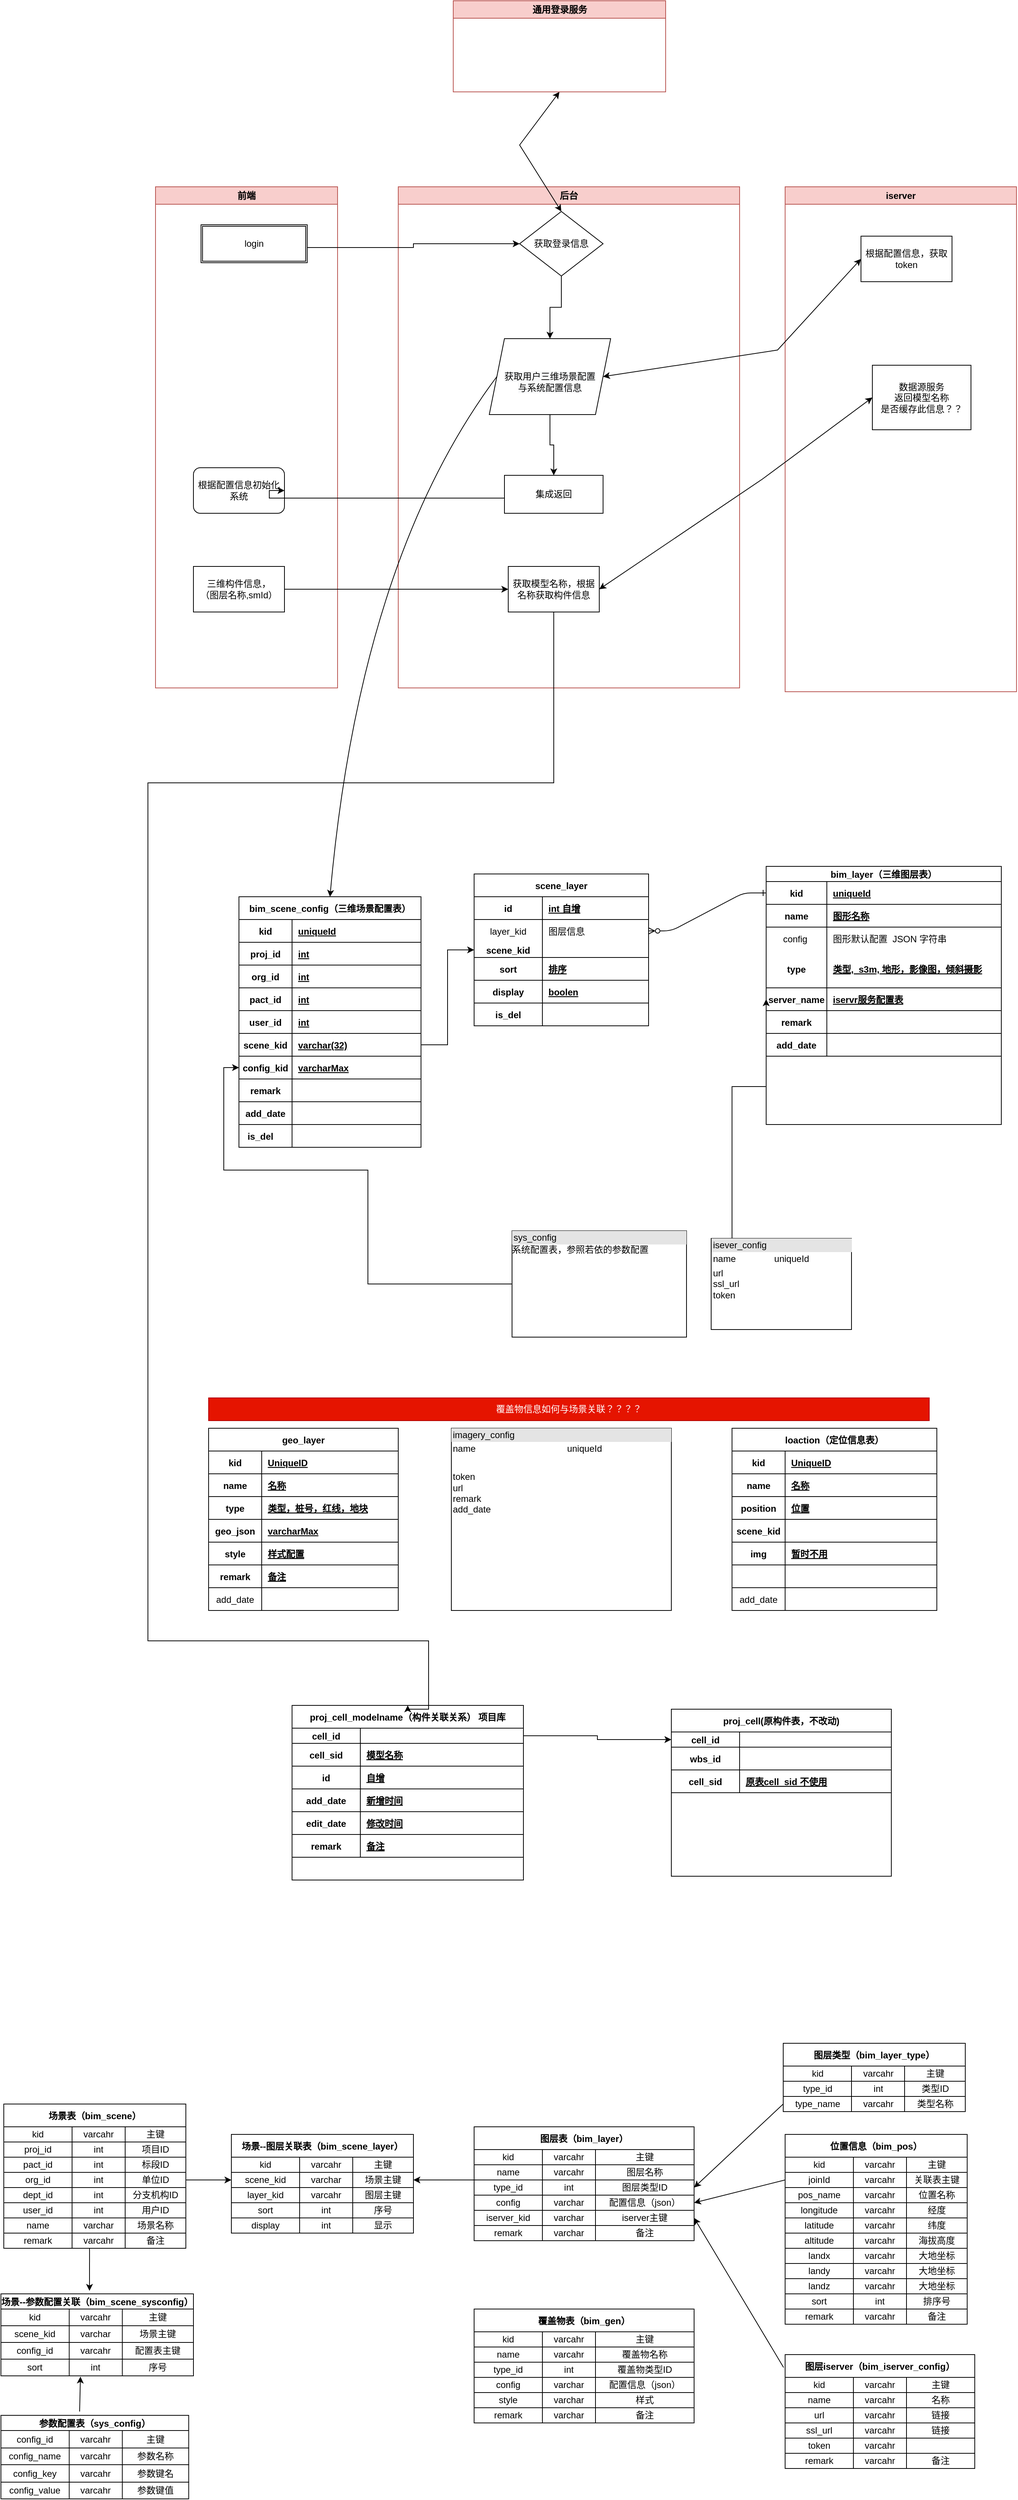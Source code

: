 <mxfile version="20.3.0" type="github">
  <diagram id="R2lEEEUBdFMjLlhIrx00" name="Page-1">
    <mxGraphModel dx="2194" dy="2961" grid="1" gridSize="10" guides="1" tooltips="1" connect="1" arrows="1" fold="1" page="1" pageScale="1" pageWidth="850" pageHeight="1100" math="0" shadow="0" extFonts="Permanent Marker^https://fonts.googleapis.com/css?family=Permanent+Marker">
      <root>
        <mxCell id="0" />
        <mxCell id="1" parent="0" />
        <mxCell id="dzGIcmRMJcthKxyKeev5-85" value="前端" style="swimlane;whiteSpace=wrap;fillColor=#f8cecc;strokeColor=#b85450;" parent="1" vertex="1">
          <mxGeometry x="160" y="-1205" width="240" height="660" as="geometry" />
        </mxCell>
        <mxCell id="dzGIcmRMJcthKxyKeev5-89" value="login" style="shape=ext;double=1;rounded=0;whiteSpace=wrap;html=1;" parent="dzGIcmRMJcthKxyKeev5-85" vertex="1">
          <mxGeometry x="60" y="50" width="140" height="50" as="geometry" />
        </mxCell>
        <mxCell id="dzGIcmRMJcthKxyKeev5-121" value="根据配置信息初始化系统" style="rounded=1;whiteSpace=wrap;html=1;" parent="dzGIcmRMJcthKxyKeev5-85" vertex="1">
          <mxGeometry x="50" y="370" width="120" height="60" as="geometry" />
        </mxCell>
        <mxCell id="dzGIcmRMJcthKxyKeev5-129" value="三维构件信息，&lt;br&gt;（图层名称,smId）" style="whiteSpace=wrap;html=1;" parent="dzGIcmRMJcthKxyKeev5-85" vertex="1">
          <mxGeometry x="50" y="500" width="120" height="60" as="geometry" />
        </mxCell>
        <mxCell id="dzGIcmRMJcthKxyKeev5-90" value="iserver" style="swimlane;whiteSpace=wrap;startSize=23;fillColor=#f8cecc;strokeColor=#b85450;" parent="1" vertex="1">
          <mxGeometry x="990" y="-1205" width="305" height="665" as="geometry" />
        </mxCell>
        <mxCell id="dzGIcmRMJcthKxyKeev5-123" value="根据配置信息，获取token" style="whiteSpace=wrap;html=1;fillColor=rgb(255, 255, 255);strokeColor=rgb(0, 0, 0);fontColor=rgb(0, 0, 0);" parent="dzGIcmRMJcthKxyKeev5-90" vertex="1">
          <mxGeometry x="100" y="65" width="120" height="60" as="geometry" />
        </mxCell>
        <mxCell id="dzGIcmRMJcthKxyKeev5-133" value="数据源服务&lt;br&gt;返回模型名称&lt;br&gt;是否缓存此信息？？" style="whiteSpace=wrap;html=1;" parent="dzGIcmRMJcthKxyKeev5-90" vertex="1">
          <mxGeometry x="115" y="235" width="130" height="85" as="geometry" />
        </mxCell>
        <mxCell id="dzGIcmRMJcthKxyKeev5-109" value="后台" style="swimlane;whiteSpace=wrap;fillColor=#f8cecc;strokeColor=#b85450;" parent="1" vertex="1">
          <mxGeometry x="480" y="-1205" width="450" height="660" as="geometry" />
        </mxCell>
        <mxCell id="dzGIcmRMJcthKxyKeev5-117" value="" style="edgeStyle=orthogonalEdgeStyle;rounded=0;orthogonalLoop=1;jettySize=auto;html=1;" parent="dzGIcmRMJcthKxyKeev5-109" source="dzGIcmRMJcthKxyKeev5-114" target="dzGIcmRMJcthKxyKeev5-116" edge="1">
          <mxGeometry relative="1" as="geometry" />
        </mxCell>
        <mxCell id="dzGIcmRMJcthKxyKeev5-114" value="获取登录信息" style="rhombus;whiteSpace=wrap;html=1;" parent="dzGIcmRMJcthKxyKeev5-109" vertex="1">
          <mxGeometry x="160" y="32.5" width="110" height="85" as="geometry" />
        </mxCell>
        <mxCell id="dzGIcmRMJcthKxyKeev5-127" value="" style="edgeStyle=orthogonalEdgeStyle;rounded=0;orthogonalLoop=1;jettySize=auto;html=1;" parent="dzGIcmRMJcthKxyKeev5-109" source="dzGIcmRMJcthKxyKeev5-116" target="dzGIcmRMJcthKxyKeev5-126" edge="1">
          <mxGeometry relative="1" as="geometry" />
        </mxCell>
        <mxCell id="dzGIcmRMJcthKxyKeev5-116" value="&lt;br&gt;&lt;span style=&quot;color: rgb(0, 0, 0); font-family: Helvetica; font-size: 12px; font-style: normal; font-variant-ligatures: normal; font-variant-caps: normal; font-weight: 400; letter-spacing: normal; orphans: 2; text-align: center; text-indent: 0px; text-transform: none; widows: 2; word-spacing: 0px; -webkit-text-stroke-width: 0px; background-color: rgb(248, 249, 250); text-decoration-thickness: initial; text-decoration-style: initial; text-decoration-color: initial; float: none; display: inline !important;&quot;&gt;获取用户三维场景配置&lt;/span&gt;&lt;br style=&quot;color: rgb(0, 0, 0); font-family: Helvetica; font-size: 12px; font-style: normal; font-variant-ligatures: normal; font-variant-caps: normal; font-weight: 400; letter-spacing: normal; orphans: 2; text-align: center; text-indent: 0px; text-transform: none; widows: 2; word-spacing: 0px; -webkit-text-stroke-width: 0px; background-color: rgb(248, 249, 250); text-decoration-thickness: initial; text-decoration-style: initial; text-decoration-color: initial;&quot;&gt;&lt;span style=&quot;color: rgb(0, 0, 0); font-family: Helvetica; font-size: 12px; font-style: normal; font-variant-ligatures: normal; font-variant-caps: normal; font-weight: 400; letter-spacing: normal; orphans: 2; text-align: center; text-indent: 0px; text-transform: none; widows: 2; word-spacing: 0px; -webkit-text-stroke-width: 0px; background-color: rgb(248, 249, 250); text-decoration-thickness: initial; text-decoration-style: initial; text-decoration-color: initial; float: none; display: inline !important;&quot;&gt;与系统配置信息&lt;/span&gt;&lt;br&gt;" style="shape=parallelogram;perimeter=parallelogramPerimeter;whiteSpace=wrap;html=1;fixedSize=1;fillColor=rgb(255, 255, 255);strokeColor=rgb(0, 0, 0);fontColor=rgb(0, 0, 0);" parent="dzGIcmRMJcthKxyKeev5-109" vertex="1">
          <mxGeometry x="120" y="200" width="160" height="100" as="geometry" />
        </mxCell>
        <mxCell id="dzGIcmRMJcthKxyKeev5-126" value="集成返回" style="whiteSpace=wrap;html=1;fillColor=rgb(255, 255, 255);strokeColor=rgb(0, 0, 0);fontColor=rgb(0, 0, 0);" parent="dzGIcmRMJcthKxyKeev5-109" vertex="1">
          <mxGeometry x="140" y="380" width="130" height="50" as="geometry" />
        </mxCell>
        <mxCell id="dzGIcmRMJcthKxyKeev5-130" value="获取模型名称，根据名称获取构件信息" style="whiteSpace=wrap;html=1;" parent="dzGIcmRMJcthKxyKeev5-109" vertex="1">
          <mxGeometry x="145" y="500" width="120" height="60" as="geometry" />
        </mxCell>
        <mxCell id="dzGIcmRMJcthKxyKeev5-111" value="" style="edgeStyle=orthogonalEdgeStyle;rounded=0;orthogonalLoop=1;jettySize=auto;html=1;entryX=0;entryY=0.5;entryDx=0;entryDy=0;" parent="1" source="dzGIcmRMJcthKxyKeev5-89" target="dzGIcmRMJcthKxyKeev5-114" edge="1">
          <mxGeometry relative="1" as="geometry">
            <mxPoint x="640" y="-1125" as="targetPoint" />
            <Array as="points">
              <mxPoint x="500" y="-1125" />
            </Array>
          </mxGeometry>
        </mxCell>
        <mxCell id="dzGIcmRMJcthKxyKeev5-113" value="" style="endArrow=classic;startArrow=classic;html=1;rounded=0;entryX=0.5;entryY=1;entryDx=0;entryDy=0;exitX=0.5;exitY=0;exitDx=0;exitDy=0;" parent="1" source="dzGIcmRMJcthKxyKeev5-114" target="dzGIcmRMJcthKxyKeev5-122" edge="1">
          <mxGeometry width="50" height="50" relative="1" as="geometry">
            <mxPoint x="670" y="-1160" as="sourcePoint" />
            <mxPoint x="930" y="-1350" as="targetPoint" />
            <Array as="points">
              <mxPoint x="640" y="-1260" />
            </Array>
          </mxGeometry>
        </mxCell>
        <mxCell id="dzGIcmRMJcthKxyKeev5-122" value="通用登录服务" style="swimlane;whiteSpace=wrap;startSize=23;fillColor=#f8cecc;strokeColor=#b85450;" parent="1" vertex="1">
          <mxGeometry x="552.5" y="-1450" width="280" height="120" as="geometry" />
        </mxCell>
        <mxCell id="dzGIcmRMJcthKxyKeev5-125" value="" style="endArrow=classic;startArrow=classic;html=1;rounded=0;entryX=1;entryY=0.5;entryDx=0;entryDy=0;exitX=0;exitY=0.5;exitDx=0;exitDy=0;" parent="1" source="dzGIcmRMJcthKxyKeev5-123" target="dzGIcmRMJcthKxyKeev5-116" edge="1">
          <mxGeometry width="50" height="50" relative="1" as="geometry">
            <mxPoint x="1220" y="-1080" as="sourcePoint" />
            <mxPoint x="750" y="-990" as="targetPoint" />
            <Array as="points">
              <mxPoint x="980" y="-990" />
            </Array>
          </mxGeometry>
        </mxCell>
        <mxCell id="dzGIcmRMJcthKxyKeev5-128" style="edgeStyle=orthogonalEdgeStyle;rounded=0;orthogonalLoop=1;jettySize=auto;html=1;entryX=1;entryY=0.5;entryDx=0;entryDy=0;" parent="1" source="dzGIcmRMJcthKxyKeev5-126" target="dzGIcmRMJcthKxyKeev5-121" edge="1">
          <mxGeometry relative="1" as="geometry">
            <Array as="points">
              <mxPoint x="310" y="-795" />
            </Array>
          </mxGeometry>
        </mxCell>
        <mxCell id="dzGIcmRMJcthKxyKeev5-131" style="edgeStyle=orthogonalEdgeStyle;rounded=0;orthogonalLoop=1;jettySize=auto;html=1;entryX=0;entryY=0.5;entryDx=0;entryDy=0;" parent="1" source="dzGIcmRMJcthKxyKeev5-129" target="dzGIcmRMJcthKxyKeev5-130" edge="1">
          <mxGeometry relative="1" as="geometry" />
        </mxCell>
        <mxCell id="C2XgYph1hvsGaVXbPwMu-63" value="proj_cell(原构件表，不改动)" style="shape=table;startSize=30;container=1;collapsible=1;childLayout=tableLayout;fixedRows=1;rowLines=0;fontStyle=1;align=center;resizeLast=1;" parent="1" vertex="1">
          <mxGeometry x="840" y="800" width="290" height="220" as="geometry" />
        </mxCell>
        <mxCell id="C2XgYph1hvsGaVXbPwMu-64" value="" style="shape=partialRectangle;collapsible=0;dropTarget=0;pointerEvents=0;fillColor=none;points=[[0,0.5],[1,0.5]];portConstraint=eastwest;top=0;left=0;right=0;bottom=1;" parent="C2XgYph1hvsGaVXbPwMu-63" vertex="1">
          <mxGeometry y="30" width="290" height="20" as="geometry" />
        </mxCell>
        <mxCell id="C2XgYph1hvsGaVXbPwMu-65" value="cell_id" style="shape=partialRectangle;overflow=hidden;connectable=0;fillColor=none;top=0;left=0;bottom=0;right=0;fontStyle=1;" parent="C2XgYph1hvsGaVXbPwMu-64" vertex="1">
          <mxGeometry width="90" height="20" as="geometry">
            <mxRectangle width="90" height="20" as="alternateBounds" />
          </mxGeometry>
        </mxCell>
        <mxCell id="C2XgYph1hvsGaVXbPwMu-66" value="" style="shape=partialRectangle;overflow=hidden;connectable=0;fillColor=none;top=0;left=0;bottom=0;right=0;align=left;spacingLeft=6;fontStyle=5;" parent="C2XgYph1hvsGaVXbPwMu-64" vertex="1">
          <mxGeometry x="90" width="200" height="20" as="geometry">
            <mxRectangle width="200" height="20" as="alternateBounds" />
          </mxGeometry>
        </mxCell>
        <mxCell id="C2XgYph1hvsGaVXbPwMu-73" value="" style="shape=tableRow;horizontal=0;startSize=0;swimlaneHead=0;swimlaneBody=0;fillColor=none;collapsible=0;dropTarget=0;points=[[0,0.5],[1,0.5]];portConstraint=eastwest;top=0;left=0;right=0;bottom=1;" parent="C2XgYph1hvsGaVXbPwMu-63" vertex="1">
          <mxGeometry y="50" width="290" height="30" as="geometry" />
        </mxCell>
        <mxCell id="C2XgYph1hvsGaVXbPwMu-74" value="wbs_id" style="shape=partialRectangle;connectable=0;fillColor=none;top=0;left=0;bottom=0;right=0;fontStyle=1;overflow=hidden;" parent="C2XgYph1hvsGaVXbPwMu-73" vertex="1">
          <mxGeometry width="90" height="30" as="geometry">
            <mxRectangle width="90" height="30" as="alternateBounds" />
          </mxGeometry>
        </mxCell>
        <mxCell id="C2XgYph1hvsGaVXbPwMu-75" value="" style="shape=partialRectangle;connectable=0;fillColor=none;top=0;left=0;bottom=0;right=0;align=left;spacingLeft=6;fontStyle=5;overflow=hidden;" parent="C2XgYph1hvsGaVXbPwMu-73" vertex="1">
          <mxGeometry x="90" width="200" height="30" as="geometry">
            <mxRectangle width="200" height="30" as="alternateBounds" />
          </mxGeometry>
        </mxCell>
        <mxCell id="C2XgYph1hvsGaVXbPwMu-76" value="" style="shape=tableRow;horizontal=0;startSize=0;swimlaneHead=0;swimlaneBody=0;fillColor=none;collapsible=0;dropTarget=0;points=[[0,0.5],[1,0.5]];portConstraint=eastwest;top=0;left=0;right=0;bottom=1;" parent="C2XgYph1hvsGaVXbPwMu-63" vertex="1">
          <mxGeometry y="80" width="290" height="30" as="geometry" />
        </mxCell>
        <mxCell id="C2XgYph1hvsGaVXbPwMu-77" value="cell_sid" style="shape=partialRectangle;connectable=0;fillColor=none;top=0;left=0;bottom=0;right=0;fontStyle=1;overflow=hidden;" parent="C2XgYph1hvsGaVXbPwMu-76" vertex="1">
          <mxGeometry width="90" height="30" as="geometry">
            <mxRectangle width="90" height="30" as="alternateBounds" />
          </mxGeometry>
        </mxCell>
        <mxCell id="C2XgYph1hvsGaVXbPwMu-78" value="原表cell_sid 不使用" style="shape=partialRectangle;connectable=0;fillColor=none;top=0;left=0;bottom=0;right=0;align=left;spacingLeft=6;fontStyle=5;overflow=hidden;" parent="C2XgYph1hvsGaVXbPwMu-76" vertex="1">
          <mxGeometry x="90" width="200" height="30" as="geometry">
            <mxRectangle width="200" height="30" as="alternateBounds" />
          </mxGeometry>
        </mxCell>
        <mxCell id="C2XgYph1hvsGaVXbPwMu-83" value="proj_cell_modelname（构件关联关系） 项目库" style="shape=table;startSize=30;container=1;collapsible=1;childLayout=tableLayout;fixedRows=1;rowLines=0;fontStyle=1;align=center;resizeLast=1;" parent="1" vertex="1">
          <mxGeometry x="340" y="795" width="305" height="230" as="geometry" />
        </mxCell>
        <mxCell id="C2XgYph1hvsGaVXbPwMu-84" value="" style="shape=partialRectangle;collapsible=0;dropTarget=0;pointerEvents=0;fillColor=none;points=[[0,0.5],[1,0.5]];portConstraint=eastwest;top=0;left=0;right=0;bottom=1;" parent="C2XgYph1hvsGaVXbPwMu-83" vertex="1">
          <mxGeometry y="30" width="305" height="20" as="geometry" />
        </mxCell>
        <mxCell id="C2XgYph1hvsGaVXbPwMu-85" value="cell_id" style="shape=partialRectangle;overflow=hidden;connectable=0;fillColor=none;top=0;left=0;bottom=0;right=0;fontStyle=1;" parent="C2XgYph1hvsGaVXbPwMu-84" vertex="1">
          <mxGeometry width="90" height="20" as="geometry">
            <mxRectangle width="90" height="20" as="alternateBounds" />
          </mxGeometry>
        </mxCell>
        <mxCell id="C2XgYph1hvsGaVXbPwMu-86" value="" style="shape=partialRectangle;overflow=hidden;connectable=0;fillColor=none;top=0;left=0;bottom=0;right=0;align=left;spacingLeft=6;fontStyle=5;" parent="C2XgYph1hvsGaVXbPwMu-84" vertex="1">
          <mxGeometry x="90" width="215" height="20" as="geometry">
            <mxRectangle width="215" height="20" as="alternateBounds" />
          </mxGeometry>
        </mxCell>
        <mxCell id="C2XgYph1hvsGaVXbPwMu-87" value="" style="shape=tableRow;horizontal=0;startSize=0;swimlaneHead=0;swimlaneBody=0;fillColor=none;collapsible=0;dropTarget=0;points=[[0,0.5],[1,0.5]];portConstraint=eastwest;top=0;left=0;right=0;bottom=1;" parent="C2XgYph1hvsGaVXbPwMu-83" vertex="1">
          <mxGeometry y="50" width="305" height="30" as="geometry" />
        </mxCell>
        <mxCell id="C2XgYph1hvsGaVXbPwMu-88" value="cell_sid" style="shape=partialRectangle;connectable=0;fillColor=none;top=0;left=0;bottom=0;right=0;fontStyle=1;overflow=hidden;" parent="C2XgYph1hvsGaVXbPwMu-87" vertex="1">
          <mxGeometry width="90" height="30" as="geometry">
            <mxRectangle width="90" height="30" as="alternateBounds" />
          </mxGeometry>
        </mxCell>
        <mxCell id="C2XgYph1hvsGaVXbPwMu-89" value="模型名称" style="shape=partialRectangle;connectable=0;fillColor=none;top=0;left=0;bottom=0;right=0;align=left;spacingLeft=6;fontStyle=5;overflow=hidden;" parent="C2XgYph1hvsGaVXbPwMu-87" vertex="1">
          <mxGeometry x="90" width="215" height="30" as="geometry">
            <mxRectangle width="215" height="30" as="alternateBounds" />
          </mxGeometry>
        </mxCell>
        <mxCell id="C2XgYph1hvsGaVXbPwMu-93" value="" style="shape=tableRow;horizontal=0;startSize=0;swimlaneHead=0;swimlaneBody=0;fillColor=none;collapsible=0;dropTarget=0;points=[[0,0.5],[1,0.5]];portConstraint=eastwest;top=0;left=0;right=0;bottom=1;" parent="C2XgYph1hvsGaVXbPwMu-83" vertex="1">
          <mxGeometry y="80" width="305" height="30" as="geometry" />
        </mxCell>
        <mxCell id="C2XgYph1hvsGaVXbPwMu-94" value="id" style="shape=partialRectangle;connectable=0;fillColor=none;top=0;left=0;bottom=0;right=0;fontStyle=1;overflow=hidden;" parent="C2XgYph1hvsGaVXbPwMu-93" vertex="1">
          <mxGeometry width="90" height="30" as="geometry">
            <mxRectangle width="90" height="30" as="alternateBounds" />
          </mxGeometry>
        </mxCell>
        <mxCell id="C2XgYph1hvsGaVXbPwMu-95" value="自增" style="shape=partialRectangle;connectable=0;fillColor=none;top=0;left=0;bottom=0;right=0;align=left;spacingLeft=6;fontStyle=5;overflow=hidden;" parent="C2XgYph1hvsGaVXbPwMu-93" vertex="1">
          <mxGeometry x="90" width="215" height="30" as="geometry">
            <mxRectangle width="215" height="30" as="alternateBounds" />
          </mxGeometry>
        </mxCell>
        <mxCell id="C2XgYph1hvsGaVXbPwMu-96" value="" style="shape=tableRow;horizontal=0;startSize=0;swimlaneHead=0;swimlaneBody=0;fillColor=none;collapsible=0;dropTarget=0;points=[[0,0.5],[1,0.5]];portConstraint=eastwest;top=0;left=0;right=0;bottom=1;" parent="C2XgYph1hvsGaVXbPwMu-83" vertex="1">
          <mxGeometry y="110" width="305" height="30" as="geometry" />
        </mxCell>
        <mxCell id="C2XgYph1hvsGaVXbPwMu-97" value="add_date" style="shape=partialRectangle;connectable=0;fillColor=none;top=0;left=0;bottom=0;right=0;fontStyle=1;overflow=hidden;" parent="C2XgYph1hvsGaVXbPwMu-96" vertex="1">
          <mxGeometry width="90" height="30" as="geometry">
            <mxRectangle width="90" height="30" as="alternateBounds" />
          </mxGeometry>
        </mxCell>
        <mxCell id="C2XgYph1hvsGaVXbPwMu-98" value="新增时间" style="shape=partialRectangle;connectable=0;fillColor=none;top=0;left=0;bottom=0;right=0;align=left;spacingLeft=6;fontStyle=5;overflow=hidden;" parent="C2XgYph1hvsGaVXbPwMu-96" vertex="1">
          <mxGeometry x="90" width="215" height="30" as="geometry">
            <mxRectangle width="215" height="30" as="alternateBounds" />
          </mxGeometry>
        </mxCell>
        <mxCell id="C2XgYph1hvsGaVXbPwMu-99" value="" style="shape=tableRow;horizontal=0;startSize=0;swimlaneHead=0;swimlaneBody=0;fillColor=none;collapsible=0;dropTarget=0;points=[[0,0.5],[1,0.5]];portConstraint=eastwest;top=0;left=0;right=0;bottom=1;" parent="C2XgYph1hvsGaVXbPwMu-83" vertex="1">
          <mxGeometry y="140" width="305" height="30" as="geometry" />
        </mxCell>
        <mxCell id="C2XgYph1hvsGaVXbPwMu-100" value="edit_date" style="shape=partialRectangle;connectable=0;fillColor=none;top=0;left=0;bottom=0;right=0;fontStyle=1;overflow=hidden;" parent="C2XgYph1hvsGaVXbPwMu-99" vertex="1">
          <mxGeometry width="90" height="30" as="geometry">
            <mxRectangle width="90" height="30" as="alternateBounds" />
          </mxGeometry>
        </mxCell>
        <mxCell id="C2XgYph1hvsGaVXbPwMu-101" value="修改时间" style="shape=partialRectangle;connectable=0;fillColor=none;top=0;left=0;bottom=0;right=0;align=left;spacingLeft=6;fontStyle=5;overflow=hidden;" parent="C2XgYph1hvsGaVXbPwMu-99" vertex="1">
          <mxGeometry x="90" width="215" height="30" as="geometry">
            <mxRectangle width="215" height="30" as="alternateBounds" />
          </mxGeometry>
        </mxCell>
        <mxCell id="C2XgYph1hvsGaVXbPwMu-90" value="" style="shape=tableRow;horizontal=0;startSize=0;swimlaneHead=0;swimlaneBody=0;fillColor=none;collapsible=0;dropTarget=0;points=[[0,0.5],[1,0.5]];portConstraint=eastwest;top=0;left=0;right=0;bottom=1;" parent="C2XgYph1hvsGaVXbPwMu-83" vertex="1">
          <mxGeometry y="170" width="305" height="30" as="geometry" />
        </mxCell>
        <mxCell id="C2XgYph1hvsGaVXbPwMu-91" value="remark" style="shape=partialRectangle;connectable=0;fillColor=none;top=0;left=0;bottom=0;right=0;fontStyle=1;overflow=hidden;" parent="C2XgYph1hvsGaVXbPwMu-90" vertex="1">
          <mxGeometry width="90" height="30" as="geometry">
            <mxRectangle width="90" height="30" as="alternateBounds" />
          </mxGeometry>
        </mxCell>
        <mxCell id="C2XgYph1hvsGaVXbPwMu-92" value="备注" style="shape=partialRectangle;connectable=0;fillColor=none;top=0;left=0;bottom=0;right=0;align=left;spacingLeft=6;fontStyle=5;overflow=hidden;" parent="C2XgYph1hvsGaVXbPwMu-90" vertex="1">
          <mxGeometry x="90" width="215" height="30" as="geometry">
            <mxRectangle width="215" height="30" as="alternateBounds" />
          </mxGeometry>
        </mxCell>
        <mxCell id="dzGIcmRMJcthKxyKeev5-134" style="edgeStyle=orthogonalEdgeStyle;rounded=0;orthogonalLoop=1;jettySize=auto;html=1;exitX=0.5;exitY=1;exitDx=0;exitDy=0;entryX=0.5;entryY=0;entryDx=0;entryDy=0;" parent="1" source="dzGIcmRMJcthKxyKeev5-130" target="C2XgYph1hvsGaVXbPwMu-83" edge="1">
          <mxGeometry relative="1" as="geometry">
            <Array as="points">
              <mxPoint x="685" y="-420" />
              <mxPoint x="150" y="-420" />
              <mxPoint x="150" y="710" />
              <mxPoint x="520" y="710" />
              <mxPoint x="520" y="800" />
            </Array>
          </mxGeometry>
        </mxCell>
        <mxCell id="dzGIcmRMJcthKxyKeev5-137" style="edgeStyle=orthogonalEdgeStyle;rounded=0;orthogonalLoop=1;jettySize=auto;html=1;entryX=0;entryY=0.5;entryDx=0;entryDy=0;" parent="1" source="C2XgYph1hvsGaVXbPwMu-84" target="C2XgYph1hvsGaVXbPwMu-64" edge="1">
          <mxGeometry relative="1" as="geometry" />
        </mxCell>
        <mxCell id="O-rF4uGVFywA01py4sAV-68" value="geo_layer" style="shape=table;startSize=30;container=1;collapsible=1;childLayout=tableLayout;fixedRows=1;rowLines=0;fontStyle=1;align=center;resizeLast=1;" parent="1" vertex="1">
          <mxGeometry x="230" y="430" width="250" height="240" as="geometry">
            <mxRectangle x="320" y="120" width="100" height="30" as="alternateBounds" />
          </mxGeometry>
        </mxCell>
        <mxCell id="C2XgYph1hvsGaVXbPwMu-20" value="" style="shape=tableRow;horizontal=0;startSize=0;swimlaneHead=0;swimlaneBody=0;fillColor=none;collapsible=0;dropTarget=0;points=[[0,0.5],[1,0.5]];portConstraint=eastwest;top=0;left=0;right=0;bottom=1;" parent="O-rF4uGVFywA01py4sAV-68" vertex="1">
          <mxGeometry y="30" width="250" height="30" as="geometry" />
        </mxCell>
        <mxCell id="C2XgYph1hvsGaVXbPwMu-21" value="kid" style="shape=partialRectangle;connectable=0;fillColor=none;top=0;left=0;bottom=0;right=0;fontStyle=1;overflow=hidden;" parent="C2XgYph1hvsGaVXbPwMu-20" vertex="1">
          <mxGeometry width="70" height="30" as="geometry">
            <mxRectangle width="70" height="30" as="alternateBounds" />
          </mxGeometry>
        </mxCell>
        <mxCell id="C2XgYph1hvsGaVXbPwMu-22" value="UniqueID" style="shape=partialRectangle;connectable=0;fillColor=none;top=0;left=0;bottom=0;right=0;align=left;spacingLeft=6;fontStyle=5;overflow=hidden;" parent="C2XgYph1hvsGaVXbPwMu-20" vertex="1">
          <mxGeometry x="70" width="180" height="30" as="geometry">
            <mxRectangle width="180" height="30" as="alternateBounds" />
          </mxGeometry>
        </mxCell>
        <mxCell id="C2XgYph1hvsGaVXbPwMu-29" value="" style="shape=tableRow;horizontal=0;startSize=0;swimlaneHead=0;swimlaneBody=0;fillColor=none;collapsible=0;dropTarget=0;points=[[0,0.5],[1,0.5]];portConstraint=eastwest;top=0;left=0;right=0;bottom=1;" parent="O-rF4uGVFywA01py4sAV-68" vertex="1">
          <mxGeometry y="60" width="250" height="30" as="geometry" />
        </mxCell>
        <mxCell id="C2XgYph1hvsGaVXbPwMu-30" value="name" style="shape=partialRectangle;connectable=0;fillColor=none;top=0;left=0;bottom=0;right=0;fontStyle=1;overflow=hidden;" parent="C2XgYph1hvsGaVXbPwMu-29" vertex="1">
          <mxGeometry width="70" height="30" as="geometry">
            <mxRectangle width="70" height="30" as="alternateBounds" />
          </mxGeometry>
        </mxCell>
        <mxCell id="C2XgYph1hvsGaVXbPwMu-31" value="名称" style="shape=partialRectangle;connectable=0;fillColor=none;top=0;left=0;bottom=0;right=0;align=left;spacingLeft=6;fontStyle=5;overflow=hidden;" parent="C2XgYph1hvsGaVXbPwMu-29" vertex="1">
          <mxGeometry x="70" width="180" height="30" as="geometry">
            <mxRectangle width="180" height="30" as="alternateBounds" />
          </mxGeometry>
        </mxCell>
        <mxCell id="C2XgYph1hvsGaVXbPwMu-23" value="" style="shape=tableRow;horizontal=0;startSize=0;swimlaneHead=0;swimlaneBody=0;fillColor=none;collapsible=0;dropTarget=0;points=[[0,0.5],[1,0.5]];portConstraint=eastwest;top=0;left=0;right=0;bottom=1;" parent="O-rF4uGVFywA01py4sAV-68" vertex="1">
          <mxGeometry y="90" width="250" height="30" as="geometry" />
        </mxCell>
        <mxCell id="C2XgYph1hvsGaVXbPwMu-24" value="type" style="shape=partialRectangle;connectable=0;fillColor=none;top=0;left=0;bottom=0;right=0;fontStyle=1;overflow=hidden;" parent="C2XgYph1hvsGaVXbPwMu-23" vertex="1">
          <mxGeometry width="70" height="30" as="geometry">
            <mxRectangle width="70" height="30" as="alternateBounds" />
          </mxGeometry>
        </mxCell>
        <mxCell id="C2XgYph1hvsGaVXbPwMu-25" value="类型，桩号，红线，地块" style="shape=partialRectangle;connectable=0;fillColor=none;top=0;left=0;bottom=0;right=0;align=left;spacingLeft=6;fontStyle=5;overflow=hidden;" parent="C2XgYph1hvsGaVXbPwMu-23" vertex="1">
          <mxGeometry x="70" width="180" height="30" as="geometry">
            <mxRectangle width="180" height="30" as="alternateBounds" />
          </mxGeometry>
        </mxCell>
        <mxCell id="C2XgYph1hvsGaVXbPwMu-26" value="" style="shape=tableRow;horizontal=0;startSize=0;swimlaneHead=0;swimlaneBody=0;fillColor=none;collapsible=0;dropTarget=0;points=[[0,0.5],[1,0.5]];portConstraint=eastwest;top=0;left=0;right=0;bottom=1;" parent="O-rF4uGVFywA01py4sAV-68" vertex="1">
          <mxGeometry y="120" width="250" height="30" as="geometry" />
        </mxCell>
        <mxCell id="C2XgYph1hvsGaVXbPwMu-27" value="geo_json" style="shape=partialRectangle;connectable=0;fillColor=none;top=0;left=0;bottom=0;right=0;fontStyle=1;overflow=hidden;" parent="C2XgYph1hvsGaVXbPwMu-26" vertex="1">
          <mxGeometry width="70" height="30" as="geometry">
            <mxRectangle width="70" height="30" as="alternateBounds" />
          </mxGeometry>
        </mxCell>
        <mxCell id="C2XgYph1hvsGaVXbPwMu-28" value="varcharMax" style="shape=partialRectangle;connectable=0;fillColor=none;top=0;left=0;bottom=0;right=0;align=left;spacingLeft=6;fontStyle=5;overflow=hidden;" parent="C2XgYph1hvsGaVXbPwMu-26" vertex="1">
          <mxGeometry x="70" width="180" height="30" as="geometry">
            <mxRectangle width="180" height="30" as="alternateBounds" />
          </mxGeometry>
        </mxCell>
        <mxCell id="C2XgYph1hvsGaVXbPwMu-35" value="" style="shape=tableRow;horizontal=0;startSize=0;swimlaneHead=0;swimlaneBody=0;fillColor=none;collapsible=0;dropTarget=0;points=[[0,0.5],[1,0.5]];portConstraint=eastwest;top=0;left=0;right=0;bottom=1;" parent="O-rF4uGVFywA01py4sAV-68" vertex="1">
          <mxGeometry y="150" width="250" height="30" as="geometry" />
        </mxCell>
        <mxCell id="C2XgYph1hvsGaVXbPwMu-36" value="style" style="shape=partialRectangle;connectable=0;fillColor=none;top=0;left=0;bottom=0;right=0;fontStyle=1;overflow=hidden;" parent="C2XgYph1hvsGaVXbPwMu-35" vertex="1">
          <mxGeometry width="70" height="30" as="geometry">
            <mxRectangle width="70" height="30" as="alternateBounds" />
          </mxGeometry>
        </mxCell>
        <mxCell id="C2XgYph1hvsGaVXbPwMu-37" value="样式配置" style="shape=partialRectangle;connectable=0;fillColor=none;top=0;left=0;bottom=0;right=0;align=left;spacingLeft=6;fontStyle=5;overflow=hidden;" parent="C2XgYph1hvsGaVXbPwMu-35" vertex="1">
          <mxGeometry x="70" width="180" height="30" as="geometry">
            <mxRectangle width="180" height="30" as="alternateBounds" />
          </mxGeometry>
        </mxCell>
        <mxCell id="O-rF4uGVFywA01py4sAV-69" value="" style="shape=tableRow;horizontal=0;startSize=0;swimlaneHead=0;swimlaneBody=0;fillColor=none;collapsible=0;dropTarget=0;points=[[0,0.5],[1,0.5]];portConstraint=eastwest;top=0;left=0;right=0;bottom=1;" parent="O-rF4uGVFywA01py4sAV-68" vertex="1">
          <mxGeometry y="180" width="250" height="30" as="geometry" />
        </mxCell>
        <mxCell id="O-rF4uGVFywA01py4sAV-70" value="remark" style="shape=partialRectangle;connectable=0;fillColor=none;top=0;left=0;bottom=0;right=0;fontStyle=1;overflow=hidden;" parent="O-rF4uGVFywA01py4sAV-69" vertex="1">
          <mxGeometry width="70" height="30" as="geometry">
            <mxRectangle width="70" height="30" as="alternateBounds" />
          </mxGeometry>
        </mxCell>
        <mxCell id="O-rF4uGVFywA01py4sAV-71" value="备注" style="shape=partialRectangle;connectable=0;fillColor=none;top=0;left=0;bottom=0;right=0;align=left;spacingLeft=6;fontStyle=5;overflow=hidden;" parent="O-rF4uGVFywA01py4sAV-69" vertex="1">
          <mxGeometry x="70" width="180" height="30" as="geometry">
            <mxRectangle width="180" height="30" as="alternateBounds" />
          </mxGeometry>
        </mxCell>
        <mxCell id="O-rF4uGVFywA01py4sAV-72" value="" style="shape=tableRow;horizontal=0;startSize=0;swimlaneHead=0;swimlaneBody=0;fillColor=none;collapsible=0;dropTarget=0;points=[[0,0.5],[1,0.5]];portConstraint=eastwest;top=0;left=0;right=0;bottom=0;" parent="O-rF4uGVFywA01py4sAV-68" vertex="1">
          <mxGeometry y="210" width="250" height="30" as="geometry" />
        </mxCell>
        <mxCell id="O-rF4uGVFywA01py4sAV-73" value="add_date" style="shape=partialRectangle;connectable=0;fillColor=none;top=0;left=0;bottom=0;right=0;editable=1;overflow=hidden;" parent="O-rF4uGVFywA01py4sAV-72" vertex="1">
          <mxGeometry width="70" height="30" as="geometry">
            <mxRectangle width="70" height="30" as="alternateBounds" />
          </mxGeometry>
        </mxCell>
        <mxCell id="O-rF4uGVFywA01py4sAV-74" value="" style="shape=partialRectangle;connectable=0;fillColor=none;top=0;left=0;bottom=0;right=0;align=left;spacingLeft=6;overflow=hidden;" parent="O-rF4uGVFywA01py4sAV-72" vertex="1">
          <mxGeometry x="70" width="180" height="30" as="geometry">
            <mxRectangle width="180" height="30" as="alternateBounds" />
          </mxGeometry>
        </mxCell>
        <mxCell id="C2XgYph1hvsGaVXbPwMu-19" value="&lt;div style=&quot;box-sizing:border-box;width:100%;background:#e4e4e4;padding:2px;&quot;&gt;imagery_config&lt;/div&gt;&lt;table style=&quot;width:100%;font-size:1em;&quot; cellpadding=&quot;2&quot; cellspacing=&quot;0&quot;&gt;&lt;tbody&gt;&lt;tr&gt;&lt;td&gt;name&lt;/td&gt;&lt;td&gt;uniqueId&lt;/td&gt;&lt;/tr&gt;&lt;tr&gt;&lt;td&gt;&lt;br&gt;&lt;/td&gt;&lt;td&gt;&lt;/td&gt;&lt;/tr&gt;&lt;tr&gt;&lt;td&gt;token&lt;br&gt;url&lt;br&gt;remark&lt;br&gt;add_date&lt;br&gt;&lt;br&gt;&lt;/td&gt;&lt;td&gt;&lt;br&gt;&lt;/td&gt;&lt;/tr&gt;&lt;/tbody&gt;&lt;/table&gt;" style="verticalAlign=top;align=left;overflow=fill;html=1;" parent="1" vertex="1">
          <mxGeometry x="550" y="430" width="290" height="240" as="geometry" />
        </mxCell>
        <mxCell id="dzGIcmRMJcthKxyKeev5-140" value="loaction（定位信息表）" style="shape=table;startSize=30;container=1;collapsible=1;childLayout=tableLayout;fixedRows=1;rowLines=0;fontStyle=1;align=center;resizeLast=1;" parent="1" vertex="1">
          <mxGeometry x="920" y="430" width="270" height="240" as="geometry">
            <mxRectangle x="320" y="120" width="100" height="30" as="alternateBounds" />
          </mxGeometry>
        </mxCell>
        <mxCell id="dzGIcmRMJcthKxyKeev5-141" value="" style="shape=tableRow;horizontal=0;startSize=0;swimlaneHead=0;swimlaneBody=0;fillColor=none;collapsible=0;dropTarget=0;points=[[0,0.5],[1,0.5]];portConstraint=eastwest;top=0;left=0;right=0;bottom=1;" parent="dzGIcmRMJcthKxyKeev5-140" vertex="1">
          <mxGeometry y="30" width="270" height="30" as="geometry" />
        </mxCell>
        <mxCell id="dzGIcmRMJcthKxyKeev5-142" value="kid" style="shape=partialRectangle;connectable=0;fillColor=none;top=0;left=0;bottom=0;right=0;fontStyle=1;overflow=hidden;" parent="dzGIcmRMJcthKxyKeev5-141" vertex="1">
          <mxGeometry width="70" height="30" as="geometry">
            <mxRectangle width="70" height="30" as="alternateBounds" />
          </mxGeometry>
        </mxCell>
        <mxCell id="dzGIcmRMJcthKxyKeev5-143" value="UniqueID" style="shape=partialRectangle;connectable=0;fillColor=none;top=0;left=0;bottom=0;right=0;align=left;spacingLeft=6;fontStyle=5;overflow=hidden;" parent="dzGIcmRMJcthKxyKeev5-141" vertex="1">
          <mxGeometry x="70" width="200" height="30" as="geometry">
            <mxRectangle width="200" height="30" as="alternateBounds" />
          </mxGeometry>
        </mxCell>
        <mxCell id="dzGIcmRMJcthKxyKeev5-144" value="" style="shape=tableRow;horizontal=0;startSize=0;swimlaneHead=0;swimlaneBody=0;fillColor=none;collapsible=0;dropTarget=0;points=[[0,0.5],[1,0.5]];portConstraint=eastwest;top=0;left=0;right=0;bottom=1;" parent="dzGIcmRMJcthKxyKeev5-140" vertex="1">
          <mxGeometry y="60" width="270" height="30" as="geometry" />
        </mxCell>
        <mxCell id="dzGIcmRMJcthKxyKeev5-145" value="name" style="shape=partialRectangle;connectable=0;fillColor=none;top=0;left=0;bottom=0;right=0;fontStyle=1;overflow=hidden;" parent="dzGIcmRMJcthKxyKeev5-144" vertex="1">
          <mxGeometry width="70" height="30" as="geometry">
            <mxRectangle width="70" height="30" as="alternateBounds" />
          </mxGeometry>
        </mxCell>
        <mxCell id="dzGIcmRMJcthKxyKeev5-146" value="名称" style="shape=partialRectangle;connectable=0;fillColor=none;top=0;left=0;bottom=0;right=0;align=left;spacingLeft=6;fontStyle=5;overflow=hidden;" parent="dzGIcmRMJcthKxyKeev5-144" vertex="1">
          <mxGeometry x="70" width="200" height="30" as="geometry">
            <mxRectangle width="200" height="30" as="alternateBounds" />
          </mxGeometry>
        </mxCell>
        <mxCell id="dzGIcmRMJcthKxyKeev5-147" value="" style="shape=tableRow;horizontal=0;startSize=0;swimlaneHead=0;swimlaneBody=0;fillColor=none;collapsible=0;dropTarget=0;points=[[0,0.5],[1,0.5]];portConstraint=eastwest;top=0;left=0;right=0;bottom=1;" parent="dzGIcmRMJcthKxyKeev5-140" vertex="1">
          <mxGeometry y="90" width="270" height="30" as="geometry" />
        </mxCell>
        <mxCell id="dzGIcmRMJcthKxyKeev5-148" value="position" style="shape=partialRectangle;connectable=0;fillColor=none;top=0;left=0;bottom=0;right=0;fontStyle=1;overflow=hidden;" parent="dzGIcmRMJcthKxyKeev5-147" vertex="1">
          <mxGeometry width="70" height="30" as="geometry">
            <mxRectangle width="70" height="30" as="alternateBounds" />
          </mxGeometry>
        </mxCell>
        <mxCell id="dzGIcmRMJcthKxyKeev5-149" value="位置" style="shape=partialRectangle;connectable=0;fillColor=none;top=0;left=0;bottom=0;right=0;align=left;spacingLeft=6;fontStyle=5;overflow=hidden;" parent="dzGIcmRMJcthKxyKeev5-147" vertex="1">
          <mxGeometry x="70" width="200" height="30" as="geometry">
            <mxRectangle width="200" height="30" as="alternateBounds" />
          </mxGeometry>
        </mxCell>
        <mxCell id="dzGIcmRMJcthKxyKeev5-150" value="" style="shape=tableRow;horizontal=0;startSize=0;swimlaneHead=0;swimlaneBody=0;fillColor=none;collapsible=0;dropTarget=0;points=[[0,0.5],[1,0.5]];portConstraint=eastwest;top=0;left=0;right=0;bottom=1;" parent="dzGIcmRMJcthKxyKeev5-140" vertex="1">
          <mxGeometry y="120" width="270" height="30" as="geometry" />
        </mxCell>
        <mxCell id="dzGIcmRMJcthKxyKeev5-151" value="scene_kid" style="shape=partialRectangle;connectable=0;fillColor=none;top=0;left=0;bottom=0;right=0;fontStyle=1;overflow=hidden;" parent="dzGIcmRMJcthKxyKeev5-150" vertex="1">
          <mxGeometry width="70" height="30" as="geometry">
            <mxRectangle width="70" height="30" as="alternateBounds" />
          </mxGeometry>
        </mxCell>
        <mxCell id="dzGIcmRMJcthKxyKeev5-152" value="" style="shape=partialRectangle;connectable=0;fillColor=none;top=0;left=0;bottom=0;right=0;align=left;spacingLeft=6;fontStyle=5;overflow=hidden;" parent="dzGIcmRMJcthKxyKeev5-150" vertex="1">
          <mxGeometry x="70" width="200" height="30" as="geometry">
            <mxRectangle width="200" height="30" as="alternateBounds" />
          </mxGeometry>
        </mxCell>
        <mxCell id="dzGIcmRMJcthKxyKeev5-153" value="" style="shape=tableRow;horizontal=0;startSize=0;swimlaneHead=0;swimlaneBody=0;fillColor=none;collapsible=0;dropTarget=0;points=[[0,0.5],[1,0.5]];portConstraint=eastwest;top=0;left=0;right=0;bottom=1;" parent="dzGIcmRMJcthKxyKeev5-140" vertex="1">
          <mxGeometry y="150" width="270" height="30" as="geometry" />
        </mxCell>
        <mxCell id="dzGIcmRMJcthKxyKeev5-154" value="img" style="shape=partialRectangle;connectable=0;fillColor=none;top=0;left=0;bottom=0;right=0;fontStyle=1;overflow=hidden;" parent="dzGIcmRMJcthKxyKeev5-153" vertex="1">
          <mxGeometry width="70" height="30" as="geometry">
            <mxRectangle width="70" height="30" as="alternateBounds" />
          </mxGeometry>
        </mxCell>
        <mxCell id="dzGIcmRMJcthKxyKeev5-155" value="暂时不用" style="shape=partialRectangle;connectable=0;fillColor=none;top=0;left=0;bottom=0;right=0;align=left;spacingLeft=6;fontStyle=5;overflow=hidden;" parent="dzGIcmRMJcthKxyKeev5-153" vertex="1">
          <mxGeometry x="70" width="200" height="30" as="geometry">
            <mxRectangle width="200" height="30" as="alternateBounds" />
          </mxGeometry>
        </mxCell>
        <mxCell id="dzGIcmRMJcthKxyKeev5-156" value="" style="shape=tableRow;horizontal=0;startSize=0;swimlaneHead=0;swimlaneBody=0;fillColor=none;collapsible=0;dropTarget=0;points=[[0,0.5],[1,0.5]];portConstraint=eastwest;top=0;left=0;right=0;bottom=1;" parent="dzGIcmRMJcthKxyKeev5-140" vertex="1">
          <mxGeometry y="180" width="270" height="30" as="geometry" />
        </mxCell>
        <mxCell id="dzGIcmRMJcthKxyKeev5-157" value="" style="shape=partialRectangle;connectable=0;fillColor=none;top=0;left=0;bottom=0;right=0;fontStyle=1;overflow=hidden;" parent="dzGIcmRMJcthKxyKeev5-156" vertex="1">
          <mxGeometry width="70" height="30" as="geometry">
            <mxRectangle width="70" height="30" as="alternateBounds" />
          </mxGeometry>
        </mxCell>
        <mxCell id="dzGIcmRMJcthKxyKeev5-158" value="" style="shape=partialRectangle;connectable=0;fillColor=none;top=0;left=0;bottom=0;right=0;align=left;spacingLeft=6;fontStyle=5;overflow=hidden;" parent="dzGIcmRMJcthKxyKeev5-156" vertex="1">
          <mxGeometry x="70" width="200" height="30" as="geometry">
            <mxRectangle width="200" height="30" as="alternateBounds" />
          </mxGeometry>
        </mxCell>
        <mxCell id="dzGIcmRMJcthKxyKeev5-159" value="" style="shape=tableRow;horizontal=0;startSize=0;swimlaneHead=0;swimlaneBody=0;fillColor=none;collapsible=0;dropTarget=0;points=[[0,0.5],[1,0.5]];portConstraint=eastwest;top=0;left=0;right=0;bottom=0;" parent="dzGIcmRMJcthKxyKeev5-140" vertex="1">
          <mxGeometry y="210" width="270" height="30" as="geometry" />
        </mxCell>
        <mxCell id="dzGIcmRMJcthKxyKeev5-160" value="add_date" style="shape=partialRectangle;connectable=0;fillColor=none;top=0;left=0;bottom=0;right=0;editable=1;overflow=hidden;" parent="dzGIcmRMJcthKxyKeev5-159" vertex="1">
          <mxGeometry width="70" height="30" as="geometry">
            <mxRectangle width="70" height="30" as="alternateBounds" />
          </mxGeometry>
        </mxCell>
        <mxCell id="dzGIcmRMJcthKxyKeev5-161" value="" style="shape=partialRectangle;connectable=0;fillColor=none;top=0;left=0;bottom=0;right=0;align=left;spacingLeft=6;overflow=hidden;" parent="dzGIcmRMJcthKxyKeev5-159" vertex="1">
          <mxGeometry x="70" width="200" height="30" as="geometry">
            <mxRectangle width="200" height="30" as="alternateBounds" />
          </mxGeometry>
        </mxCell>
        <mxCell id="dzGIcmRMJcthKxyKeev5-163" style="edgeStyle=orthogonalEdgeStyle;rounded=0;orthogonalLoop=1;jettySize=auto;html=1;entryX=0;entryY=0.5;entryDx=0;entryDy=0;" parent="1" source="C2XgYph1hvsGaVXbPwMu-16" target="C2XgYph1hvsGaVXbPwMu-39" edge="1">
          <mxGeometry relative="1" as="geometry">
            <Array as="points">
              <mxPoint x="920" y="-20" />
            </Array>
          </mxGeometry>
        </mxCell>
        <mxCell id="C2XgYph1hvsGaVXbPwMu-16" value="&lt;div style=&quot;box-sizing:border-box;width:100%;background:#e4e4e4;padding:2px;&quot;&gt;isever_config&lt;/div&gt;&lt;table style=&quot;width:100%;font-size:1em;&quot; cellpadding=&quot;2&quot; cellspacing=&quot;0&quot;&gt;&lt;tbody&gt;&lt;tr&gt;&lt;td&gt;name&lt;/td&gt;&lt;td&gt;uniqueId&lt;br&gt;&lt;/td&gt;&lt;/tr&gt;&lt;tr&gt;&lt;td&gt;url&lt;br&gt;ssl_url&lt;br&gt;token&lt;br&gt;&lt;br&gt;&lt;/td&gt;&lt;td&gt;&lt;br&gt;&lt;/td&gt;&lt;/tr&gt;&lt;tr&gt;&lt;td&gt;&lt;br&gt;&lt;/td&gt;&lt;td&gt;&lt;br&gt;&lt;/td&gt;&lt;/tr&gt;&lt;/tbody&gt;&lt;/table&gt;" style="verticalAlign=top;align=left;overflow=fill;html=1;" parent="1" vertex="1">
          <mxGeometry x="892.5" y="180" width="185" height="120" as="geometry" />
        </mxCell>
        <mxCell id="C-vyLk0tnHw3VtMMgP7b-13" value="scene_layer" style="shape=table;startSize=30;container=1;collapsible=1;childLayout=tableLayout;fixedRows=1;rowLines=0;fontStyle=1;align=center;resizeLast=1;" parent="1" vertex="1">
          <mxGeometry x="580" y="-300" width="230" height="200" as="geometry" />
        </mxCell>
        <mxCell id="C-vyLk0tnHw3VtMMgP7b-14" value="" style="shape=partialRectangle;collapsible=0;dropTarget=0;pointerEvents=0;fillColor=none;points=[[0,0.5],[1,0.5]];portConstraint=eastwest;top=0;left=0;right=0;bottom=1;" parent="C-vyLk0tnHw3VtMMgP7b-13" vertex="1">
          <mxGeometry y="30" width="230" height="30" as="geometry" />
        </mxCell>
        <mxCell id="C-vyLk0tnHw3VtMMgP7b-15" value="id" style="shape=partialRectangle;overflow=hidden;connectable=0;fillColor=none;top=0;left=0;bottom=0;right=0;fontStyle=1;" parent="C-vyLk0tnHw3VtMMgP7b-14" vertex="1">
          <mxGeometry width="90" height="30" as="geometry">
            <mxRectangle width="90" height="30" as="alternateBounds" />
          </mxGeometry>
        </mxCell>
        <mxCell id="C-vyLk0tnHw3VtMMgP7b-16" value="int 自增" style="shape=partialRectangle;overflow=hidden;connectable=0;fillColor=none;top=0;left=0;bottom=0;right=0;align=left;spacingLeft=6;fontStyle=5;" parent="C-vyLk0tnHw3VtMMgP7b-14" vertex="1">
          <mxGeometry x="90" width="140" height="30" as="geometry">
            <mxRectangle width="140" height="30" as="alternateBounds" />
          </mxGeometry>
        </mxCell>
        <mxCell id="C-vyLk0tnHw3VtMMgP7b-17" value="" style="shape=partialRectangle;collapsible=0;dropTarget=0;pointerEvents=0;fillColor=none;points=[[0,0.5],[1,0.5]];portConstraint=eastwest;top=0;left=0;right=0;bottom=0;" parent="C-vyLk0tnHw3VtMMgP7b-13" vertex="1">
          <mxGeometry y="60" width="230" height="30" as="geometry" />
        </mxCell>
        <mxCell id="C-vyLk0tnHw3VtMMgP7b-18" value="layer_kid" style="shape=partialRectangle;overflow=hidden;connectable=0;fillColor=none;top=0;left=0;bottom=0;right=0;" parent="C-vyLk0tnHw3VtMMgP7b-17" vertex="1">
          <mxGeometry width="90" height="30" as="geometry">
            <mxRectangle width="90" height="30" as="alternateBounds" />
          </mxGeometry>
        </mxCell>
        <mxCell id="C-vyLk0tnHw3VtMMgP7b-19" value="图层信息" style="shape=partialRectangle;overflow=hidden;connectable=0;fillColor=none;top=0;left=0;bottom=0;right=0;align=left;spacingLeft=6;" parent="C-vyLk0tnHw3VtMMgP7b-17" vertex="1">
          <mxGeometry x="90" width="140" height="30" as="geometry">
            <mxRectangle width="140" height="30" as="alternateBounds" />
          </mxGeometry>
        </mxCell>
        <mxCell id="O-rF4uGVFywA01py4sAV-64" value="" style="shape=tableRow;horizontal=0;startSize=0;swimlaneHead=0;swimlaneBody=0;fillColor=none;collapsible=0;dropTarget=0;points=[[0,0.5],[1,0.5]];portConstraint=eastwest;top=0;left=0;right=0;bottom=1;" parent="C-vyLk0tnHw3VtMMgP7b-13" vertex="1">
          <mxGeometry y="90" width="230" height="20" as="geometry" />
        </mxCell>
        <mxCell id="O-rF4uGVFywA01py4sAV-65" value="scene_kid" style="shape=partialRectangle;connectable=0;fillColor=none;top=0;left=0;bottom=0;right=0;fontStyle=1;overflow=hidden;" parent="O-rF4uGVFywA01py4sAV-64" vertex="1">
          <mxGeometry width="90" height="20" as="geometry">
            <mxRectangle width="90" height="20" as="alternateBounds" />
          </mxGeometry>
        </mxCell>
        <mxCell id="O-rF4uGVFywA01py4sAV-66" value="" style="shape=partialRectangle;connectable=0;fillColor=none;top=0;left=0;bottom=0;right=0;align=left;spacingLeft=6;fontStyle=5;overflow=hidden;" parent="O-rF4uGVFywA01py4sAV-64" vertex="1">
          <mxGeometry x="90" width="140" height="20" as="geometry">
            <mxRectangle width="140" height="20" as="alternateBounds" />
          </mxGeometry>
        </mxCell>
        <mxCell id="O-rF4uGVFywA01py4sAV-84" value="" style="shape=tableRow;horizontal=0;startSize=0;swimlaneHead=0;swimlaneBody=0;fillColor=none;collapsible=0;dropTarget=0;points=[[0,0.5],[1,0.5]];portConstraint=eastwest;top=0;left=0;right=0;bottom=1;" parent="C-vyLk0tnHw3VtMMgP7b-13" vertex="1">
          <mxGeometry y="110" width="230" height="30" as="geometry" />
        </mxCell>
        <mxCell id="O-rF4uGVFywA01py4sAV-85" value="sort" style="shape=partialRectangle;connectable=0;fillColor=none;top=0;left=0;bottom=0;right=0;fontStyle=1;overflow=hidden;" parent="O-rF4uGVFywA01py4sAV-84" vertex="1">
          <mxGeometry width="90" height="30" as="geometry">
            <mxRectangle width="90" height="30" as="alternateBounds" />
          </mxGeometry>
        </mxCell>
        <mxCell id="O-rF4uGVFywA01py4sAV-86" value="排序" style="shape=partialRectangle;connectable=0;fillColor=none;top=0;left=0;bottom=0;right=0;align=left;spacingLeft=6;fontStyle=5;overflow=hidden;" parent="O-rF4uGVFywA01py4sAV-84" vertex="1">
          <mxGeometry x="90" width="140" height="30" as="geometry">
            <mxRectangle width="140" height="30" as="alternateBounds" />
          </mxGeometry>
        </mxCell>
        <mxCell id="dzGIcmRMJcthKxyKeev5-1" value="" style="shape=tableRow;horizontal=0;startSize=0;swimlaneHead=0;swimlaneBody=0;fillColor=none;collapsible=0;dropTarget=0;points=[[0,0.5],[1,0.5]];portConstraint=eastwest;top=0;left=0;right=0;bottom=1;" parent="C-vyLk0tnHw3VtMMgP7b-13" vertex="1">
          <mxGeometry y="140" width="230" height="30" as="geometry" />
        </mxCell>
        <mxCell id="dzGIcmRMJcthKxyKeev5-2" value="display" style="shape=partialRectangle;connectable=0;fillColor=none;top=0;left=0;bottom=0;right=0;fontStyle=1;overflow=hidden;" parent="dzGIcmRMJcthKxyKeev5-1" vertex="1">
          <mxGeometry width="90" height="30" as="geometry">
            <mxRectangle width="90" height="30" as="alternateBounds" />
          </mxGeometry>
        </mxCell>
        <mxCell id="dzGIcmRMJcthKxyKeev5-3" value="boolen" style="shape=partialRectangle;connectable=0;fillColor=none;top=0;left=0;bottom=0;right=0;align=left;spacingLeft=6;fontStyle=5;overflow=hidden;" parent="dzGIcmRMJcthKxyKeev5-1" vertex="1">
          <mxGeometry x="90" width="140" height="30" as="geometry">
            <mxRectangle width="140" height="30" as="alternateBounds" />
          </mxGeometry>
        </mxCell>
        <mxCell id="O-rF4uGVFywA01py4sAV-87" value="" style="shape=tableRow;horizontal=0;startSize=0;swimlaneHead=0;swimlaneBody=0;fillColor=none;collapsible=0;dropTarget=0;points=[[0,0.5],[1,0.5]];portConstraint=eastwest;top=0;left=0;right=0;bottom=1;" parent="C-vyLk0tnHw3VtMMgP7b-13" vertex="1">
          <mxGeometry y="170" width="230" height="30" as="geometry" />
        </mxCell>
        <mxCell id="O-rF4uGVFywA01py4sAV-88" value="is_del" style="shape=partialRectangle;connectable=0;fillColor=none;top=0;left=0;bottom=0;right=0;fontStyle=1;overflow=hidden;" parent="O-rF4uGVFywA01py4sAV-87" vertex="1">
          <mxGeometry width="90" height="30" as="geometry">
            <mxRectangle width="90" height="30" as="alternateBounds" />
          </mxGeometry>
        </mxCell>
        <mxCell id="O-rF4uGVFywA01py4sAV-89" value="" style="shape=partialRectangle;connectable=0;fillColor=none;top=0;left=0;bottom=0;right=0;align=left;spacingLeft=6;fontStyle=5;overflow=hidden;" parent="O-rF4uGVFywA01py4sAV-87" vertex="1">
          <mxGeometry x="90" width="140" height="30" as="geometry">
            <mxRectangle width="140" height="30" as="alternateBounds" />
          </mxGeometry>
        </mxCell>
        <mxCell id="C-vyLk0tnHw3VtMMgP7b-12" value="" style="edgeStyle=entityRelationEdgeStyle;endArrow=ERzeroToMany;startArrow=ERone;endFill=1;startFill=0;" parent="1" source="C-vyLk0tnHw3VtMMgP7b-3" target="C-vyLk0tnHw3VtMMgP7b-17" edge="1">
          <mxGeometry width="100" height="100" relative="1" as="geometry">
            <mxPoint x="480" y="475" as="sourcePoint" />
            <mxPoint x="540" y="500" as="targetPoint" />
          </mxGeometry>
        </mxCell>
        <mxCell id="O-rF4uGVFywA01py4sAV-67" style="edgeStyle=orthogonalEdgeStyle;rounded=0;orthogonalLoop=1;jettySize=auto;html=1;exitX=1;exitY=0.5;exitDx=0;exitDy=0;entryX=0;entryY=0.5;entryDx=0;entryDy=0;" parent="1" source="O-rF4uGVFywA01py4sAV-10" target="O-rF4uGVFywA01py4sAV-64" edge="1">
          <mxGeometry relative="1" as="geometry" />
        </mxCell>
        <mxCell id="dzGIcmRMJcthKxyKeev5-132" value="" style="endArrow=classic;startArrow=classic;html=1;rounded=0;exitX=1;exitY=0.5;exitDx=0;exitDy=0;entryX=0;entryY=0.5;entryDx=0;entryDy=0;" parent="1" source="dzGIcmRMJcthKxyKeev5-130" target="dzGIcmRMJcthKxyKeev5-133" edge="1">
          <mxGeometry width="50" height="50" relative="1" as="geometry">
            <mxPoint x="840" y="-645" as="sourcePoint" />
            <mxPoint x="1110" y="-930" as="targetPoint" />
            <Array as="points">
              <mxPoint x="960" y="-820" />
            </Array>
          </mxGeometry>
        </mxCell>
        <mxCell id="dzGIcmRMJcthKxyKeev5-162" value="覆盖物信息如何与场景关联？？？？" style="rounded=0;whiteSpace=wrap;html=1;fillColor=#e51400;strokeColor=#B20000;fontColor=#ffffff;" parent="1" vertex="1">
          <mxGeometry x="230" y="390" width="950" height="30" as="geometry" />
        </mxCell>
        <mxCell id="C2XgYph1hvsGaVXbPwMu-8" value="&lt;div style=&quot;box-sizing:border-box;width:100%;background:#e4e4e4;padding:2px;&quot;&gt;sys_config&lt;/div&gt;系统配置表，参照若依的参数配置" style="verticalAlign=top;align=left;overflow=fill;html=1;" parent="1" vertex="1">
          <mxGeometry x="630" y="170" width="230" height="140" as="geometry" />
        </mxCell>
        <mxCell id="C2XgYph1hvsGaVXbPwMu-15" value="" style="edgeStyle=orthogonalEdgeStyle;rounded=0;orthogonalLoop=1;jettySize=auto;html=1;entryX=0;entryY=0.5;entryDx=0;entryDy=0;" parent="1" source="C2XgYph1hvsGaVXbPwMu-8" target="O-rF4uGVFywA01py4sAV-13" edge="1">
          <mxGeometry relative="1" as="geometry">
            <Array as="points">
              <mxPoint x="440" y="90" />
              <mxPoint x="250" y="90" />
              <mxPoint x="250" y="-45" />
            </Array>
          </mxGeometry>
        </mxCell>
        <mxCell id="C-vyLk0tnHw3VtMMgP7b-23" value="bim_scene_config（三维场景配置表）" style="shape=table;startSize=30;container=1;collapsible=1;childLayout=tableLayout;fixedRows=1;rowLines=0;fontStyle=1;align=center;resizeLast=1;" parent="1" vertex="1">
          <mxGeometry x="270" y="-270" width="240" height="330" as="geometry" />
        </mxCell>
        <mxCell id="C-vyLk0tnHw3VtMMgP7b-24" value="" style="shape=partialRectangle;collapsible=0;dropTarget=0;pointerEvents=0;fillColor=none;points=[[0,0.5],[1,0.5]];portConstraint=eastwest;top=0;left=0;right=0;bottom=1;" parent="C-vyLk0tnHw3VtMMgP7b-23" vertex="1">
          <mxGeometry y="30" width="240" height="30" as="geometry" />
        </mxCell>
        <mxCell id="C-vyLk0tnHw3VtMMgP7b-25" value="kid" style="shape=partialRectangle;overflow=hidden;connectable=0;fillColor=none;top=0;left=0;bottom=0;right=0;fontStyle=1;" parent="C-vyLk0tnHw3VtMMgP7b-24" vertex="1">
          <mxGeometry width="70" height="30" as="geometry">
            <mxRectangle width="70" height="30" as="alternateBounds" />
          </mxGeometry>
        </mxCell>
        <mxCell id="C-vyLk0tnHw3VtMMgP7b-26" value="uniqueId" style="shape=partialRectangle;overflow=hidden;connectable=0;fillColor=none;top=0;left=0;bottom=0;right=0;align=left;spacingLeft=6;fontStyle=5;" parent="C-vyLk0tnHw3VtMMgP7b-24" vertex="1">
          <mxGeometry x="70" width="170" height="30" as="geometry">
            <mxRectangle width="170" height="30" as="alternateBounds" />
          </mxGeometry>
        </mxCell>
        <mxCell id="O-rF4uGVFywA01py4sAV-3" value="" style="shape=tableRow;horizontal=0;startSize=0;swimlaneHead=0;swimlaneBody=0;fillColor=none;collapsible=0;dropTarget=0;points=[[0,0.5],[1,0.5]];portConstraint=eastwest;top=0;left=0;right=0;bottom=1;" parent="C-vyLk0tnHw3VtMMgP7b-23" vertex="1">
          <mxGeometry y="60" width="240" height="30" as="geometry" />
        </mxCell>
        <mxCell id="O-rF4uGVFywA01py4sAV-4" value="proj_id" style="shape=partialRectangle;connectable=0;fillColor=none;top=0;left=0;bottom=0;right=0;fontStyle=1;overflow=hidden;" parent="O-rF4uGVFywA01py4sAV-3" vertex="1">
          <mxGeometry width="70" height="30" as="geometry">
            <mxRectangle width="70" height="30" as="alternateBounds" />
          </mxGeometry>
        </mxCell>
        <mxCell id="O-rF4uGVFywA01py4sAV-5" value="int" style="shape=partialRectangle;connectable=0;fillColor=none;top=0;left=0;bottom=0;right=0;align=left;spacingLeft=6;fontStyle=5;overflow=hidden;" parent="O-rF4uGVFywA01py4sAV-3" vertex="1">
          <mxGeometry x="70" width="170" height="30" as="geometry">
            <mxRectangle width="170" height="30" as="alternateBounds" />
          </mxGeometry>
        </mxCell>
        <mxCell id="C2XgYph1hvsGaVXbPwMu-46" value="" style="shape=tableRow;horizontal=0;startSize=0;swimlaneHead=0;swimlaneBody=0;fillColor=none;collapsible=0;dropTarget=0;points=[[0,0.5],[1,0.5]];portConstraint=eastwest;top=0;left=0;right=0;bottom=1;" parent="C-vyLk0tnHw3VtMMgP7b-23" vertex="1">
          <mxGeometry y="90" width="240" height="30" as="geometry" />
        </mxCell>
        <mxCell id="C2XgYph1hvsGaVXbPwMu-47" value="org_id" style="shape=partialRectangle;connectable=0;fillColor=none;top=0;left=0;bottom=0;right=0;fontStyle=1;overflow=hidden;" parent="C2XgYph1hvsGaVXbPwMu-46" vertex="1">
          <mxGeometry width="70" height="30" as="geometry">
            <mxRectangle width="70" height="30" as="alternateBounds" />
          </mxGeometry>
        </mxCell>
        <mxCell id="C2XgYph1hvsGaVXbPwMu-48" value="int" style="shape=partialRectangle;connectable=0;fillColor=none;top=0;left=0;bottom=0;right=0;align=left;spacingLeft=6;fontStyle=5;overflow=hidden;" parent="C2XgYph1hvsGaVXbPwMu-46" vertex="1">
          <mxGeometry x="70" width="170" height="30" as="geometry">
            <mxRectangle width="170" height="30" as="alternateBounds" />
          </mxGeometry>
        </mxCell>
        <mxCell id="O-rF4uGVFywA01py4sAV-7" value="" style="shape=tableRow;horizontal=0;startSize=0;swimlaneHead=0;swimlaneBody=0;fillColor=none;collapsible=0;dropTarget=0;points=[[0,0.5],[1,0.5]];portConstraint=eastwest;top=0;left=0;right=0;bottom=1;" parent="C-vyLk0tnHw3VtMMgP7b-23" vertex="1">
          <mxGeometry y="120" width="240" height="30" as="geometry" />
        </mxCell>
        <mxCell id="O-rF4uGVFywA01py4sAV-8" value="pact_id" style="shape=partialRectangle;connectable=0;fillColor=none;top=0;left=0;bottom=0;right=0;fontStyle=1;overflow=hidden;" parent="O-rF4uGVFywA01py4sAV-7" vertex="1">
          <mxGeometry width="70" height="30" as="geometry">
            <mxRectangle width="70" height="30" as="alternateBounds" />
          </mxGeometry>
        </mxCell>
        <mxCell id="O-rF4uGVFywA01py4sAV-9" value="int" style="shape=partialRectangle;connectable=0;fillColor=none;top=0;left=0;bottom=0;right=0;align=left;spacingLeft=6;fontStyle=5;overflow=hidden;" parent="O-rF4uGVFywA01py4sAV-7" vertex="1">
          <mxGeometry x="70" width="170" height="30" as="geometry">
            <mxRectangle width="170" height="30" as="alternateBounds" />
          </mxGeometry>
        </mxCell>
        <mxCell id="C2XgYph1hvsGaVXbPwMu-12" value="" style="shape=tableRow;horizontal=0;startSize=0;swimlaneHead=0;swimlaneBody=0;fillColor=none;collapsible=0;dropTarget=0;points=[[0,0.5],[1,0.5]];portConstraint=eastwest;top=0;left=0;right=0;bottom=1;" parent="C-vyLk0tnHw3VtMMgP7b-23" vertex="1">
          <mxGeometry y="150" width="240" height="30" as="geometry" />
        </mxCell>
        <mxCell id="C2XgYph1hvsGaVXbPwMu-13" value="user_id" style="shape=partialRectangle;connectable=0;fillColor=none;top=0;left=0;bottom=0;right=0;fontStyle=1;overflow=hidden;" parent="C2XgYph1hvsGaVXbPwMu-12" vertex="1">
          <mxGeometry width="70" height="30" as="geometry">
            <mxRectangle width="70" height="30" as="alternateBounds" />
          </mxGeometry>
        </mxCell>
        <mxCell id="C2XgYph1hvsGaVXbPwMu-14" value="int" style="shape=partialRectangle;connectable=0;fillColor=none;top=0;left=0;bottom=0;right=0;align=left;spacingLeft=6;fontStyle=5;overflow=hidden;" parent="C2XgYph1hvsGaVXbPwMu-12" vertex="1">
          <mxGeometry x="70" width="170" height="30" as="geometry">
            <mxRectangle width="170" height="30" as="alternateBounds" />
          </mxGeometry>
        </mxCell>
        <mxCell id="O-rF4uGVFywA01py4sAV-10" value="" style="shape=tableRow;horizontal=0;startSize=0;swimlaneHead=0;swimlaneBody=0;fillColor=none;collapsible=0;dropTarget=0;points=[[0,0.5],[1,0.5]];portConstraint=eastwest;top=0;left=0;right=0;bottom=1;" parent="C-vyLk0tnHw3VtMMgP7b-23" vertex="1">
          <mxGeometry y="180" width="240" height="30" as="geometry" />
        </mxCell>
        <mxCell id="O-rF4uGVFywA01py4sAV-11" value="scene_kid" style="shape=partialRectangle;connectable=0;fillColor=none;top=0;left=0;bottom=0;right=0;fontStyle=1;overflow=hidden;" parent="O-rF4uGVFywA01py4sAV-10" vertex="1">
          <mxGeometry width="70" height="30" as="geometry">
            <mxRectangle width="70" height="30" as="alternateBounds" />
          </mxGeometry>
        </mxCell>
        <mxCell id="O-rF4uGVFywA01py4sAV-12" value="varchar(32)" style="shape=partialRectangle;connectable=0;fillColor=none;top=0;left=0;bottom=0;right=0;align=left;spacingLeft=6;fontStyle=5;overflow=hidden;" parent="O-rF4uGVFywA01py4sAV-10" vertex="1">
          <mxGeometry x="70" width="170" height="30" as="geometry">
            <mxRectangle width="170" height="30" as="alternateBounds" />
          </mxGeometry>
        </mxCell>
        <mxCell id="O-rF4uGVFywA01py4sAV-13" value="" style="shape=tableRow;horizontal=0;startSize=0;swimlaneHead=0;swimlaneBody=0;fillColor=none;collapsible=0;dropTarget=0;points=[[0,0.5],[1,0.5]];portConstraint=eastwest;top=0;left=0;right=0;bottom=1;" parent="C-vyLk0tnHw3VtMMgP7b-23" vertex="1">
          <mxGeometry y="210" width="240" height="30" as="geometry" />
        </mxCell>
        <mxCell id="O-rF4uGVFywA01py4sAV-14" value="config_kid" style="shape=partialRectangle;connectable=0;fillColor=none;top=0;left=0;bottom=0;right=0;fontStyle=1;overflow=hidden;" parent="O-rF4uGVFywA01py4sAV-13" vertex="1">
          <mxGeometry width="70" height="30" as="geometry">
            <mxRectangle width="70" height="30" as="alternateBounds" />
          </mxGeometry>
        </mxCell>
        <mxCell id="O-rF4uGVFywA01py4sAV-15" value="varcharMax" style="shape=partialRectangle;connectable=0;fillColor=none;top=0;left=0;bottom=0;right=0;align=left;spacingLeft=6;fontStyle=5;overflow=hidden;" parent="O-rF4uGVFywA01py4sAV-13" vertex="1">
          <mxGeometry x="70" width="170" height="30" as="geometry">
            <mxRectangle width="170" height="30" as="alternateBounds" />
          </mxGeometry>
        </mxCell>
        <mxCell id="O-rF4uGVFywA01py4sAV-90" value="" style="shape=tableRow;horizontal=0;startSize=0;swimlaneHead=0;swimlaneBody=0;fillColor=none;collapsible=0;dropTarget=0;points=[[0,0.5],[1,0.5]];portConstraint=eastwest;top=0;left=0;right=0;bottom=1;" parent="C-vyLk0tnHw3VtMMgP7b-23" vertex="1">
          <mxGeometry y="240" width="240" height="30" as="geometry" />
        </mxCell>
        <mxCell id="O-rF4uGVFywA01py4sAV-91" value="remark" style="shape=partialRectangle;connectable=0;fillColor=none;top=0;left=0;bottom=0;right=0;fontStyle=1;overflow=hidden;" parent="O-rF4uGVFywA01py4sAV-90" vertex="1">
          <mxGeometry width="70" height="30" as="geometry">
            <mxRectangle width="70" height="30" as="alternateBounds" />
          </mxGeometry>
        </mxCell>
        <mxCell id="O-rF4uGVFywA01py4sAV-92" value="" style="shape=partialRectangle;connectable=0;fillColor=none;top=0;left=0;bottom=0;right=0;align=left;spacingLeft=6;fontStyle=5;overflow=hidden;" parent="O-rF4uGVFywA01py4sAV-90" vertex="1">
          <mxGeometry x="70" width="170" height="30" as="geometry">
            <mxRectangle width="170" height="30" as="alternateBounds" />
          </mxGeometry>
        </mxCell>
        <mxCell id="O-rF4uGVFywA01py4sAV-19" value="" style="shape=tableRow;horizontal=0;startSize=0;swimlaneHead=0;swimlaneBody=0;fillColor=none;collapsible=0;dropTarget=0;points=[[0,0.5],[1,0.5]];portConstraint=eastwest;top=0;left=0;right=0;bottom=1;" parent="C-vyLk0tnHw3VtMMgP7b-23" vertex="1">
          <mxGeometry y="270" width="240" height="30" as="geometry" />
        </mxCell>
        <mxCell id="O-rF4uGVFywA01py4sAV-20" value="add_date" style="shape=partialRectangle;connectable=0;fillColor=none;top=0;left=0;bottom=0;right=0;fontStyle=1;overflow=hidden;" parent="O-rF4uGVFywA01py4sAV-19" vertex="1">
          <mxGeometry width="70" height="30" as="geometry">
            <mxRectangle width="70" height="30" as="alternateBounds" />
          </mxGeometry>
        </mxCell>
        <mxCell id="O-rF4uGVFywA01py4sAV-21" value="" style="shape=partialRectangle;connectable=0;fillColor=none;top=0;left=0;bottom=0;right=0;align=left;spacingLeft=6;fontStyle=5;overflow=hidden;" parent="O-rF4uGVFywA01py4sAV-19" vertex="1">
          <mxGeometry x="70" width="170" height="30" as="geometry">
            <mxRectangle width="170" height="30" as="alternateBounds" />
          </mxGeometry>
        </mxCell>
        <mxCell id="O-rF4uGVFywA01py4sAV-16" value="" style="shape=tableRow;horizontal=0;startSize=0;swimlaneHead=0;swimlaneBody=0;fillColor=none;collapsible=0;dropTarget=0;points=[[0,0.5],[1,0.5]];portConstraint=eastwest;top=0;left=0;right=0;bottom=1;" parent="C-vyLk0tnHw3VtMMgP7b-23" vertex="1">
          <mxGeometry y="300" width="240" height="30" as="geometry" />
        </mxCell>
        <mxCell id="O-rF4uGVFywA01py4sAV-17" value="is_del    " style="shape=partialRectangle;connectable=0;fillColor=none;top=0;left=0;bottom=0;right=0;fontStyle=1;overflow=hidden;" parent="O-rF4uGVFywA01py4sAV-16" vertex="1">
          <mxGeometry width="70" height="30" as="geometry">
            <mxRectangle width="70" height="30" as="alternateBounds" />
          </mxGeometry>
        </mxCell>
        <mxCell id="O-rF4uGVFywA01py4sAV-18" value="" style="shape=partialRectangle;connectable=0;fillColor=none;top=0;left=0;bottom=0;right=0;align=left;spacingLeft=6;fontStyle=5;overflow=hidden;" parent="O-rF4uGVFywA01py4sAV-16" vertex="1">
          <mxGeometry x="70" width="170" height="30" as="geometry">
            <mxRectangle width="170" height="30" as="alternateBounds" />
          </mxGeometry>
        </mxCell>
        <mxCell id="dzGIcmRMJcthKxyKeev5-119" value="" style="curved=1;endArrow=classic;html=1;rounded=0;entryX=0.5;entryY=0;entryDx=0;entryDy=0;exitX=0;exitY=0.5;exitDx=0;exitDy=0;" parent="1" source="dzGIcmRMJcthKxyKeev5-116" target="C-vyLk0tnHw3VtMMgP7b-23" edge="1">
          <mxGeometry width="50" height="50" relative="1" as="geometry">
            <mxPoint x="640" y="-905" as="sourcePoint" />
            <mxPoint x="720" y="-915" as="targetPoint" />
            <Array as="points">
              <mxPoint x="430" y="-715" />
            </Array>
          </mxGeometry>
        </mxCell>
        <mxCell id="C-vyLk0tnHw3VtMMgP7b-2" value="bim_layer（三维图层表）" style="shape=table;startSize=20;container=1;collapsible=1;childLayout=tableLayout;fixedRows=1;rowLines=0;fontStyle=1;align=center;resizeLast=1;" parent="1" vertex="1">
          <mxGeometry x="965" y="-310" width="310" height="340" as="geometry">
            <mxRectangle x="525" y="80" width="90" height="20" as="alternateBounds" />
          </mxGeometry>
        </mxCell>
        <mxCell id="C-vyLk0tnHw3VtMMgP7b-3" value="" style="shape=partialRectangle;collapsible=0;dropTarget=0;pointerEvents=0;fillColor=none;points=[[0,0.5],[1,0.5]];portConstraint=eastwest;top=0;left=0;right=0;bottom=1;" parent="C-vyLk0tnHw3VtMMgP7b-2" vertex="1">
          <mxGeometry y="20" width="310" height="30" as="geometry" />
        </mxCell>
        <mxCell id="C-vyLk0tnHw3VtMMgP7b-4" value="kid" style="shape=partialRectangle;overflow=hidden;connectable=0;fillColor=none;top=0;left=0;bottom=0;right=0;fontStyle=1;" parent="C-vyLk0tnHw3VtMMgP7b-3" vertex="1">
          <mxGeometry width="80" height="30" as="geometry">
            <mxRectangle width="80" height="30" as="alternateBounds" />
          </mxGeometry>
        </mxCell>
        <mxCell id="C-vyLk0tnHw3VtMMgP7b-5" value="uniqueId " style="shape=partialRectangle;overflow=hidden;connectable=0;fillColor=none;top=0;left=0;bottom=0;right=0;align=left;spacingLeft=6;fontStyle=5;" parent="C-vyLk0tnHw3VtMMgP7b-3" vertex="1">
          <mxGeometry x="80" width="230" height="30" as="geometry">
            <mxRectangle width="230" height="30" as="alternateBounds" />
          </mxGeometry>
        </mxCell>
        <mxCell id="O-rF4uGVFywA01py4sAV-52" value="" style="shape=tableRow;horizontal=0;startSize=0;swimlaneHead=0;swimlaneBody=0;fillColor=none;collapsible=0;dropTarget=0;points=[[0,0.5],[1,0.5]];portConstraint=eastwest;top=0;left=0;right=0;bottom=1;" parent="C-vyLk0tnHw3VtMMgP7b-2" vertex="1">
          <mxGeometry y="50" width="310" height="30" as="geometry" />
        </mxCell>
        <mxCell id="O-rF4uGVFywA01py4sAV-53" value="name" style="shape=partialRectangle;connectable=0;fillColor=none;top=0;left=0;bottom=0;right=0;fontStyle=1;overflow=hidden;" parent="O-rF4uGVFywA01py4sAV-52" vertex="1">
          <mxGeometry width="80" height="30" as="geometry">
            <mxRectangle width="80" height="30" as="alternateBounds" />
          </mxGeometry>
        </mxCell>
        <mxCell id="O-rF4uGVFywA01py4sAV-54" value="图形名称" style="shape=partialRectangle;connectable=0;fillColor=none;top=0;left=0;bottom=0;right=0;align=left;spacingLeft=6;fontStyle=5;overflow=hidden;" parent="O-rF4uGVFywA01py4sAV-52" vertex="1">
          <mxGeometry x="80" width="230" height="30" as="geometry">
            <mxRectangle width="230" height="30" as="alternateBounds" />
          </mxGeometry>
        </mxCell>
        <mxCell id="C-vyLk0tnHw3VtMMgP7b-6" value="" style="shape=partialRectangle;collapsible=0;dropTarget=0;pointerEvents=0;fillColor=none;points=[[0,0.5],[1,0.5]];portConstraint=eastwest;top=0;left=0;right=0;bottom=0;" parent="C-vyLk0tnHw3VtMMgP7b-2" vertex="1">
          <mxGeometry y="80" width="310" height="30" as="geometry" />
        </mxCell>
        <mxCell id="C-vyLk0tnHw3VtMMgP7b-7" value="config " style="shape=partialRectangle;overflow=hidden;connectable=0;fillColor=none;top=0;left=0;bottom=0;right=0;" parent="C-vyLk0tnHw3VtMMgP7b-6" vertex="1">
          <mxGeometry width="80" height="30" as="geometry">
            <mxRectangle width="80" height="30" as="alternateBounds" />
          </mxGeometry>
        </mxCell>
        <mxCell id="C-vyLk0tnHw3VtMMgP7b-8" value="图形默认配置  JSON 字符串" style="shape=partialRectangle;overflow=hidden;connectable=0;fillColor=none;top=0;left=0;bottom=0;right=0;align=left;spacingLeft=6;" parent="C-vyLk0tnHw3VtMMgP7b-6" vertex="1">
          <mxGeometry x="80" width="230" height="30" as="geometry">
            <mxRectangle width="230" height="30" as="alternateBounds" />
          </mxGeometry>
        </mxCell>
        <mxCell id="O-rF4uGVFywA01py4sAV-55" value="" style="shape=tableRow;horizontal=0;startSize=0;swimlaneHead=0;swimlaneBody=0;fillColor=none;collapsible=0;dropTarget=0;points=[[0,0.5],[1,0.5]];portConstraint=eastwest;top=0;left=0;right=0;bottom=1;" parent="C-vyLk0tnHw3VtMMgP7b-2" vertex="1">
          <mxGeometry y="110" width="310" height="50" as="geometry" />
        </mxCell>
        <mxCell id="O-rF4uGVFywA01py4sAV-56" value="type" style="shape=partialRectangle;connectable=0;fillColor=none;top=0;left=0;bottom=0;right=0;fontStyle=1;overflow=hidden;" parent="O-rF4uGVFywA01py4sAV-55" vertex="1">
          <mxGeometry width="80" height="50" as="geometry">
            <mxRectangle width="80" height="50" as="alternateBounds" />
          </mxGeometry>
        </mxCell>
        <mxCell id="O-rF4uGVFywA01py4sAV-57" value="类型,  s3m, 地形，影像图，倾斜摄影" style="shape=partialRectangle;connectable=0;fillColor=none;top=0;left=0;bottom=0;right=0;align=left;spacingLeft=6;fontStyle=5;overflow=hidden;" parent="O-rF4uGVFywA01py4sAV-55" vertex="1">
          <mxGeometry x="80" width="230" height="50" as="geometry">
            <mxRectangle width="230" height="50" as="alternateBounds" />
          </mxGeometry>
        </mxCell>
        <mxCell id="C2XgYph1hvsGaVXbPwMu-39" value="" style="shape=tableRow;horizontal=0;startSize=0;swimlaneHead=0;swimlaneBody=0;fillColor=none;collapsible=0;dropTarget=0;points=[[0,0.5],[1,0.5]];portConstraint=eastwest;top=0;left=0;right=0;bottom=1;" parent="C-vyLk0tnHw3VtMMgP7b-2" vertex="1">
          <mxGeometry y="160" width="310" height="30" as="geometry" />
        </mxCell>
        <mxCell id="C2XgYph1hvsGaVXbPwMu-40" value="server_name" style="shape=partialRectangle;connectable=0;fillColor=none;top=0;left=0;bottom=0;right=0;fontStyle=1;overflow=hidden;" parent="C2XgYph1hvsGaVXbPwMu-39" vertex="1">
          <mxGeometry width="80" height="30" as="geometry">
            <mxRectangle width="80" height="30" as="alternateBounds" />
          </mxGeometry>
        </mxCell>
        <mxCell id="C2XgYph1hvsGaVXbPwMu-41" value="iservr服务配置表" style="shape=partialRectangle;connectable=0;fillColor=none;top=0;left=0;bottom=0;right=0;align=left;spacingLeft=6;fontStyle=5;overflow=hidden;" parent="C2XgYph1hvsGaVXbPwMu-39" vertex="1">
          <mxGeometry x="80" width="230" height="30" as="geometry">
            <mxRectangle width="230" height="30" as="alternateBounds" />
          </mxGeometry>
        </mxCell>
        <mxCell id="C2XgYph1hvsGaVXbPwMu-42" value="" style="shape=tableRow;horizontal=0;startSize=0;swimlaneHead=0;swimlaneBody=0;fillColor=none;collapsible=0;dropTarget=0;points=[[0,0.5],[1,0.5]];portConstraint=eastwest;top=0;left=0;right=0;bottom=1;" parent="C-vyLk0tnHw3VtMMgP7b-2" vertex="1">
          <mxGeometry y="190" width="310" height="30" as="geometry" />
        </mxCell>
        <mxCell id="C2XgYph1hvsGaVXbPwMu-43" value="remark" style="shape=partialRectangle;connectable=0;fillColor=none;top=0;left=0;bottom=0;right=0;fontStyle=1;overflow=hidden;" parent="C2XgYph1hvsGaVXbPwMu-42" vertex="1">
          <mxGeometry width="80" height="30" as="geometry">
            <mxRectangle width="80" height="30" as="alternateBounds" />
          </mxGeometry>
        </mxCell>
        <mxCell id="C2XgYph1hvsGaVXbPwMu-44" value="" style="shape=partialRectangle;connectable=0;fillColor=none;top=0;left=0;bottom=0;right=0;align=left;spacingLeft=6;fontStyle=5;overflow=hidden;" parent="C2XgYph1hvsGaVXbPwMu-42" vertex="1">
          <mxGeometry x="80" width="230" height="30" as="geometry">
            <mxRectangle width="230" height="30" as="alternateBounds" />
          </mxGeometry>
        </mxCell>
        <mxCell id="O-rF4uGVFywA01py4sAV-81" value="" style="shape=tableRow;horizontal=0;startSize=0;swimlaneHead=0;swimlaneBody=0;fillColor=none;collapsible=0;dropTarget=0;points=[[0,0.5],[1,0.5]];portConstraint=eastwest;top=0;left=0;right=0;bottom=1;" parent="C-vyLk0tnHw3VtMMgP7b-2" vertex="1">
          <mxGeometry y="220" width="310" height="30" as="geometry" />
        </mxCell>
        <mxCell id="O-rF4uGVFywA01py4sAV-82" value="add_date" style="shape=partialRectangle;connectable=0;fillColor=none;top=0;left=0;bottom=0;right=0;fontStyle=1;overflow=hidden;" parent="O-rF4uGVFywA01py4sAV-81" vertex="1">
          <mxGeometry width="80" height="30" as="geometry">
            <mxRectangle width="80" height="30" as="alternateBounds" />
          </mxGeometry>
        </mxCell>
        <mxCell id="O-rF4uGVFywA01py4sAV-83" value="" style="shape=partialRectangle;connectable=0;fillColor=none;top=0;left=0;bottom=0;right=0;align=left;spacingLeft=6;fontStyle=5;overflow=hidden;" parent="O-rF4uGVFywA01py4sAV-81" vertex="1">
          <mxGeometry x="80" width="230" height="30" as="geometry">
            <mxRectangle width="230" height="30" as="alternateBounds" />
          </mxGeometry>
        </mxCell>
        <mxCell id="OdOBS8xs0UWjHwc_yTEr-97" value="场景表（bim_scene）" style="shape=table;startSize=30;container=1;collapsible=0;childLayout=tableLayout;fontStyle=1;align=center;" vertex="1" parent="1">
          <mxGeometry x="-40" y="1320" width="240" height="190" as="geometry" />
        </mxCell>
        <mxCell id="OdOBS8xs0UWjHwc_yTEr-98" value="" style="shape=tableRow;horizontal=0;startSize=0;swimlaneHead=0;swimlaneBody=0;top=0;left=0;bottom=0;right=0;collapsible=0;dropTarget=0;fillColor=none;points=[[0,0.5],[1,0.5]];portConstraint=eastwest;" vertex="1" parent="OdOBS8xs0UWjHwc_yTEr-97">
          <mxGeometry y="30" width="240" height="20" as="geometry" />
        </mxCell>
        <mxCell id="OdOBS8xs0UWjHwc_yTEr-99" value="kid" style="shape=partialRectangle;html=1;whiteSpace=wrap;connectable=0;fillColor=none;top=0;left=0;bottom=0;right=0;overflow=hidden;" vertex="1" parent="OdOBS8xs0UWjHwc_yTEr-98">
          <mxGeometry width="90" height="20" as="geometry">
            <mxRectangle width="90" height="20" as="alternateBounds" />
          </mxGeometry>
        </mxCell>
        <mxCell id="OdOBS8xs0UWjHwc_yTEr-100" value="varcahr" style="shape=partialRectangle;html=1;whiteSpace=wrap;connectable=0;fillColor=none;top=0;left=0;bottom=0;right=0;overflow=hidden;" vertex="1" parent="OdOBS8xs0UWjHwc_yTEr-98">
          <mxGeometry x="90" width="70" height="20" as="geometry">
            <mxRectangle width="70" height="20" as="alternateBounds" />
          </mxGeometry>
        </mxCell>
        <mxCell id="OdOBS8xs0UWjHwc_yTEr-101" value="主键" style="shape=partialRectangle;html=1;whiteSpace=wrap;connectable=0;fillColor=none;top=0;left=0;bottom=0;right=0;overflow=hidden;" vertex="1" parent="OdOBS8xs0UWjHwc_yTEr-98">
          <mxGeometry x="160" width="80" height="20" as="geometry">
            <mxRectangle width="80" height="20" as="alternateBounds" />
          </mxGeometry>
        </mxCell>
        <mxCell id="OdOBS8xs0UWjHwc_yTEr-136" value="" style="shape=tableRow;horizontal=0;startSize=0;swimlaneHead=0;swimlaneBody=0;top=0;left=0;bottom=0;right=0;collapsible=0;dropTarget=0;fillColor=none;points=[[0,0.5],[1,0.5]];portConstraint=eastwest;" vertex="1" parent="OdOBS8xs0UWjHwc_yTEr-97">
          <mxGeometry y="50" width="240" height="20" as="geometry" />
        </mxCell>
        <mxCell id="OdOBS8xs0UWjHwc_yTEr-137" value="proj_id" style="shape=partialRectangle;html=1;whiteSpace=wrap;connectable=0;fillColor=none;top=0;left=0;bottom=0;right=0;overflow=hidden;" vertex="1" parent="OdOBS8xs0UWjHwc_yTEr-136">
          <mxGeometry width="90" height="20" as="geometry">
            <mxRectangle width="90" height="20" as="alternateBounds" />
          </mxGeometry>
        </mxCell>
        <mxCell id="OdOBS8xs0UWjHwc_yTEr-138" value="int" style="shape=partialRectangle;html=1;whiteSpace=wrap;connectable=0;fillColor=none;top=0;left=0;bottom=0;right=0;overflow=hidden;" vertex="1" parent="OdOBS8xs0UWjHwc_yTEr-136">
          <mxGeometry x="90" width="70" height="20" as="geometry">
            <mxRectangle width="70" height="20" as="alternateBounds" />
          </mxGeometry>
        </mxCell>
        <mxCell id="OdOBS8xs0UWjHwc_yTEr-139" value="项目ID" style="shape=partialRectangle;html=1;whiteSpace=wrap;connectable=0;fillColor=none;top=0;left=0;bottom=0;right=0;overflow=hidden;" vertex="1" parent="OdOBS8xs0UWjHwc_yTEr-136">
          <mxGeometry x="160" width="80" height="20" as="geometry">
            <mxRectangle width="80" height="20" as="alternateBounds" />
          </mxGeometry>
        </mxCell>
        <mxCell id="OdOBS8xs0UWjHwc_yTEr-102" value="" style="shape=tableRow;horizontal=0;startSize=0;swimlaneHead=0;swimlaneBody=0;top=0;left=0;bottom=0;right=0;collapsible=0;dropTarget=0;fillColor=none;points=[[0,0.5],[1,0.5]];portConstraint=eastwest;" vertex="1" parent="OdOBS8xs0UWjHwc_yTEr-97">
          <mxGeometry y="70" width="240" height="20" as="geometry" />
        </mxCell>
        <mxCell id="OdOBS8xs0UWjHwc_yTEr-103" value="pact_id" style="shape=partialRectangle;html=1;whiteSpace=wrap;connectable=0;fillColor=none;top=0;left=0;bottom=0;right=0;overflow=hidden;" vertex="1" parent="OdOBS8xs0UWjHwc_yTEr-102">
          <mxGeometry width="90" height="20" as="geometry">
            <mxRectangle width="90" height="20" as="alternateBounds" />
          </mxGeometry>
        </mxCell>
        <mxCell id="OdOBS8xs0UWjHwc_yTEr-104" value="int" style="shape=partialRectangle;html=1;whiteSpace=wrap;connectable=0;fillColor=none;top=0;left=0;bottom=0;right=0;overflow=hidden;" vertex="1" parent="OdOBS8xs0UWjHwc_yTEr-102">
          <mxGeometry x="90" width="70" height="20" as="geometry">
            <mxRectangle width="70" height="20" as="alternateBounds" />
          </mxGeometry>
        </mxCell>
        <mxCell id="OdOBS8xs0UWjHwc_yTEr-105" value="标段ID" style="shape=partialRectangle;html=1;whiteSpace=wrap;connectable=0;fillColor=none;top=0;left=0;bottom=0;right=0;overflow=hidden;" vertex="1" parent="OdOBS8xs0UWjHwc_yTEr-102">
          <mxGeometry x="160" width="80" height="20" as="geometry">
            <mxRectangle width="80" height="20" as="alternateBounds" />
          </mxGeometry>
        </mxCell>
        <mxCell id="OdOBS8xs0UWjHwc_yTEr-106" value="" style="shape=tableRow;horizontal=0;startSize=0;swimlaneHead=0;swimlaneBody=0;top=0;left=0;bottom=0;right=0;collapsible=0;dropTarget=0;fillColor=none;points=[[0,0.5],[1,0.5]];portConstraint=eastwest;" vertex="1" parent="OdOBS8xs0UWjHwc_yTEr-97">
          <mxGeometry y="90" width="240" height="20" as="geometry" />
        </mxCell>
        <mxCell id="OdOBS8xs0UWjHwc_yTEr-107" value="org_id" style="shape=partialRectangle;html=1;whiteSpace=wrap;connectable=0;fillColor=none;top=0;left=0;bottom=0;right=0;overflow=hidden;" vertex="1" parent="OdOBS8xs0UWjHwc_yTEr-106">
          <mxGeometry width="90" height="20" as="geometry">
            <mxRectangle width="90" height="20" as="alternateBounds" />
          </mxGeometry>
        </mxCell>
        <mxCell id="OdOBS8xs0UWjHwc_yTEr-108" value="int" style="shape=partialRectangle;html=1;whiteSpace=wrap;connectable=0;fillColor=none;top=0;left=0;bottom=0;right=0;overflow=hidden;" vertex="1" parent="OdOBS8xs0UWjHwc_yTEr-106">
          <mxGeometry x="90" width="70" height="20" as="geometry">
            <mxRectangle width="70" height="20" as="alternateBounds" />
          </mxGeometry>
        </mxCell>
        <mxCell id="OdOBS8xs0UWjHwc_yTEr-109" value="单位ID" style="shape=partialRectangle;html=1;whiteSpace=wrap;connectable=0;fillColor=none;top=0;left=0;bottom=0;right=0;overflow=hidden;" vertex="1" parent="OdOBS8xs0UWjHwc_yTEr-106">
          <mxGeometry x="160" width="80" height="20" as="geometry">
            <mxRectangle width="80" height="20" as="alternateBounds" />
          </mxGeometry>
        </mxCell>
        <mxCell id="OdOBS8xs0UWjHwc_yTEr-176" value="" style="shape=tableRow;horizontal=0;startSize=0;swimlaneHead=0;swimlaneBody=0;top=0;left=0;bottom=0;right=0;collapsible=0;dropTarget=0;fillColor=none;points=[[0,0.5],[1,0.5]];portConstraint=eastwest;" vertex="1" parent="OdOBS8xs0UWjHwc_yTEr-97">
          <mxGeometry y="110" width="240" height="20" as="geometry" />
        </mxCell>
        <mxCell id="OdOBS8xs0UWjHwc_yTEr-177" value="dept_id" style="shape=partialRectangle;html=1;whiteSpace=wrap;connectable=0;fillColor=none;top=0;left=0;bottom=0;right=0;overflow=hidden;" vertex="1" parent="OdOBS8xs0UWjHwc_yTEr-176">
          <mxGeometry width="90" height="20" as="geometry">
            <mxRectangle width="90" height="20" as="alternateBounds" />
          </mxGeometry>
        </mxCell>
        <mxCell id="OdOBS8xs0UWjHwc_yTEr-178" value="int" style="shape=partialRectangle;html=1;whiteSpace=wrap;connectable=0;fillColor=none;top=0;left=0;bottom=0;right=0;overflow=hidden;" vertex="1" parent="OdOBS8xs0UWjHwc_yTEr-176">
          <mxGeometry x="90" width="70" height="20" as="geometry">
            <mxRectangle width="70" height="20" as="alternateBounds" />
          </mxGeometry>
        </mxCell>
        <mxCell id="OdOBS8xs0UWjHwc_yTEr-179" value="分支机构ID" style="shape=partialRectangle;html=1;whiteSpace=wrap;connectable=0;fillColor=none;top=0;left=0;bottom=0;right=0;overflow=hidden;" vertex="1" parent="OdOBS8xs0UWjHwc_yTEr-176">
          <mxGeometry x="160" width="80" height="20" as="geometry">
            <mxRectangle width="80" height="20" as="alternateBounds" />
          </mxGeometry>
        </mxCell>
        <mxCell id="OdOBS8xs0UWjHwc_yTEr-180" value="" style="shape=tableRow;horizontal=0;startSize=0;swimlaneHead=0;swimlaneBody=0;top=0;left=0;bottom=0;right=0;collapsible=0;dropTarget=0;fillColor=none;points=[[0,0.5],[1,0.5]];portConstraint=eastwest;" vertex="1" parent="OdOBS8xs0UWjHwc_yTEr-97">
          <mxGeometry y="130" width="240" height="20" as="geometry" />
        </mxCell>
        <mxCell id="OdOBS8xs0UWjHwc_yTEr-181" value="user_id" style="shape=partialRectangle;html=1;whiteSpace=wrap;connectable=0;fillColor=none;top=0;left=0;bottom=0;right=0;overflow=hidden;" vertex="1" parent="OdOBS8xs0UWjHwc_yTEr-180">
          <mxGeometry width="90" height="20" as="geometry">
            <mxRectangle width="90" height="20" as="alternateBounds" />
          </mxGeometry>
        </mxCell>
        <mxCell id="OdOBS8xs0UWjHwc_yTEr-182" value="int" style="shape=partialRectangle;html=1;whiteSpace=wrap;connectable=0;fillColor=none;top=0;left=0;bottom=0;right=0;overflow=hidden;" vertex="1" parent="OdOBS8xs0UWjHwc_yTEr-180">
          <mxGeometry x="90" width="70" height="20" as="geometry">
            <mxRectangle width="70" height="20" as="alternateBounds" />
          </mxGeometry>
        </mxCell>
        <mxCell id="OdOBS8xs0UWjHwc_yTEr-183" value="用户ID" style="shape=partialRectangle;html=1;whiteSpace=wrap;connectable=0;fillColor=none;top=0;left=0;bottom=0;right=0;overflow=hidden;" vertex="1" parent="OdOBS8xs0UWjHwc_yTEr-180">
          <mxGeometry x="160" width="80" height="20" as="geometry">
            <mxRectangle width="80" height="20" as="alternateBounds" />
          </mxGeometry>
        </mxCell>
        <mxCell id="OdOBS8xs0UWjHwc_yTEr-184" value="" style="shape=tableRow;horizontal=0;startSize=0;swimlaneHead=0;swimlaneBody=0;top=0;left=0;bottom=0;right=0;collapsible=0;dropTarget=0;fillColor=none;points=[[0,0.5],[1,0.5]];portConstraint=eastwest;" vertex="1" parent="OdOBS8xs0UWjHwc_yTEr-97">
          <mxGeometry y="150" width="240" height="20" as="geometry" />
        </mxCell>
        <mxCell id="OdOBS8xs0UWjHwc_yTEr-185" value="name" style="shape=partialRectangle;html=1;whiteSpace=wrap;connectable=0;fillColor=none;top=0;left=0;bottom=0;right=0;overflow=hidden;" vertex="1" parent="OdOBS8xs0UWjHwc_yTEr-184">
          <mxGeometry width="90" height="20" as="geometry">
            <mxRectangle width="90" height="20" as="alternateBounds" />
          </mxGeometry>
        </mxCell>
        <mxCell id="OdOBS8xs0UWjHwc_yTEr-186" value="varchar" style="shape=partialRectangle;html=1;whiteSpace=wrap;connectable=0;fillColor=none;top=0;left=0;bottom=0;right=0;overflow=hidden;" vertex="1" parent="OdOBS8xs0UWjHwc_yTEr-184">
          <mxGeometry x="90" width="70" height="20" as="geometry">
            <mxRectangle width="70" height="20" as="alternateBounds" />
          </mxGeometry>
        </mxCell>
        <mxCell id="OdOBS8xs0UWjHwc_yTEr-187" value="场景名称" style="shape=partialRectangle;html=1;whiteSpace=wrap;connectable=0;fillColor=none;top=0;left=0;bottom=0;right=0;overflow=hidden;" vertex="1" parent="OdOBS8xs0UWjHwc_yTEr-184">
          <mxGeometry x="160" width="80" height="20" as="geometry">
            <mxRectangle width="80" height="20" as="alternateBounds" />
          </mxGeometry>
        </mxCell>
        <mxCell id="OdOBS8xs0UWjHwc_yTEr-188" value="" style="shape=tableRow;horizontal=0;startSize=0;swimlaneHead=0;swimlaneBody=0;top=0;left=0;bottom=0;right=0;collapsible=0;dropTarget=0;fillColor=none;points=[[0,0.5],[1,0.5]];portConstraint=eastwest;" vertex="1" parent="OdOBS8xs0UWjHwc_yTEr-97">
          <mxGeometry y="170" width="240" height="20" as="geometry" />
        </mxCell>
        <mxCell id="OdOBS8xs0UWjHwc_yTEr-189" value="remark" style="shape=partialRectangle;html=1;whiteSpace=wrap;connectable=0;fillColor=none;top=0;left=0;bottom=0;right=0;overflow=hidden;" vertex="1" parent="OdOBS8xs0UWjHwc_yTEr-188">
          <mxGeometry width="90" height="20" as="geometry">
            <mxRectangle width="90" height="20" as="alternateBounds" />
          </mxGeometry>
        </mxCell>
        <mxCell id="OdOBS8xs0UWjHwc_yTEr-190" value="varcahr" style="shape=partialRectangle;html=1;whiteSpace=wrap;connectable=0;fillColor=none;top=0;left=0;bottom=0;right=0;overflow=hidden;" vertex="1" parent="OdOBS8xs0UWjHwc_yTEr-188">
          <mxGeometry x="90" width="70" height="20" as="geometry">
            <mxRectangle width="70" height="20" as="alternateBounds" />
          </mxGeometry>
        </mxCell>
        <mxCell id="OdOBS8xs0UWjHwc_yTEr-191" value="备注" style="shape=partialRectangle;html=1;whiteSpace=wrap;connectable=0;fillColor=none;top=0;left=0;bottom=0;right=0;overflow=hidden;" vertex="1" parent="OdOBS8xs0UWjHwc_yTEr-188">
          <mxGeometry x="160" width="80" height="20" as="geometry">
            <mxRectangle width="80" height="20" as="alternateBounds" />
          </mxGeometry>
        </mxCell>
        <mxCell id="OdOBS8xs0UWjHwc_yTEr-208" value="图层表（bim_layer）" style="shape=table;startSize=30;container=1;collapsible=0;childLayout=tableLayout;fontStyle=1;align=center;" vertex="1" parent="1">
          <mxGeometry x="580" y="1350" width="290" height="150" as="geometry" />
        </mxCell>
        <mxCell id="OdOBS8xs0UWjHwc_yTEr-209" value="" style="shape=tableRow;horizontal=0;startSize=0;swimlaneHead=0;swimlaneBody=0;top=0;left=0;bottom=0;right=0;collapsible=0;dropTarget=0;fillColor=none;points=[[0,0.5],[1,0.5]];portConstraint=eastwest;" vertex="1" parent="OdOBS8xs0UWjHwc_yTEr-208">
          <mxGeometry y="30" width="290" height="20" as="geometry" />
        </mxCell>
        <mxCell id="OdOBS8xs0UWjHwc_yTEr-210" value="kid" style="shape=partialRectangle;html=1;whiteSpace=wrap;connectable=0;fillColor=none;top=0;left=0;bottom=0;right=0;overflow=hidden;" vertex="1" parent="OdOBS8xs0UWjHwc_yTEr-209">
          <mxGeometry width="90" height="20" as="geometry">
            <mxRectangle width="90" height="20" as="alternateBounds" />
          </mxGeometry>
        </mxCell>
        <mxCell id="OdOBS8xs0UWjHwc_yTEr-211" value="varcahr" style="shape=partialRectangle;html=1;whiteSpace=wrap;connectable=0;fillColor=none;top=0;left=0;bottom=0;right=0;overflow=hidden;" vertex="1" parent="OdOBS8xs0UWjHwc_yTEr-209">
          <mxGeometry x="90" width="70" height="20" as="geometry">
            <mxRectangle width="70" height="20" as="alternateBounds" />
          </mxGeometry>
        </mxCell>
        <mxCell id="OdOBS8xs0UWjHwc_yTEr-212" value="主键" style="shape=partialRectangle;html=1;whiteSpace=wrap;connectable=0;fillColor=none;top=0;left=0;bottom=0;right=0;overflow=hidden;" vertex="1" parent="OdOBS8xs0UWjHwc_yTEr-209">
          <mxGeometry x="160" width="130" height="20" as="geometry">
            <mxRectangle width="130" height="20" as="alternateBounds" />
          </mxGeometry>
        </mxCell>
        <mxCell id="OdOBS8xs0UWjHwc_yTEr-245" value="" style="shape=tableRow;horizontal=0;startSize=0;swimlaneHead=0;swimlaneBody=0;top=0;left=0;bottom=0;right=0;collapsible=0;dropTarget=0;fillColor=none;points=[[0,0.5],[1,0.5]];portConstraint=eastwest;" vertex="1" parent="OdOBS8xs0UWjHwc_yTEr-208">
          <mxGeometry y="50" width="290" height="20" as="geometry" />
        </mxCell>
        <mxCell id="OdOBS8xs0UWjHwc_yTEr-246" value="name" style="shape=partialRectangle;html=1;whiteSpace=wrap;connectable=0;fillColor=none;top=0;left=0;bottom=0;right=0;overflow=hidden;" vertex="1" parent="OdOBS8xs0UWjHwc_yTEr-245">
          <mxGeometry width="90" height="20" as="geometry">
            <mxRectangle width="90" height="20" as="alternateBounds" />
          </mxGeometry>
        </mxCell>
        <mxCell id="OdOBS8xs0UWjHwc_yTEr-247" value="varcahr" style="shape=partialRectangle;html=1;whiteSpace=wrap;connectable=0;fillColor=none;top=0;left=0;bottom=0;right=0;overflow=hidden;" vertex="1" parent="OdOBS8xs0UWjHwc_yTEr-245">
          <mxGeometry x="90" width="70" height="20" as="geometry">
            <mxRectangle width="70" height="20" as="alternateBounds" />
          </mxGeometry>
        </mxCell>
        <mxCell id="OdOBS8xs0UWjHwc_yTEr-248" value="图层名称" style="shape=partialRectangle;html=1;whiteSpace=wrap;connectable=0;fillColor=none;top=0;left=0;bottom=0;right=0;overflow=hidden;" vertex="1" parent="OdOBS8xs0UWjHwc_yTEr-245">
          <mxGeometry x="160" width="130" height="20" as="geometry">
            <mxRectangle width="130" height="20" as="alternateBounds" />
          </mxGeometry>
        </mxCell>
        <mxCell id="OdOBS8xs0UWjHwc_yTEr-249" value="" style="shape=tableRow;horizontal=0;startSize=0;swimlaneHead=0;swimlaneBody=0;top=0;left=0;bottom=0;right=0;collapsible=0;dropTarget=0;fillColor=none;points=[[0,0.5],[1,0.5]];portConstraint=eastwest;" vertex="1" parent="OdOBS8xs0UWjHwc_yTEr-208">
          <mxGeometry y="70" width="290" height="20" as="geometry" />
        </mxCell>
        <mxCell id="OdOBS8xs0UWjHwc_yTEr-250" value="type_id" style="shape=partialRectangle;html=1;whiteSpace=wrap;connectable=0;fillColor=none;top=0;left=0;bottom=0;right=0;overflow=hidden;" vertex="1" parent="OdOBS8xs0UWjHwc_yTEr-249">
          <mxGeometry width="90" height="20" as="geometry">
            <mxRectangle width="90" height="20" as="alternateBounds" />
          </mxGeometry>
        </mxCell>
        <mxCell id="OdOBS8xs0UWjHwc_yTEr-251" value="int" style="shape=partialRectangle;html=1;whiteSpace=wrap;connectable=0;fillColor=none;top=0;left=0;bottom=0;right=0;overflow=hidden;" vertex="1" parent="OdOBS8xs0UWjHwc_yTEr-249">
          <mxGeometry x="90" width="70" height="20" as="geometry">
            <mxRectangle width="70" height="20" as="alternateBounds" />
          </mxGeometry>
        </mxCell>
        <mxCell id="OdOBS8xs0UWjHwc_yTEr-252" value="图层类型ID" style="shape=partialRectangle;html=1;whiteSpace=wrap;connectable=0;fillColor=none;top=0;left=0;bottom=0;right=0;overflow=hidden;" vertex="1" parent="OdOBS8xs0UWjHwc_yTEr-249">
          <mxGeometry x="160" width="130" height="20" as="geometry">
            <mxRectangle width="130" height="20" as="alternateBounds" />
          </mxGeometry>
        </mxCell>
        <mxCell id="OdOBS8xs0UWjHwc_yTEr-272" value="" style="shape=tableRow;horizontal=0;startSize=0;swimlaneHead=0;swimlaneBody=0;top=0;left=0;bottom=0;right=0;collapsible=0;dropTarget=0;fillColor=none;points=[[0,0.5],[1,0.5]];portConstraint=eastwest;" vertex="1" parent="OdOBS8xs0UWjHwc_yTEr-208">
          <mxGeometry y="90" width="290" height="20" as="geometry" />
        </mxCell>
        <mxCell id="OdOBS8xs0UWjHwc_yTEr-273" value="config" style="shape=partialRectangle;html=1;whiteSpace=wrap;connectable=0;fillColor=none;top=0;left=0;bottom=0;right=0;overflow=hidden;" vertex="1" parent="OdOBS8xs0UWjHwc_yTEr-272">
          <mxGeometry width="90" height="20" as="geometry">
            <mxRectangle width="90" height="20" as="alternateBounds" />
          </mxGeometry>
        </mxCell>
        <mxCell id="OdOBS8xs0UWjHwc_yTEr-274" value="varchar" style="shape=partialRectangle;html=1;whiteSpace=wrap;connectable=0;fillColor=none;top=0;left=0;bottom=0;right=0;overflow=hidden;" vertex="1" parent="OdOBS8xs0UWjHwc_yTEr-272">
          <mxGeometry x="90" width="70" height="20" as="geometry">
            <mxRectangle width="70" height="20" as="alternateBounds" />
          </mxGeometry>
        </mxCell>
        <mxCell id="OdOBS8xs0UWjHwc_yTEr-275" value="配置信息（json）" style="shape=partialRectangle;html=1;whiteSpace=wrap;connectable=0;fillColor=none;top=0;left=0;bottom=0;right=0;overflow=hidden;" vertex="1" parent="OdOBS8xs0UWjHwc_yTEr-272">
          <mxGeometry x="160" width="130" height="20" as="geometry">
            <mxRectangle width="130" height="20" as="alternateBounds" />
          </mxGeometry>
        </mxCell>
        <mxCell id="OdOBS8xs0UWjHwc_yTEr-378" value="" style="shape=tableRow;horizontal=0;startSize=0;swimlaneHead=0;swimlaneBody=0;top=0;left=0;bottom=0;right=0;collapsible=0;dropTarget=0;fillColor=none;points=[[0,0.5],[1,0.5]];portConstraint=eastwest;" vertex="1" parent="OdOBS8xs0UWjHwc_yTEr-208">
          <mxGeometry y="110" width="290" height="20" as="geometry" />
        </mxCell>
        <mxCell id="OdOBS8xs0UWjHwc_yTEr-379" value="iserver_kid" style="shape=partialRectangle;html=1;whiteSpace=wrap;connectable=0;fillColor=none;top=0;left=0;bottom=0;right=0;overflow=hidden;" vertex="1" parent="OdOBS8xs0UWjHwc_yTEr-378">
          <mxGeometry width="90" height="20" as="geometry">
            <mxRectangle width="90" height="20" as="alternateBounds" />
          </mxGeometry>
        </mxCell>
        <mxCell id="OdOBS8xs0UWjHwc_yTEr-380" value="varchar" style="shape=partialRectangle;html=1;whiteSpace=wrap;connectable=0;fillColor=none;top=0;left=0;bottom=0;right=0;overflow=hidden;" vertex="1" parent="OdOBS8xs0UWjHwc_yTEr-378">
          <mxGeometry x="90" width="70" height="20" as="geometry">
            <mxRectangle width="70" height="20" as="alternateBounds" />
          </mxGeometry>
        </mxCell>
        <mxCell id="OdOBS8xs0UWjHwc_yTEr-381" value="iserver主键" style="shape=partialRectangle;html=1;whiteSpace=wrap;connectable=0;fillColor=none;top=0;left=0;bottom=0;right=0;overflow=hidden;" vertex="1" parent="OdOBS8xs0UWjHwc_yTEr-378">
          <mxGeometry x="160" width="130" height="20" as="geometry">
            <mxRectangle width="130" height="20" as="alternateBounds" />
          </mxGeometry>
        </mxCell>
        <mxCell id="OdOBS8xs0UWjHwc_yTEr-415" value="" style="shape=tableRow;horizontal=0;startSize=0;swimlaneHead=0;swimlaneBody=0;top=0;left=0;bottom=0;right=0;collapsible=0;dropTarget=0;fillColor=none;points=[[0,0.5],[1,0.5]];portConstraint=eastwest;" vertex="1" parent="OdOBS8xs0UWjHwc_yTEr-208">
          <mxGeometry y="130" width="290" height="20" as="geometry" />
        </mxCell>
        <mxCell id="OdOBS8xs0UWjHwc_yTEr-416" value="remark" style="shape=partialRectangle;html=1;whiteSpace=wrap;connectable=0;fillColor=none;top=0;left=0;bottom=0;right=0;overflow=hidden;" vertex="1" parent="OdOBS8xs0UWjHwc_yTEr-415">
          <mxGeometry width="90" height="20" as="geometry">
            <mxRectangle width="90" height="20" as="alternateBounds" />
          </mxGeometry>
        </mxCell>
        <mxCell id="OdOBS8xs0UWjHwc_yTEr-417" value="varchar" style="shape=partialRectangle;html=1;whiteSpace=wrap;connectable=0;fillColor=none;top=0;left=0;bottom=0;right=0;overflow=hidden;" vertex="1" parent="OdOBS8xs0UWjHwc_yTEr-415">
          <mxGeometry x="90" width="70" height="20" as="geometry">
            <mxRectangle width="70" height="20" as="alternateBounds" />
          </mxGeometry>
        </mxCell>
        <mxCell id="OdOBS8xs0UWjHwc_yTEr-418" value="备注" style="shape=partialRectangle;html=1;whiteSpace=wrap;connectable=0;fillColor=none;top=0;left=0;bottom=0;right=0;overflow=hidden;" vertex="1" parent="OdOBS8xs0UWjHwc_yTEr-415">
          <mxGeometry x="160" width="130" height="20" as="geometry">
            <mxRectangle width="130" height="20" as="alternateBounds" />
          </mxGeometry>
        </mxCell>
        <mxCell id="OdOBS8xs0UWjHwc_yTEr-253" value="图层类型（bim_layer_type）" style="shape=table;startSize=30;container=1;collapsible=0;childLayout=tableLayout;fontStyle=1;align=center;" vertex="1" parent="1">
          <mxGeometry x="987.5" y="1240" width="240" height="90" as="geometry" />
        </mxCell>
        <mxCell id="OdOBS8xs0UWjHwc_yTEr-254" value="" style="shape=tableRow;horizontal=0;startSize=0;swimlaneHead=0;swimlaneBody=0;top=0;left=0;bottom=0;right=0;collapsible=0;dropTarget=0;fillColor=none;points=[[0,0.5],[1,0.5]];portConstraint=eastwest;" vertex="1" parent="OdOBS8xs0UWjHwc_yTEr-253">
          <mxGeometry y="30" width="240" height="20" as="geometry" />
        </mxCell>
        <mxCell id="OdOBS8xs0UWjHwc_yTEr-255" value="kid" style="shape=partialRectangle;html=1;whiteSpace=wrap;connectable=0;fillColor=none;top=0;left=0;bottom=0;right=0;overflow=hidden;" vertex="1" parent="OdOBS8xs0UWjHwc_yTEr-254">
          <mxGeometry width="90" height="20" as="geometry">
            <mxRectangle width="90" height="20" as="alternateBounds" />
          </mxGeometry>
        </mxCell>
        <mxCell id="OdOBS8xs0UWjHwc_yTEr-256" value="varcahr" style="shape=partialRectangle;html=1;whiteSpace=wrap;connectable=0;fillColor=none;top=0;left=0;bottom=0;right=0;overflow=hidden;" vertex="1" parent="OdOBS8xs0UWjHwc_yTEr-254">
          <mxGeometry x="90" width="70" height="20" as="geometry">
            <mxRectangle width="70" height="20" as="alternateBounds" />
          </mxGeometry>
        </mxCell>
        <mxCell id="OdOBS8xs0UWjHwc_yTEr-257" value="主键" style="shape=partialRectangle;html=1;whiteSpace=wrap;connectable=0;fillColor=none;top=0;left=0;bottom=0;right=0;overflow=hidden;" vertex="1" parent="OdOBS8xs0UWjHwc_yTEr-254">
          <mxGeometry x="160" width="80" height="20" as="geometry">
            <mxRectangle width="80" height="20" as="alternateBounds" />
          </mxGeometry>
        </mxCell>
        <mxCell id="OdOBS8xs0UWjHwc_yTEr-258" value="" style="shape=tableRow;horizontal=0;startSize=0;swimlaneHead=0;swimlaneBody=0;top=0;left=0;bottom=0;right=0;collapsible=0;dropTarget=0;fillColor=none;points=[[0,0.5],[1,0.5]];portConstraint=eastwest;" vertex="1" parent="OdOBS8xs0UWjHwc_yTEr-253">
          <mxGeometry y="50" width="240" height="20" as="geometry" />
        </mxCell>
        <mxCell id="OdOBS8xs0UWjHwc_yTEr-259" value="type_id" style="shape=partialRectangle;html=1;whiteSpace=wrap;connectable=0;fillColor=none;top=0;left=0;bottom=0;right=0;overflow=hidden;" vertex="1" parent="OdOBS8xs0UWjHwc_yTEr-258">
          <mxGeometry width="90" height="20" as="geometry">
            <mxRectangle width="90" height="20" as="alternateBounds" />
          </mxGeometry>
        </mxCell>
        <mxCell id="OdOBS8xs0UWjHwc_yTEr-260" value="int" style="shape=partialRectangle;html=1;whiteSpace=wrap;connectable=0;fillColor=none;top=0;left=0;bottom=0;right=0;overflow=hidden;" vertex="1" parent="OdOBS8xs0UWjHwc_yTEr-258">
          <mxGeometry x="90" width="70" height="20" as="geometry">
            <mxRectangle width="70" height="20" as="alternateBounds" />
          </mxGeometry>
        </mxCell>
        <mxCell id="OdOBS8xs0UWjHwc_yTEr-261" value="类型ID" style="shape=partialRectangle;html=1;whiteSpace=wrap;connectable=0;fillColor=none;top=0;left=0;bottom=0;right=0;overflow=hidden;" vertex="1" parent="OdOBS8xs0UWjHwc_yTEr-258">
          <mxGeometry x="160" width="80" height="20" as="geometry">
            <mxRectangle width="80" height="20" as="alternateBounds" />
          </mxGeometry>
        </mxCell>
        <mxCell id="OdOBS8xs0UWjHwc_yTEr-262" value="" style="shape=tableRow;horizontal=0;startSize=0;swimlaneHead=0;swimlaneBody=0;top=0;left=0;bottom=0;right=0;collapsible=0;dropTarget=0;fillColor=none;points=[[0,0.5],[1,0.5]];portConstraint=eastwest;" vertex="1" parent="OdOBS8xs0UWjHwc_yTEr-253">
          <mxGeometry y="70" width="240" height="20" as="geometry" />
        </mxCell>
        <mxCell id="OdOBS8xs0UWjHwc_yTEr-263" value="type_name" style="shape=partialRectangle;html=1;whiteSpace=wrap;connectable=0;fillColor=none;top=0;left=0;bottom=0;right=0;overflow=hidden;" vertex="1" parent="OdOBS8xs0UWjHwc_yTEr-262">
          <mxGeometry width="90" height="20" as="geometry">
            <mxRectangle width="90" height="20" as="alternateBounds" />
          </mxGeometry>
        </mxCell>
        <mxCell id="OdOBS8xs0UWjHwc_yTEr-264" value="varcahr" style="shape=partialRectangle;html=1;whiteSpace=wrap;connectable=0;fillColor=none;top=0;left=0;bottom=0;right=0;overflow=hidden;" vertex="1" parent="OdOBS8xs0UWjHwc_yTEr-262">
          <mxGeometry x="90" width="70" height="20" as="geometry">
            <mxRectangle width="70" height="20" as="alternateBounds" />
          </mxGeometry>
        </mxCell>
        <mxCell id="OdOBS8xs0UWjHwc_yTEr-265" value="类型名称" style="shape=partialRectangle;html=1;whiteSpace=wrap;connectable=0;fillColor=none;top=0;left=0;bottom=0;right=0;overflow=hidden;" vertex="1" parent="OdOBS8xs0UWjHwc_yTEr-262">
          <mxGeometry x="160" width="80" height="20" as="geometry">
            <mxRectangle width="80" height="20" as="alternateBounds" />
          </mxGeometry>
        </mxCell>
        <mxCell id="OdOBS8xs0UWjHwc_yTEr-325" value="位置信息（bim_pos）" style="shape=table;startSize=30;container=1;collapsible=0;childLayout=tableLayout;fontStyle=1;align=center;" vertex="1" parent="1">
          <mxGeometry x="990" y="1360" width="240" height="250" as="geometry" />
        </mxCell>
        <mxCell id="OdOBS8xs0UWjHwc_yTEr-326" value="" style="shape=tableRow;horizontal=0;startSize=0;swimlaneHead=0;swimlaneBody=0;top=0;left=0;bottom=0;right=0;collapsible=0;dropTarget=0;fillColor=none;points=[[0,0.5],[1,0.5]];portConstraint=eastwest;" vertex="1" parent="OdOBS8xs0UWjHwc_yTEr-325">
          <mxGeometry y="30" width="240" height="20" as="geometry" />
        </mxCell>
        <mxCell id="OdOBS8xs0UWjHwc_yTEr-327" value="kid" style="shape=partialRectangle;html=1;whiteSpace=wrap;connectable=0;fillColor=none;top=0;left=0;bottom=0;right=0;overflow=hidden;" vertex="1" parent="OdOBS8xs0UWjHwc_yTEr-326">
          <mxGeometry width="90" height="20" as="geometry">
            <mxRectangle width="90" height="20" as="alternateBounds" />
          </mxGeometry>
        </mxCell>
        <mxCell id="OdOBS8xs0UWjHwc_yTEr-328" value="varcahr" style="shape=partialRectangle;html=1;whiteSpace=wrap;connectable=0;fillColor=none;top=0;left=0;bottom=0;right=0;overflow=hidden;" vertex="1" parent="OdOBS8xs0UWjHwc_yTEr-326">
          <mxGeometry x="90" width="70" height="20" as="geometry">
            <mxRectangle width="70" height="20" as="alternateBounds" />
          </mxGeometry>
        </mxCell>
        <mxCell id="OdOBS8xs0UWjHwc_yTEr-329" value="主键" style="shape=partialRectangle;html=1;whiteSpace=wrap;connectable=0;fillColor=none;top=0;left=0;bottom=0;right=0;overflow=hidden;" vertex="1" parent="OdOBS8xs0UWjHwc_yTEr-326">
          <mxGeometry x="160" width="80" height="20" as="geometry">
            <mxRectangle width="80" height="20" as="alternateBounds" />
          </mxGeometry>
        </mxCell>
        <mxCell id="OdOBS8xs0UWjHwc_yTEr-342" value="" style="shape=tableRow;horizontal=0;startSize=0;swimlaneHead=0;swimlaneBody=0;top=0;left=0;bottom=0;right=0;collapsible=0;dropTarget=0;fillColor=none;points=[[0,0.5],[1,0.5]];portConstraint=eastwest;" vertex="1" parent="OdOBS8xs0UWjHwc_yTEr-325">
          <mxGeometry y="50" width="240" height="20" as="geometry" />
        </mxCell>
        <mxCell id="OdOBS8xs0UWjHwc_yTEr-343" value="joinId" style="shape=partialRectangle;html=1;whiteSpace=wrap;connectable=0;fillColor=none;top=0;left=0;bottom=0;right=0;overflow=hidden;" vertex="1" parent="OdOBS8xs0UWjHwc_yTEr-342">
          <mxGeometry width="90" height="20" as="geometry">
            <mxRectangle width="90" height="20" as="alternateBounds" />
          </mxGeometry>
        </mxCell>
        <mxCell id="OdOBS8xs0UWjHwc_yTEr-344" value="varcahr" style="shape=partialRectangle;html=1;whiteSpace=wrap;connectable=0;fillColor=none;top=0;left=0;bottom=0;right=0;overflow=hidden;" vertex="1" parent="OdOBS8xs0UWjHwc_yTEr-342">
          <mxGeometry x="90" width="70" height="20" as="geometry">
            <mxRectangle width="70" height="20" as="alternateBounds" />
          </mxGeometry>
        </mxCell>
        <mxCell id="OdOBS8xs0UWjHwc_yTEr-345" value="关联表主键" style="shape=partialRectangle;html=1;whiteSpace=wrap;connectable=0;fillColor=none;top=0;left=0;bottom=0;right=0;overflow=hidden;" vertex="1" parent="OdOBS8xs0UWjHwc_yTEr-342">
          <mxGeometry x="160" width="80" height="20" as="geometry">
            <mxRectangle width="80" height="20" as="alternateBounds" />
          </mxGeometry>
        </mxCell>
        <mxCell id="OdOBS8xs0UWjHwc_yTEr-346" value="" style="shape=tableRow;horizontal=0;startSize=0;swimlaneHead=0;swimlaneBody=0;top=0;left=0;bottom=0;right=0;collapsible=0;dropTarget=0;fillColor=none;points=[[0,0.5],[1,0.5]];portConstraint=eastwest;" vertex="1" parent="OdOBS8xs0UWjHwc_yTEr-325">
          <mxGeometry y="70" width="240" height="20" as="geometry" />
        </mxCell>
        <mxCell id="OdOBS8xs0UWjHwc_yTEr-347" value="pos_name" style="shape=partialRectangle;html=1;whiteSpace=wrap;connectable=0;fillColor=none;top=0;left=0;bottom=0;right=0;overflow=hidden;" vertex="1" parent="OdOBS8xs0UWjHwc_yTEr-346">
          <mxGeometry width="90" height="20" as="geometry">
            <mxRectangle width="90" height="20" as="alternateBounds" />
          </mxGeometry>
        </mxCell>
        <mxCell id="OdOBS8xs0UWjHwc_yTEr-348" value="varcahr" style="shape=partialRectangle;html=1;whiteSpace=wrap;connectable=0;fillColor=none;top=0;left=0;bottom=0;right=0;overflow=hidden;" vertex="1" parent="OdOBS8xs0UWjHwc_yTEr-346">
          <mxGeometry x="90" width="70" height="20" as="geometry">
            <mxRectangle width="70" height="20" as="alternateBounds" />
          </mxGeometry>
        </mxCell>
        <mxCell id="OdOBS8xs0UWjHwc_yTEr-349" value="位置名称" style="shape=partialRectangle;html=1;whiteSpace=wrap;connectable=0;fillColor=none;top=0;left=0;bottom=0;right=0;overflow=hidden;" vertex="1" parent="OdOBS8xs0UWjHwc_yTEr-346">
          <mxGeometry x="160" width="80" height="20" as="geometry">
            <mxRectangle width="80" height="20" as="alternateBounds" />
          </mxGeometry>
        </mxCell>
        <mxCell id="OdOBS8xs0UWjHwc_yTEr-350" value="" style="shape=tableRow;horizontal=0;startSize=0;swimlaneHead=0;swimlaneBody=0;top=0;left=0;bottom=0;right=0;collapsible=0;dropTarget=0;fillColor=none;points=[[0,0.5],[1,0.5]];portConstraint=eastwest;" vertex="1" parent="OdOBS8xs0UWjHwc_yTEr-325">
          <mxGeometry y="90" width="240" height="20" as="geometry" />
        </mxCell>
        <mxCell id="OdOBS8xs0UWjHwc_yTEr-351" value="longitude" style="shape=partialRectangle;html=1;whiteSpace=wrap;connectable=0;fillColor=none;top=0;left=0;bottom=0;right=0;overflow=hidden;" vertex="1" parent="OdOBS8xs0UWjHwc_yTEr-350">
          <mxGeometry width="90" height="20" as="geometry">
            <mxRectangle width="90" height="20" as="alternateBounds" />
          </mxGeometry>
        </mxCell>
        <mxCell id="OdOBS8xs0UWjHwc_yTEr-352" value="varcahr" style="shape=partialRectangle;html=1;whiteSpace=wrap;connectable=0;fillColor=none;top=0;left=0;bottom=0;right=0;overflow=hidden;" vertex="1" parent="OdOBS8xs0UWjHwc_yTEr-350">
          <mxGeometry x="90" width="70" height="20" as="geometry">
            <mxRectangle width="70" height="20" as="alternateBounds" />
          </mxGeometry>
        </mxCell>
        <mxCell id="OdOBS8xs0UWjHwc_yTEr-353" value="经度" style="shape=partialRectangle;html=1;whiteSpace=wrap;connectable=0;fillColor=none;top=0;left=0;bottom=0;right=0;overflow=hidden;" vertex="1" parent="OdOBS8xs0UWjHwc_yTEr-350">
          <mxGeometry x="160" width="80" height="20" as="geometry">
            <mxRectangle width="80" height="20" as="alternateBounds" />
          </mxGeometry>
        </mxCell>
        <mxCell id="OdOBS8xs0UWjHwc_yTEr-354" value="" style="shape=tableRow;horizontal=0;startSize=0;swimlaneHead=0;swimlaneBody=0;top=0;left=0;bottom=0;right=0;collapsible=0;dropTarget=0;fillColor=none;points=[[0,0.5],[1,0.5]];portConstraint=eastwest;" vertex="1" parent="OdOBS8xs0UWjHwc_yTEr-325">
          <mxGeometry y="110" width="240" height="20" as="geometry" />
        </mxCell>
        <mxCell id="OdOBS8xs0UWjHwc_yTEr-355" value="latitude" style="shape=partialRectangle;html=1;whiteSpace=wrap;connectable=0;fillColor=none;top=0;left=0;bottom=0;right=0;overflow=hidden;" vertex="1" parent="OdOBS8xs0UWjHwc_yTEr-354">
          <mxGeometry width="90" height="20" as="geometry">
            <mxRectangle width="90" height="20" as="alternateBounds" />
          </mxGeometry>
        </mxCell>
        <mxCell id="OdOBS8xs0UWjHwc_yTEr-356" value="varcahr" style="shape=partialRectangle;html=1;whiteSpace=wrap;connectable=0;fillColor=none;top=0;left=0;bottom=0;right=0;overflow=hidden;" vertex="1" parent="OdOBS8xs0UWjHwc_yTEr-354">
          <mxGeometry x="90" width="70" height="20" as="geometry">
            <mxRectangle width="70" height="20" as="alternateBounds" />
          </mxGeometry>
        </mxCell>
        <mxCell id="OdOBS8xs0UWjHwc_yTEr-357" value="纬度" style="shape=partialRectangle;html=1;whiteSpace=wrap;connectable=0;fillColor=none;top=0;left=0;bottom=0;right=0;overflow=hidden;" vertex="1" parent="OdOBS8xs0UWjHwc_yTEr-354">
          <mxGeometry x="160" width="80" height="20" as="geometry">
            <mxRectangle width="80" height="20" as="alternateBounds" />
          </mxGeometry>
        </mxCell>
        <mxCell id="OdOBS8xs0UWjHwc_yTEr-358" value="" style="shape=tableRow;horizontal=0;startSize=0;swimlaneHead=0;swimlaneBody=0;top=0;left=0;bottom=0;right=0;collapsible=0;dropTarget=0;fillColor=none;points=[[0,0.5],[1,0.5]];portConstraint=eastwest;" vertex="1" parent="OdOBS8xs0UWjHwc_yTEr-325">
          <mxGeometry y="130" width="240" height="20" as="geometry" />
        </mxCell>
        <mxCell id="OdOBS8xs0UWjHwc_yTEr-359" value="altitude" style="shape=partialRectangle;html=1;whiteSpace=wrap;connectable=0;fillColor=none;top=0;left=0;bottom=0;right=0;overflow=hidden;" vertex="1" parent="OdOBS8xs0UWjHwc_yTEr-358">
          <mxGeometry width="90" height="20" as="geometry">
            <mxRectangle width="90" height="20" as="alternateBounds" />
          </mxGeometry>
        </mxCell>
        <mxCell id="OdOBS8xs0UWjHwc_yTEr-360" value="varcahr" style="shape=partialRectangle;html=1;whiteSpace=wrap;connectable=0;fillColor=none;top=0;left=0;bottom=0;right=0;overflow=hidden;" vertex="1" parent="OdOBS8xs0UWjHwc_yTEr-358">
          <mxGeometry x="90" width="70" height="20" as="geometry">
            <mxRectangle width="70" height="20" as="alternateBounds" />
          </mxGeometry>
        </mxCell>
        <mxCell id="OdOBS8xs0UWjHwc_yTEr-361" value="海拔高度" style="shape=partialRectangle;html=1;whiteSpace=wrap;connectable=0;fillColor=none;top=0;left=0;bottom=0;right=0;overflow=hidden;" vertex="1" parent="OdOBS8xs0UWjHwc_yTEr-358">
          <mxGeometry x="160" width="80" height="20" as="geometry">
            <mxRectangle width="80" height="20" as="alternateBounds" />
          </mxGeometry>
        </mxCell>
        <mxCell id="OdOBS8xs0UWjHwc_yTEr-362" value="" style="shape=tableRow;horizontal=0;startSize=0;swimlaneHead=0;swimlaneBody=0;top=0;left=0;bottom=0;right=0;collapsible=0;dropTarget=0;fillColor=none;points=[[0,0.5],[1,0.5]];portConstraint=eastwest;" vertex="1" parent="OdOBS8xs0UWjHwc_yTEr-325">
          <mxGeometry y="150" width="240" height="20" as="geometry" />
        </mxCell>
        <mxCell id="OdOBS8xs0UWjHwc_yTEr-363" value="landx" style="shape=partialRectangle;html=1;whiteSpace=wrap;connectable=0;fillColor=none;top=0;left=0;bottom=0;right=0;overflow=hidden;" vertex="1" parent="OdOBS8xs0UWjHwc_yTEr-362">
          <mxGeometry width="90" height="20" as="geometry">
            <mxRectangle width="90" height="20" as="alternateBounds" />
          </mxGeometry>
        </mxCell>
        <mxCell id="OdOBS8xs0UWjHwc_yTEr-364" value="varcahr" style="shape=partialRectangle;html=1;whiteSpace=wrap;connectable=0;fillColor=none;top=0;left=0;bottom=0;right=0;overflow=hidden;" vertex="1" parent="OdOBS8xs0UWjHwc_yTEr-362">
          <mxGeometry x="90" width="70" height="20" as="geometry">
            <mxRectangle width="70" height="20" as="alternateBounds" />
          </mxGeometry>
        </mxCell>
        <mxCell id="OdOBS8xs0UWjHwc_yTEr-365" value="大地坐标" style="shape=partialRectangle;html=1;whiteSpace=wrap;connectable=0;fillColor=none;top=0;left=0;bottom=0;right=0;overflow=hidden;" vertex="1" parent="OdOBS8xs0UWjHwc_yTEr-362">
          <mxGeometry x="160" width="80" height="20" as="geometry">
            <mxRectangle width="80" height="20" as="alternateBounds" />
          </mxGeometry>
        </mxCell>
        <mxCell id="OdOBS8xs0UWjHwc_yTEr-366" value="" style="shape=tableRow;horizontal=0;startSize=0;swimlaneHead=0;swimlaneBody=0;top=0;left=0;bottom=0;right=0;collapsible=0;dropTarget=0;fillColor=none;points=[[0,0.5],[1,0.5]];portConstraint=eastwest;" vertex="1" parent="OdOBS8xs0UWjHwc_yTEr-325">
          <mxGeometry y="170" width="240" height="20" as="geometry" />
        </mxCell>
        <mxCell id="OdOBS8xs0UWjHwc_yTEr-367" value="landy" style="shape=partialRectangle;html=1;whiteSpace=wrap;connectable=0;fillColor=none;top=0;left=0;bottom=0;right=0;overflow=hidden;" vertex="1" parent="OdOBS8xs0UWjHwc_yTEr-366">
          <mxGeometry width="90" height="20" as="geometry">
            <mxRectangle width="90" height="20" as="alternateBounds" />
          </mxGeometry>
        </mxCell>
        <mxCell id="OdOBS8xs0UWjHwc_yTEr-368" value="varcahr" style="shape=partialRectangle;html=1;whiteSpace=wrap;connectable=0;fillColor=none;top=0;left=0;bottom=0;right=0;overflow=hidden;" vertex="1" parent="OdOBS8xs0UWjHwc_yTEr-366">
          <mxGeometry x="90" width="70" height="20" as="geometry">
            <mxRectangle width="70" height="20" as="alternateBounds" />
          </mxGeometry>
        </mxCell>
        <mxCell id="OdOBS8xs0UWjHwc_yTEr-369" value="大地坐标" style="shape=partialRectangle;html=1;whiteSpace=wrap;connectable=0;fillColor=none;top=0;left=0;bottom=0;right=0;overflow=hidden;" vertex="1" parent="OdOBS8xs0UWjHwc_yTEr-366">
          <mxGeometry x="160" width="80" height="20" as="geometry">
            <mxRectangle width="80" height="20" as="alternateBounds" />
          </mxGeometry>
        </mxCell>
        <mxCell id="OdOBS8xs0UWjHwc_yTEr-370" value="" style="shape=tableRow;horizontal=0;startSize=0;swimlaneHead=0;swimlaneBody=0;top=0;left=0;bottom=0;right=0;collapsible=0;dropTarget=0;fillColor=none;points=[[0,0.5],[1,0.5]];portConstraint=eastwest;" vertex="1" parent="OdOBS8xs0UWjHwc_yTEr-325">
          <mxGeometry y="190" width="240" height="20" as="geometry" />
        </mxCell>
        <mxCell id="OdOBS8xs0UWjHwc_yTEr-371" value="landz" style="shape=partialRectangle;html=1;whiteSpace=wrap;connectable=0;fillColor=none;top=0;left=0;bottom=0;right=0;overflow=hidden;" vertex="1" parent="OdOBS8xs0UWjHwc_yTEr-370">
          <mxGeometry width="90" height="20" as="geometry">
            <mxRectangle width="90" height="20" as="alternateBounds" />
          </mxGeometry>
        </mxCell>
        <mxCell id="OdOBS8xs0UWjHwc_yTEr-372" value="varcahr" style="shape=partialRectangle;html=1;whiteSpace=wrap;connectable=0;fillColor=none;top=0;left=0;bottom=0;right=0;overflow=hidden;" vertex="1" parent="OdOBS8xs0UWjHwc_yTEr-370">
          <mxGeometry x="90" width="70" height="20" as="geometry">
            <mxRectangle width="70" height="20" as="alternateBounds" />
          </mxGeometry>
        </mxCell>
        <mxCell id="OdOBS8xs0UWjHwc_yTEr-373" value="大地坐标" style="shape=partialRectangle;html=1;whiteSpace=wrap;connectable=0;fillColor=none;top=0;left=0;bottom=0;right=0;overflow=hidden;" vertex="1" parent="OdOBS8xs0UWjHwc_yTEr-370">
          <mxGeometry x="160" width="80" height="20" as="geometry">
            <mxRectangle width="80" height="20" as="alternateBounds" />
          </mxGeometry>
        </mxCell>
        <mxCell id="OdOBS8xs0UWjHwc_yTEr-382" value="" style="shape=tableRow;horizontal=0;startSize=0;swimlaneHead=0;swimlaneBody=0;top=0;left=0;bottom=0;right=0;collapsible=0;dropTarget=0;fillColor=none;points=[[0,0.5],[1,0.5]];portConstraint=eastwest;" vertex="1" parent="OdOBS8xs0UWjHwc_yTEr-325">
          <mxGeometry y="210" width="240" height="20" as="geometry" />
        </mxCell>
        <mxCell id="OdOBS8xs0UWjHwc_yTEr-383" value="sort" style="shape=partialRectangle;html=1;whiteSpace=wrap;connectable=0;fillColor=none;top=0;left=0;bottom=0;right=0;overflow=hidden;" vertex="1" parent="OdOBS8xs0UWjHwc_yTEr-382">
          <mxGeometry width="90" height="20" as="geometry">
            <mxRectangle width="90" height="20" as="alternateBounds" />
          </mxGeometry>
        </mxCell>
        <mxCell id="OdOBS8xs0UWjHwc_yTEr-384" value="int" style="shape=partialRectangle;html=1;whiteSpace=wrap;connectable=0;fillColor=none;top=0;left=0;bottom=0;right=0;overflow=hidden;" vertex="1" parent="OdOBS8xs0UWjHwc_yTEr-382">
          <mxGeometry x="90" width="70" height="20" as="geometry">
            <mxRectangle width="70" height="20" as="alternateBounds" />
          </mxGeometry>
        </mxCell>
        <mxCell id="OdOBS8xs0UWjHwc_yTEr-385" value="排序号" style="shape=partialRectangle;html=1;whiteSpace=wrap;connectable=0;fillColor=none;top=0;left=0;bottom=0;right=0;overflow=hidden;" vertex="1" parent="OdOBS8xs0UWjHwc_yTEr-382">
          <mxGeometry x="160" width="80" height="20" as="geometry">
            <mxRectangle width="80" height="20" as="alternateBounds" />
          </mxGeometry>
        </mxCell>
        <mxCell id="OdOBS8xs0UWjHwc_yTEr-374" value="" style="shape=tableRow;horizontal=0;startSize=0;swimlaneHead=0;swimlaneBody=0;top=0;left=0;bottom=0;right=0;collapsible=0;dropTarget=0;fillColor=none;points=[[0,0.5],[1,0.5]];portConstraint=eastwest;" vertex="1" parent="OdOBS8xs0UWjHwc_yTEr-325">
          <mxGeometry y="230" width="240" height="20" as="geometry" />
        </mxCell>
        <mxCell id="OdOBS8xs0UWjHwc_yTEr-375" value="remark" style="shape=partialRectangle;html=1;whiteSpace=wrap;connectable=0;fillColor=none;top=0;left=0;bottom=0;right=0;overflow=hidden;" vertex="1" parent="OdOBS8xs0UWjHwc_yTEr-374">
          <mxGeometry width="90" height="20" as="geometry">
            <mxRectangle width="90" height="20" as="alternateBounds" />
          </mxGeometry>
        </mxCell>
        <mxCell id="OdOBS8xs0UWjHwc_yTEr-376" value="varcahr" style="shape=partialRectangle;html=1;whiteSpace=wrap;connectable=0;fillColor=none;top=0;left=0;bottom=0;right=0;overflow=hidden;" vertex="1" parent="OdOBS8xs0UWjHwc_yTEr-374">
          <mxGeometry x="90" width="70" height="20" as="geometry">
            <mxRectangle width="70" height="20" as="alternateBounds" />
          </mxGeometry>
        </mxCell>
        <mxCell id="OdOBS8xs0UWjHwc_yTEr-377" value="备注" style="shape=partialRectangle;html=1;whiteSpace=wrap;connectable=0;fillColor=none;top=0;left=0;bottom=0;right=0;overflow=hidden;" vertex="1" parent="OdOBS8xs0UWjHwc_yTEr-374">
          <mxGeometry x="160" width="80" height="20" as="geometry">
            <mxRectangle width="80" height="20" as="alternateBounds" />
          </mxGeometry>
        </mxCell>
        <mxCell id="OdOBS8xs0UWjHwc_yTEr-386" value="图层iserver（bim_iserver_config）" style="shape=table;startSize=30;container=1;collapsible=0;childLayout=tableLayout;fontStyle=1;align=center;" vertex="1" parent="1">
          <mxGeometry x="990" y="1650" width="250" height="150" as="geometry" />
        </mxCell>
        <mxCell id="OdOBS8xs0UWjHwc_yTEr-387" value="" style="shape=tableRow;horizontal=0;startSize=0;swimlaneHead=0;swimlaneBody=0;top=0;left=0;bottom=0;right=0;collapsible=0;dropTarget=0;fillColor=none;points=[[0,0.5],[1,0.5]];portConstraint=eastwest;" vertex="1" parent="OdOBS8xs0UWjHwc_yTEr-386">
          <mxGeometry y="30" width="250" height="20" as="geometry" />
        </mxCell>
        <mxCell id="OdOBS8xs0UWjHwc_yTEr-388" value="kid" style="shape=partialRectangle;html=1;whiteSpace=wrap;connectable=0;fillColor=none;top=0;left=0;bottom=0;right=0;overflow=hidden;" vertex="1" parent="OdOBS8xs0UWjHwc_yTEr-387">
          <mxGeometry width="90" height="20" as="geometry">
            <mxRectangle width="90" height="20" as="alternateBounds" />
          </mxGeometry>
        </mxCell>
        <mxCell id="OdOBS8xs0UWjHwc_yTEr-389" value="varcahr" style="shape=partialRectangle;html=1;whiteSpace=wrap;connectable=0;fillColor=none;top=0;left=0;bottom=0;right=0;overflow=hidden;" vertex="1" parent="OdOBS8xs0UWjHwc_yTEr-387">
          <mxGeometry x="90" width="70" height="20" as="geometry">
            <mxRectangle width="70" height="20" as="alternateBounds" />
          </mxGeometry>
        </mxCell>
        <mxCell id="OdOBS8xs0UWjHwc_yTEr-390" value="主键" style="shape=partialRectangle;html=1;whiteSpace=wrap;connectable=0;fillColor=none;top=0;left=0;bottom=0;right=0;overflow=hidden;" vertex="1" parent="OdOBS8xs0UWjHwc_yTEr-387">
          <mxGeometry x="160" width="90" height="20" as="geometry">
            <mxRectangle width="90" height="20" as="alternateBounds" />
          </mxGeometry>
        </mxCell>
        <mxCell id="OdOBS8xs0UWjHwc_yTEr-399" value="" style="shape=tableRow;horizontal=0;startSize=0;swimlaneHead=0;swimlaneBody=0;top=0;left=0;bottom=0;right=0;collapsible=0;dropTarget=0;fillColor=none;points=[[0,0.5],[1,0.5]];portConstraint=eastwest;" vertex="1" parent="OdOBS8xs0UWjHwc_yTEr-386">
          <mxGeometry y="50" width="250" height="20" as="geometry" />
        </mxCell>
        <mxCell id="OdOBS8xs0UWjHwc_yTEr-400" value="name" style="shape=partialRectangle;html=1;whiteSpace=wrap;connectable=0;fillColor=none;top=0;left=0;bottom=0;right=0;overflow=hidden;" vertex="1" parent="OdOBS8xs0UWjHwc_yTEr-399">
          <mxGeometry width="90" height="20" as="geometry">
            <mxRectangle width="90" height="20" as="alternateBounds" />
          </mxGeometry>
        </mxCell>
        <mxCell id="OdOBS8xs0UWjHwc_yTEr-401" value="varcahr" style="shape=partialRectangle;html=1;whiteSpace=wrap;connectable=0;fillColor=none;top=0;left=0;bottom=0;right=0;overflow=hidden;" vertex="1" parent="OdOBS8xs0UWjHwc_yTEr-399">
          <mxGeometry x="90" width="70" height="20" as="geometry">
            <mxRectangle width="70" height="20" as="alternateBounds" />
          </mxGeometry>
        </mxCell>
        <mxCell id="OdOBS8xs0UWjHwc_yTEr-402" value="名称" style="shape=partialRectangle;html=1;whiteSpace=wrap;connectable=0;fillColor=none;top=0;left=0;bottom=0;right=0;overflow=hidden;" vertex="1" parent="OdOBS8xs0UWjHwc_yTEr-399">
          <mxGeometry x="160" width="90" height="20" as="geometry">
            <mxRectangle width="90" height="20" as="alternateBounds" />
          </mxGeometry>
        </mxCell>
        <mxCell id="OdOBS8xs0UWjHwc_yTEr-403" value="" style="shape=tableRow;horizontal=0;startSize=0;swimlaneHead=0;swimlaneBody=0;top=0;left=0;bottom=0;right=0;collapsible=0;dropTarget=0;fillColor=none;points=[[0,0.5],[1,0.5]];portConstraint=eastwest;" vertex="1" parent="OdOBS8xs0UWjHwc_yTEr-386">
          <mxGeometry y="70" width="250" height="20" as="geometry" />
        </mxCell>
        <mxCell id="OdOBS8xs0UWjHwc_yTEr-404" value="url" style="shape=partialRectangle;html=1;whiteSpace=wrap;connectable=0;fillColor=none;top=0;left=0;bottom=0;right=0;overflow=hidden;" vertex="1" parent="OdOBS8xs0UWjHwc_yTEr-403">
          <mxGeometry width="90" height="20" as="geometry">
            <mxRectangle width="90" height="20" as="alternateBounds" />
          </mxGeometry>
        </mxCell>
        <mxCell id="OdOBS8xs0UWjHwc_yTEr-405" value="varcahr" style="shape=partialRectangle;html=1;whiteSpace=wrap;connectable=0;fillColor=none;top=0;left=0;bottom=0;right=0;overflow=hidden;" vertex="1" parent="OdOBS8xs0UWjHwc_yTEr-403">
          <mxGeometry x="90" width="70" height="20" as="geometry">
            <mxRectangle width="70" height="20" as="alternateBounds" />
          </mxGeometry>
        </mxCell>
        <mxCell id="OdOBS8xs0UWjHwc_yTEr-406" value="链接" style="shape=partialRectangle;html=1;whiteSpace=wrap;connectable=0;fillColor=none;top=0;left=0;bottom=0;right=0;overflow=hidden;" vertex="1" parent="OdOBS8xs0UWjHwc_yTEr-403">
          <mxGeometry x="160" width="90" height="20" as="geometry">
            <mxRectangle width="90" height="20" as="alternateBounds" />
          </mxGeometry>
        </mxCell>
        <mxCell id="OdOBS8xs0UWjHwc_yTEr-407" value="" style="shape=tableRow;horizontal=0;startSize=0;swimlaneHead=0;swimlaneBody=0;top=0;left=0;bottom=0;right=0;collapsible=0;dropTarget=0;fillColor=none;points=[[0,0.5],[1,0.5]];portConstraint=eastwest;" vertex="1" parent="OdOBS8xs0UWjHwc_yTEr-386">
          <mxGeometry y="90" width="250" height="20" as="geometry" />
        </mxCell>
        <mxCell id="OdOBS8xs0UWjHwc_yTEr-408" value="ssl_url" style="shape=partialRectangle;html=1;whiteSpace=wrap;connectable=0;fillColor=none;top=0;left=0;bottom=0;right=0;overflow=hidden;" vertex="1" parent="OdOBS8xs0UWjHwc_yTEr-407">
          <mxGeometry width="90" height="20" as="geometry">
            <mxRectangle width="90" height="20" as="alternateBounds" />
          </mxGeometry>
        </mxCell>
        <mxCell id="OdOBS8xs0UWjHwc_yTEr-409" value="varcahr" style="shape=partialRectangle;html=1;whiteSpace=wrap;connectable=0;fillColor=none;top=0;left=0;bottom=0;right=0;overflow=hidden;" vertex="1" parent="OdOBS8xs0UWjHwc_yTEr-407">
          <mxGeometry x="90" width="70" height="20" as="geometry">
            <mxRectangle width="70" height="20" as="alternateBounds" />
          </mxGeometry>
        </mxCell>
        <mxCell id="OdOBS8xs0UWjHwc_yTEr-410" value="链接" style="shape=partialRectangle;html=1;whiteSpace=wrap;connectable=0;fillColor=none;top=0;left=0;bottom=0;right=0;overflow=hidden;" vertex="1" parent="OdOBS8xs0UWjHwc_yTEr-407">
          <mxGeometry x="160" width="90" height="20" as="geometry">
            <mxRectangle width="90" height="20" as="alternateBounds" />
          </mxGeometry>
        </mxCell>
        <mxCell id="OdOBS8xs0UWjHwc_yTEr-411" value="" style="shape=tableRow;horizontal=0;startSize=0;swimlaneHead=0;swimlaneBody=0;top=0;left=0;bottom=0;right=0;collapsible=0;dropTarget=0;fillColor=none;points=[[0,0.5],[1,0.5]];portConstraint=eastwest;" vertex="1" parent="OdOBS8xs0UWjHwc_yTEr-386">
          <mxGeometry y="110" width="250" height="20" as="geometry" />
        </mxCell>
        <mxCell id="OdOBS8xs0UWjHwc_yTEr-412" value="token" style="shape=partialRectangle;html=1;whiteSpace=wrap;connectable=0;fillColor=none;top=0;left=0;bottom=0;right=0;overflow=hidden;" vertex="1" parent="OdOBS8xs0UWjHwc_yTEr-411">
          <mxGeometry width="90" height="20" as="geometry">
            <mxRectangle width="90" height="20" as="alternateBounds" />
          </mxGeometry>
        </mxCell>
        <mxCell id="OdOBS8xs0UWjHwc_yTEr-413" value="varcahr" style="shape=partialRectangle;html=1;whiteSpace=wrap;connectable=0;fillColor=none;top=0;left=0;bottom=0;right=0;overflow=hidden;" vertex="1" parent="OdOBS8xs0UWjHwc_yTEr-411">
          <mxGeometry x="90" width="70" height="20" as="geometry">
            <mxRectangle width="70" height="20" as="alternateBounds" />
          </mxGeometry>
        </mxCell>
        <mxCell id="OdOBS8xs0UWjHwc_yTEr-414" value="" style="shape=partialRectangle;html=1;whiteSpace=wrap;connectable=0;fillColor=none;top=0;left=0;bottom=0;right=0;overflow=hidden;" vertex="1" parent="OdOBS8xs0UWjHwc_yTEr-411">
          <mxGeometry x="160" width="90" height="20" as="geometry">
            <mxRectangle width="90" height="20" as="alternateBounds" />
          </mxGeometry>
        </mxCell>
        <mxCell id="OdOBS8xs0UWjHwc_yTEr-419" value="" style="shape=tableRow;horizontal=0;startSize=0;swimlaneHead=0;swimlaneBody=0;top=0;left=0;bottom=0;right=0;collapsible=0;dropTarget=0;fillColor=none;points=[[0,0.5],[1,0.5]];portConstraint=eastwest;" vertex="1" parent="OdOBS8xs0UWjHwc_yTEr-386">
          <mxGeometry y="130" width="250" height="20" as="geometry" />
        </mxCell>
        <mxCell id="OdOBS8xs0UWjHwc_yTEr-420" value="remark" style="shape=partialRectangle;html=1;whiteSpace=wrap;connectable=0;fillColor=none;top=0;left=0;bottom=0;right=0;overflow=hidden;" vertex="1" parent="OdOBS8xs0UWjHwc_yTEr-419">
          <mxGeometry width="90" height="20" as="geometry">
            <mxRectangle width="90" height="20" as="alternateBounds" />
          </mxGeometry>
        </mxCell>
        <mxCell id="OdOBS8xs0UWjHwc_yTEr-421" value="varcahr" style="shape=partialRectangle;html=1;whiteSpace=wrap;connectable=0;fillColor=none;top=0;left=0;bottom=0;right=0;overflow=hidden;" vertex="1" parent="OdOBS8xs0UWjHwc_yTEr-419">
          <mxGeometry x="90" width="70" height="20" as="geometry">
            <mxRectangle width="70" height="20" as="alternateBounds" />
          </mxGeometry>
        </mxCell>
        <mxCell id="OdOBS8xs0UWjHwc_yTEr-422" value="备注" style="shape=partialRectangle;html=1;whiteSpace=wrap;connectable=0;fillColor=none;top=0;left=0;bottom=0;right=0;overflow=hidden;" vertex="1" parent="OdOBS8xs0UWjHwc_yTEr-419">
          <mxGeometry x="160" width="90" height="20" as="geometry">
            <mxRectangle width="90" height="20" as="alternateBounds" />
          </mxGeometry>
        </mxCell>
        <mxCell id="OdOBS8xs0UWjHwc_yTEr-423" value="参数配置表（sys_config）" style="shape=table;startSize=20;container=1;collapsible=0;childLayout=tableLayout;fontStyle=1;align=center;" vertex="1" parent="1">
          <mxGeometry x="-43.75" y="1730" width="247.5" height="110" as="geometry" />
        </mxCell>
        <mxCell id="OdOBS8xs0UWjHwc_yTEr-424" value="" style="shape=tableRow;horizontal=0;startSize=0;swimlaneHead=0;swimlaneBody=0;top=0;left=0;bottom=0;right=0;collapsible=0;dropTarget=0;fillColor=none;points=[[0,0.5],[1,0.5]];portConstraint=eastwest;" vertex="1" parent="OdOBS8xs0UWjHwc_yTEr-423">
          <mxGeometry y="20" width="247.5" height="23" as="geometry" />
        </mxCell>
        <mxCell id="OdOBS8xs0UWjHwc_yTEr-425" value="config_id" style="shape=partialRectangle;html=1;whiteSpace=wrap;connectable=0;fillColor=none;top=0;left=0;bottom=0;right=0;overflow=hidden;" vertex="1" parent="OdOBS8xs0UWjHwc_yTEr-424">
          <mxGeometry width="90" height="23" as="geometry">
            <mxRectangle width="90" height="23" as="alternateBounds" />
          </mxGeometry>
        </mxCell>
        <mxCell id="OdOBS8xs0UWjHwc_yTEr-426" value="varcahr" style="shape=partialRectangle;html=1;whiteSpace=wrap;connectable=0;fillColor=none;top=0;left=0;bottom=0;right=0;overflow=hidden;" vertex="1" parent="OdOBS8xs0UWjHwc_yTEr-424">
          <mxGeometry x="90" width="70" height="23" as="geometry">
            <mxRectangle width="70" height="23" as="alternateBounds" />
          </mxGeometry>
        </mxCell>
        <mxCell id="OdOBS8xs0UWjHwc_yTEr-427" value="主键" style="shape=partialRectangle;html=1;whiteSpace=wrap;connectable=0;fillColor=none;top=0;left=0;bottom=0;right=0;overflow=hidden;" vertex="1" parent="OdOBS8xs0UWjHwc_yTEr-424">
          <mxGeometry x="160" width="88" height="23" as="geometry">
            <mxRectangle width="88" height="23" as="alternateBounds" />
          </mxGeometry>
        </mxCell>
        <mxCell id="OdOBS8xs0UWjHwc_yTEr-448" value="" style="shape=tableRow;horizontal=0;startSize=0;swimlaneHead=0;swimlaneBody=0;top=0;left=0;bottom=0;right=0;collapsible=0;dropTarget=0;fillColor=none;points=[[0,0.5],[1,0.5]];portConstraint=eastwest;" vertex="1" parent="OdOBS8xs0UWjHwc_yTEr-423">
          <mxGeometry y="43" width="247.5" height="22" as="geometry" />
        </mxCell>
        <mxCell id="OdOBS8xs0UWjHwc_yTEr-449" value="config_name" style="shape=partialRectangle;html=1;whiteSpace=wrap;connectable=0;fillColor=none;top=0;left=0;bottom=0;right=0;overflow=hidden;" vertex="1" parent="OdOBS8xs0UWjHwc_yTEr-448">
          <mxGeometry width="90" height="22" as="geometry">
            <mxRectangle width="90" height="22" as="alternateBounds" />
          </mxGeometry>
        </mxCell>
        <mxCell id="OdOBS8xs0UWjHwc_yTEr-450" value="varcahr" style="shape=partialRectangle;html=1;whiteSpace=wrap;connectable=0;fillColor=none;top=0;left=0;bottom=0;right=0;overflow=hidden;" vertex="1" parent="OdOBS8xs0UWjHwc_yTEr-448">
          <mxGeometry x="90" width="70" height="22" as="geometry">
            <mxRectangle width="70" height="22" as="alternateBounds" />
          </mxGeometry>
        </mxCell>
        <mxCell id="OdOBS8xs0UWjHwc_yTEr-451" value="参数名称" style="shape=partialRectangle;html=1;whiteSpace=wrap;connectable=0;fillColor=none;top=0;left=0;bottom=0;right=0;overflow=hidden;" vertex="1" parent="OdOBS8xs0UWjHwc_yTEr-448">
          <mxGeometry x="160" width="88" height="22" as="geometry">
            <mxRectangle width="88" height="22" as="alternateBounds" />
          </mxGeometry>
        </mxCell>
        <mxCell id="OdOBS8xs0UWjHwc_yTEr-452" value="" style="shape=tableRow;horizontal=0;startSize=0;swimlaneHead=0;swimlaneBody=0;top=0;left=0;bottom=0;right=0;collapsible=0;dropTarget=0;fillColor=none;points=[[0,0.5],[1,0.5]];portConstraint=eastwest;" vertex="1" parent="OdOBS8xs0UWjHwc_yTEr-423">
          <mxGeometry y="65" width="247.5" height="23" as="geometry" />
        </mxCell>
        <mxCell id="OdOBS8xs0UWjHwc_yTEr-453" value="config_key" style="shape=partialRectangle;html=1;whiteSpace=wrap;connectable=0;fillColor=none;top=0;left=0;bottom=0;right=0;overflow=hidden;" vertex="1" parent="OdOBS8xs0UWjHwc_yTEr-452">
          <mxGeometry width="90" height="23" as="geometry">
            <mxRectangle width="90" height="23" as="alternateBounds" />
          </mxGeometry>
        </mxCell>
        <mxCell id="OdOBS8xs0UWjHwc_yTEr-454" value="varcahr" style="shape=partialRectangle;html=1;whiteSpace=wrap;connectable=0;fillColor=none;top=0;left=0;bottom=0;right=0;overflow=hidden;" vertex="1" parent="OdOBS8xs0UWjHwc_yTEr-452">
          <mxGeometry x="90" width="70" height="23" as="geometry">
            <mxRectangle width="70" height="23" as="alternateBounds" />
          </mxGeometry>
        </mxCell>
        <mxCell id="OdOBS8xs0UWjHwc_yTEr-455" value="参数键名" style="shape=partialRectangle;html=1;whiteSpace=wrap;connectable=0;fillColor=none;top=0;left=0;bottom=0;right=0;overflow=hidden;" vertex="1" parent="OdOBS8xs0UWjHwc_yTEr-452">
          <mxGeometry x="160" width="88" height="23" as="geometry">
            <mxRectangle width="88" height="23" as="alternateBounds" />
          </mxGeometry>
        </mxCell>
        <mxCell id="OdOBS8xs0UWjHwc_yTEr-456" value="" style="shape=tableRow;horizontal=0;startSize=0;swimlaneHead=0;swimlaneBody=0;top=0;left=0;bottom=0;right=0;collapsible=0;dropTarget=0;fillColor=none;points=[[0,0.5],[1,0.5]];portConstraint=eastwest;" vertex="1" parent="OdOBS8xs0UWjHwc_yTEr-423">
          <mxGeometry y="88" width="247.5" height="22" as="geometry" />
        </mxCell>
        <mxCell id="OdOBS8xs0UWjHwc_yTEr-457" value="config_value" style="shape=partialRectangle;html=1;whiteSpace=wrap;connectable=0;fillColor=none;top=0;left=0;bottom=0;right=0;overflow=hidden;" vertex="1" parent="OdOBS8xs0UWjHwc_yTEr-456">
          <mxGeometry width="90" height="22" as="geometry">
            <mxRectangle width="90" height="22" as="alternateBounds" />
          </mxGeometry>
        </mxCell>
        <mxCell id="OdOBS8xs0UWjHwc_yTEr-458" value="varcahr" style="shape=partialRectangle;html=1;whiteSpace=wrap;connectable=0;fillColor=none;top=0;left=0;bottom=0;right=0;overflow=hidden;" vertex="1" parent="OdOBS8xs0UWjHwc_yTEr-456">
          <mxGeometry x="90" width="70" height="22" as="geometry">
            <mxRectangle width="70" height="22" as="alternateBounds" />
          </mxGeometry>
        </mxCell>
        <mxCell id="OdOBS8xs0UWjHwc_yTEr-459" value="参数键值" style="shape=partialRectangle;html=1;whiteSpace=wrap;connectable=0;fillColor=none;top=0;left=0;bottom=0;right=0;overflow=hidden;" vertex="1" parent="OdOBS8xs0UWjHwc_yTEr-456">
          <mxGeometry x="160" width="88" height="22" as="geometry">
            <mxRectangle width="88" height="22" as="alternateBounds" />
          </mxGeometry>
        </mxCell>
        <mxCell id="OdOBS8xs0UWjHwc_yTEr-460" value="场景--图层关联表（bim_scene_layer）" style="shape=table;startSize=30;container=1;collapsible=0;childLayout=tableLayout;fontStyle=1;align=center;" vertex="1" parent="1">
          <mxGeometry x="260" y="1360" width="240" height="130" as="geometry" />
        </mxCell>
        <mxCell id="OdOBS8xs0UWjHwc_yTEr-461" value="" style="shape=tableRow;horizontal=0;startSize=0;swimlaneHead=0;swimlaneBody=0;top=0;left=0;bottom=0;right=0;collapsible=0;dropTarget=0;fillColor=none;points=[[0,0.5],[1,0.5]];portConstraint=eastwest;" vertex="1" parent="OdOBS8xs0UWjHwc_yTEr-460">
          <mxGeometry y="30" width="240" height="20" as="geometry" />
        </mxCell>
        <mxCell id="OdOBS8xs0UWjHwc_yTEr-462" value="kid" style="shape=partialRectangle;html=1;whiteSpace=wrap;connectable=0;fillColor=none;top=0;left=0;bottom=0;right=0;overflow=hidden;" vertex="1" parent="OdOBS8xs0UWjHwc_yTEr-461">
          <mxGeometry width="90" height="20" as="geometry">
            <mxRectangle width="90" height="20" as="alternateBounds" />
          </mxGeometry>
        </mxCell>
        <mxCell id="OdOBS8xs0UWjHwc_yTEr-463" value="varcahr" style="shape=partialRectangle;html=1;whiteSpace=wrap;connectable=0;fillColor=none;top=0;left=0;bottom=0;right=0;overflow=hidden;" vertex="1" parent="OdOBS8xs0UWjHwc_yTEr-461">
          <mxGeometry x="90" width="70" height="20" as="geometry">
            <mxRectangle width="70" height="20" as="alternateBounds" />
          </mxGeometry>
        </mxCell>
        <mxCell id="OdOBS8xs0UWjHwc_yTEr-464" value="主键" style="shape=partialRectangle;html=1;whiteSpace=wrap;connectable=0;fillColor=none;top=0;left=0;bottom=0;right=0;overflow=hidden;" vertex="1" parent="OdOBS8xs0UWjHwc_yTEr-461">
          <mxGeometry x="160" width="80" height="20" as="geometry">
            <mxRectangle width="80" height="20" as="alternateBounds" />
          </mxGeometry>
        </mxCell>
        <mxCell id="OdOBS8xs0UWjHwc_yTEr-465" value="" style="shape=tableRow;horizontal=0;startSize=0;swimlaneHead=0;swimlaneBody=0;top=0;left=0;bottom=0;right=0;collapsible=0;dropTarget=0;fillColor=none;points=[[0,0.5],[1,0.5]];portConstraint=eastwest;" vertex="1" parent="OdOBS8xs0UWjHwc_yTEr-460">
          <mxGeometry y="50" width="240" height="20" as="geometry" />
        </mxCell>
        <mxCell id="OdOBS8xs0UWjHwc_yTEr-466" value="scene_kid" style="shape=partialRectangle;html=1;whiteSpace=wrap;connectable=0;fillColor=none;top=0;left=0;bottom=0;right=0;overflow=hidden;" vertex="1" parent="OdOBS8xs0UWjHwc_yTEr-465">
          <mxGeometry width="90" height="20" as="geometry">
            <mxRectangle width="90" height="20" as="alternateBounds" />
          </mxGeometry>
        </mxCell>
        <mxCell id="OdOBS8xs0UWjHwc_yTEr-467" value="varchar" style="shape=partialRectangle;html=1;whiteSpace=wrap;connectable=0;fillColor=none;top=0;left=0;bottom=0;right=0;overflow=hidden;" vertex="1" parent="OdOBS8xs0UWjHwc_yTEr-465">
          <mxGeometry x="90" width="70" height="20" as="geometry">
            <mxRectangle width="70" height="20" as="alternateBounds" />
          </mxGeometry>
        </mxCell>
        <mxCell id="OdOBS8xs0UWjHwc_yTEr-468" value="场景主键" style="shape=partialRectangle;html=1;whiteSpace=wrap;connectable=0;fillColor=none;top=0;left=0;bottom=0;right=0;overflow=hidden;" vertex="1" parent="OdOBS8xs0UWjHwc_yTEr-465">
          <mxGeometry x="160" width="80" height="20" as="geometry">
            <mxRectangle width="80" height="20" as="alternateBounds" />
          </mxGeometry>
        </mxCell>
        <mxCell id="OdOBS8xs0UWjHwc_yTEr-469" value="" style="shape=tableRow;horizontal=0;startSize=0;swimlaneHead=0;swimlaneBody=0;top=0;left=0;bottom=0;right=0;collapsible=0;dropTarget=0;fillColor=none;points=[[0,0.5],[1,0.5]];portConstraint=eastwest;" vertex="1" parent="OdOBS8xs0UWjHwc_yTEr-460">
          <mxGeometry y="70" width="240" height="20" as="geometry" />
        </mxCell>
        <mxCell id="OdOBS8xs0UWjHwc_yTEr-470" value="layer_kid" style="shape=partialRectangle;html=1;whiteSpace=wrap;connectable=0;fillColor=none;top=0;left=0;bottom=0;right=0;overflow=hidden;" vertex="1" parent="OdOBS8xs0UWjHwc_yTEr-469">
          <mxGeometry width="90" height="20" as="geometry">
            <mxRectangle width="90" height="20" as="alternateBounds" />
          </mxGeometry>
        </mxCell>
        <mxCell id="OdOBS8xs0UWjHwc_yTEr-471" value="varcahr" style="shape=partialRectangle;html=1;whiteSpace=wrap;connectable=0;fillColor=none;top=0;left=0;bottom=0;right=0;overflow=hidden;" vertex="1" parent="OdOBS8xs0UWjHwc_yTEr-469">
          <mxGeometry x="90" width="70" height="20" as="geometry">
            <mxRectangle width="70" height="20" as="alternateBounds" />
          </mxGeometry>
        </mxCell>
        <mxCell id="OdOBS8xs0UWjHwc_yTEr-472" value="图层主键" style="shape=partialRectangle;html=1;whiteSpace=wrap;connectable=0;fillColor=none;top=0;left=0;bottom=0;right=0;overflow=hidden;" vertex="1" parent="OdOBS8xs0UWjHwc_yTEr-469">
          <mxGeometry x="160" width="80" height="20" as="geometry">
            <mxRectangle width="80" height="20" as="alternateBounds" />
          </mxGeometry>
        </mxCell>
        <mxCell id="OdOBS8xs0UWjHwc_yTEr-473" value="" style="shape=tableRow;horizontal=0;startSize=0;swimlaneHead=0;swimlaneBody=0;top=0;left=0;bottom=0;right=0;collapsible=0;dropTarget=0;fillColor=none;points=[[0,0.5],[1,0.5]];portConstraint=eastwest;" vertex="1" parent="OdOBS8xs0UWjHwc_yTEr-460">
          <mxGeometry y="90" width="240" height="20" as="geometry" />
        </mxCell>
        <mxCell id="OdOBS8xs0UWjHwc_yTEr-474" value="sort" style="shape=partialRectangle;html=1;whiteSpace=wrap;connectable=0;fillColor=none;top=0;left=0;bottom=0;right=0;overflow=hidden;" vertex="1" parent="OdOBS8xs0UWjHwc_yTEr-473">
          <mxGeometry width="90" height="20" as="geometry">
            <mxRectangle width="90" height="20" as="alternateBounds" />
          </mxGeometry>
        </mxCell>
        <mxCell id="OdOBS8xs0UWjHwc_yTEr-475" value="int" style="shape=partialRectangle;html=1;whiteSpace=wrap;connectable=0;fillColor=none;top=0;left=0;bottom=0;right=0;overflow=hidden;" vertex="1" parent="OdOBS8xs0UWjHwc_yTEr-473">
          <mxGeometry x="90" width="70" height="20" as="geometry">
            <mxRectangle width="70" height="20" as="alternateBounds" />
          </mxGeometry>
        </mxCell>
        <mxCell id="OdOBS8xs0UWjHwc_yTEr-476" value="序号" style="shape=partialRectangle;html=1;whiteSpace=wrap;connectable=0;fillColor=none;top=0;left=0;bottom=0;right=0;overflow=hidden;" vertex="1" parent="OdOBS8xs0UWjHwc_yTEr-473">
          <mxGeometry x="160" width="80" height="20" as="geometry">
            <mxRectangle width="80" height="20" as="alternateBounds" />
          </mxGeometry>
        </mxCell>
        <mxCell id="OdOBS8xs0UWjHwc_yTEr-477" value="" style="shape=tableRow;horizontal=0;startSize=0;swimlaneHead=0;swimlaneBody=0;top=0;left=0;bottom=0;right=0;collapsible=0;dropTarget=0;fillColor=none;points=[[0,0.5],[1,0.5]];portConstraint=eastwest;" vertex="1" parent="OdOBS8xs0UWjHwc_yTEr-460">
          <mxGeometry y="110" width="240" height="20" as="geometry" />
        </mxCell>
        <mxCell id="OdOBS8xs0UWjHwc_yTEr-478" value="display" style="shape=partialRectangle;html=1;whiteSpace=wrap;connectable=0;fillColor=none;top=0;left=0;bottom=0;right=0;overflow=hidden;" vertex="1" parent="OdOBS8xs0UWjHwc_yTEr-477">
          <mxGeometry width="90" height="20" as="geometry">
            <mxRectangle width="90" height="20" as="alternateBounds" />
          </mxGeometry>
        </mxCell>
        <mxCell id="OdOBS8xs0UWjHwc_yTEr-479" value="int" style="shape=partialRectangle;html=1;whiteSpace=wrap;connectable=0;fillColor=none;top=0;left=0;bottom=0;right=0;overflow=hidden;" vertex="1" parent="OdOBS8xs0UWjHwc_yTEr-477">
          <mxGeometry x="90" width="70" height="20" as="geometry">
            <mxRectangle width="70" height="20" as="alternateBounds" />
          </mxGeometry>
        </mxCell>
        <mxCell id="OdOBS8xs0UWjHwc_yTEr-480" value="显示" style="shape=partialRectangle;html=1;whiteSpace=wrap;connectable=0;fillColor=none;top=0;left=0;bottom=0;right=0;overflow=hidden;" vertex="1" parent="OdOBS8xs0UWjHwc_yTEr-477">
          <mxGeometry x="160" width="80" height="20" as="geometry">
            <mxRectangle width="80" height="20" as="alternateBounds" />
          </mxGeometry>
        </mxCell>
        <mxCell id="OdOBS8xs0UWjHwc_yTEr-481" value="场景--参数配置关联（bim_scene_sysconfig）" style="shape=table;startSize=20;container=1;collapsible=0;childLayout=tableLayout;fontStyle=1;align=center;" vertex="1" parent="1">
          <mxGeometry x="-43.75" y="1570" width="253.75" height="108" as="geometry" />
        </mxCell>
        <mxCell id="OdOBS8xs0UWjHwc_yTEr-482" value="" style="shape=tableRow;horizontal=0;startSize=0;swimlaneHead=0;swimlaneBody=0;top=0;left=0;bottom=0;right=0;collapsible=0;dropTarget=0;fillColor=none;points=[[0,0.5],[1,0.5]];portConstraint=eastwest;" vertex="1" parent="OdOBS8xs0UWjHwc_yTEr-481">
          <mxGeometry y="20" width="253.75" height="22" as="geometry" />
        </mxCell>
        <mxCell id="OdOBS8xs0UWjHwc_yTEr-483" value="kid" style="shape=partialRectangle;html=1;whiteSpace=wrap;connectable=0;fillColor=none;top=0;left=0;bottom=0;right=0;overflow=hidden;" vertex="1" parent="OdOBS8xs0UWjHwc_yTEr-482">
          <mxGeometry width="90" height="22" as="geometry">
            <mxRectangle width="90" height="22" as="alternateBounds" />
          </mxGeometry>
        </mxCell>
        <mxCell id="OdOBS8xs0UWjHwc_yTEr-484" value="varcahr" style="shape=partialRectangle;html=1;whiteSpace=wrap;connectable=0;fillColor=none;top=0;left=0;bottom=0;right=0;overflow=hidden;" vertex="1" parent="OdOBS8xs0UWjHwc_yTEr-482">
          <mxGeometry x="90" width="70" height="22" as="geometry">
            <mxRectangle width="70" height="22" as="alternateBounds" />
          </mxGeometry>
        </mxCell>
        <mxCell id="OdOBS8xs0UWjHwc_yTEr-485" value="主键" style="shape=partialRectangle;html=1;whiteSpace=wrap;connectable=0;fillColor=none;top=0;left=0;bottom=0;right=0;overflow=hidden;" vertex="1" parent="OdOBS8xs0UWjHwc_yTEr-482">
          <mxGeometry x="160" width="94" height="22" as="geometry">
            <mxRectangle width="94" height="22" as="alternateBounds" />
          </mxGeometry>
        </mxCell>
        <mxCell id="OdOBS8xs0UWjHwc_yTEr-486" value="" style="shape=tableRow;horizontal=0;startSize=0;swimlaneHead=0;swimlaneBody=0;top=0;left=0;bottom=0;right=0;collapsible=0;dropTarget=0;fillColor=none;points=[[0,0.5],[1,0.5]];portConstraint=eastwest;" vertex="1" parent="OdOBS8xs0UWjHwc_yTEr-481">
          <mxGeometry y="42" width="253.75" height="22" as="geometry" />
        </mxCell>
        <mxCell id="OdOBS8xs0UWjHwc_yTEr-487" value="scene_kid" style="shape=partialRectangle;html=1;whiteSpace=wrap;connectable=0;fillColor=none;top=0;left=0;bottom=0;right=0;overflow=hidden;" vertex="1" parent="OdOBS8xs0UWjHwc_yTEr-486">
          <mxGeometry width="90" height="22" as="geometry">
            <mxRectangle width="90" height="22" as="alternateBounds" />
          </mxGeometry>
        </mxCell>
        <mxCell id="OdOBS8xs0UWjHwc_yTEr-488" value="varchar" style="shape=partialRectangle;html=1;whiteSpace=wrap;connectable=0;fillColor=none;top=0;left=0;bottom=0;right=0;overflow=hidden;" vertex="1" parent="OdOBS8xs0UWjHwc_yTEr-486">
          <mxGeometry x="90" width="70" height="22" as="geometry">
            <mxRectangle width="70" height="22" as="alternateBounds" />
          </mxGeometry>
        </mxCell>
        <mxCell id="OdOBS8xs0UWjHwc_yTEr-489" value="场景主键" style="shape=partialRectangle;html=1;whiteSpace=wrap;connectable=0;fillColor=none;top=0;left=0;bottom=0;right=0;overflow=hidden;" vertex="1" parent="OdOBS8xs0UWjHwc_yTEr-486">
          <mxGeometry x="160" width="94" height="22" as="geometry">
            <mxRectangle width="94" height="22" as="alternateBounds" />
          </mxGeometry>
        </mxCell>
        <mxCell id="OdOBS8xs0UWjHwc_yTEr-490" value="" style="shape=tableRow;horizontal=0;startSize=0;swimlaneHead=0;swimlaneBody=0;top=0;left=0;bottom=0;right=0;collapsible=0;dropTarget=0;fillColor=none;points=[[0,0.5],[1,0.5]];portConstraint=eastwest;" vertex="1" parent="OdOBS8xs0UWjHwc_yTEr-481">
          <mxGeometry y="64" width="253.75" height="22" as="geometry" />
        </mxCell>
        <mxCell id="OdOBS8xs0UWjHwc_yTEr-491" value="config_id" style="shape=partialRectangle;html=1;whiteSpace=wrap;connectable=0;fillColor=none;top=0;left=0;bottom=0;right=0;overflow=hidden;" vertex="1" parent="OdOBS8xs0UWjHwc_yTEr-490">
          <mxGeometry width="90" height="22" as="geometry">
            <mxRectangle width="90" height="22" as="alternateBounds" />
          </mxGeometry>
        </mxCell>
        <mxCell id="OdOBS8xs0UWjHwc_yTEr-492" value="varcahr" style="shape=partialRectangle;html=1;whiteSpace=wrap;connectable=0;fillColor=none;top=0;left=0;bottom=0;right=0;overflow=hidden;" vertex="1" parent="OdOBS8xs0UWjHwc_yTEr-490">
          <mxGeometry x="90" width="70" height="22" as="geometry">
            <mxRectangle width="70" height="22" as="alternateBounds" />
          </mxGeometry>
        </mxCell>
        <mxCell id="OdOBS8xs0UWjHwc_yTEr-493" value="配置表主键" style="shape=partialRectangle;html=1;whiteSpace=wrap;connectable=0;fillColor=none;top=0;left=0;bottom=0;right=0;overflow=hidden;" vertex="1" parent="OdOBS8xs0UWjHwc_yTEr-490">
          <mxGeometry x="160" width="94" height="22" as="geometry">
            <mxRectangle width="94" height="22" as="alternateBounds" />
          </mxGeometry>
        </mxCell>
        <mxCell id="OdOBS8xs0UWjHwc_yTEr-494" value="" style="shape=tableRow;horizontal=0;startSize=0;swimlaneHead=0;swimlaneBody=0;top=0;left=0;bottom=0;right=0;collapsible=0;dropTarget=0;fillColor=none;points=[[0,0.5],[1,0.5]];portConstraint=eastwest;" vertex="1" parent="OdOBS8xs0UWjHwc_yTEr-481">
          <mxGeometry y="86" width="253.75" height="22" as="geometry" />
        </mxCell>
        <mxCell id="OdOBS8xs0UWjHwc_yTEr-495" value="sort" style="shape=partialRectangle;html=1;whiteSpace=wrap;connectable=0;fillColor=none;top=0;left=0;bottom=0;right=0;overflow=hidden;" vertex="1" parent="OdOBS8xs0UWjHwc_yTEr-494">
          <mxGeometry width="90" height="22" as="geometry">
            <mxRectangle width="90" height="22" as="alternateBounds" />
          </mxGeometry>
        </mxCell>
        <mxCell id="OdOBS8xs0UWjHwc_yTEr-496" value="int" style="shape=partialRectangle;html=1;whiteSpace=wrap;connectable=0;fillColor=none;top=0;left=0;bottom=0;right=0;overflow=hidden;" vertex="1" parent="OdOBS8xs0UWjHwc_yTEr-494">
          <mxGeometry x="90" width="70" height="22" as="geometry">
            <mxRectangle width="70" height="22" as="alternateBounds" />
          </mxGeometry>
        </mxCell>
        <mxCell id="OdOBS8xs0UWjHwc_yTEr-497" value="序号" style="shape=partialRectangle;html=1;whiteSpace=wrap;connectable=0;fillColor=none;top=0;left=0;bottom=0;right=0;overflow=hidden;" vertex="1" parent="OdOBS8xs0UWjHwc_yTEr-494">
          <mxGeometry x="160" width="94" height="22" as="geometry">
            <mxRectangle width="94" height="22" as="alternateBounds" />
          </mxGeometry>
        </mxCell>
        <mxCell id="OdOBS8xs0UWjHwc_yTEr-502" value="覆盖物表（bim_gen）" style="shape=table;startSize=30;container=1;collapsible=0;childLayout=tableLayout;fontStyle=1;align=center;" vertex="1" parent="1">
          <mxGeometry x="580" y="1590" width="290" height="150" as="geometry" />
        </mxCell>
        <mxCell id="OdOBS8xs0UWjHwc_yTEr-503" value="" style="shape=tableRow;horizontal=0;startSize=0;swimlaneHead=0;swimlaneBody=0;top=0;left=0;bottom=0;right=0;collapsible=0;dropTarget=0;fillColor=none;points=[[0,0.5],[1,0.5]];portConstraint=eastwest;" vertex="1" parent="OdOBS8xs0UWjHwc_yTEr-502">
          <mxGeometry y="30" width="290" height="20" as="geometry" />
        </mxCell>
        <mxCell id="OdOBS8xs0UWjHwc_yTEr-504" value="kid" style="shape=partialRectangle;html=1;whiteSpace=wrap;connectable=0;fillColor=none;top=0;left=0;bottom=0;right=0;overflow=hidden;" vertex="1" parent="OdOBS8xs0UWjHwc_yTEr-503">
          <mxGeometry width="90" height="20" as="geometry">
            <mxRectangle width="90" height="20" as="alternateBounds" />
          </mxGeometry>
        </mxCell>
        <mxCell id="OdOBS8xs0UWjHwc_yTEr-505" value="varcahr" style="shape=partialRectangle;html=1;whiteSpace=wrap;connectable=0;fillColor=none;top=0;left=0;bottom=0;right=0;overflow=hidden;" vertex="1" parent="OdOBS8xs0UWjHwc_yTEr-503">
          <mxGeometry x="90" width="70" height="20" as="geometry">
            <mxRectangle width="70" height="20" as="alternateBounds" />
          </mxGeometry>
        </mxCell>
        <mxCell id="OdOBS8xs0UWjHwc_yTEr-506" value="主键" style="shape=partialRectangle;html=1;whiteSpace=wrap;connectable=0;fillColor=none;top=0;left=0;bottom=0;right=0;overflow=hidden;" vertex="1" parent="OdOBS8xs0UWjHwc_yTEr-503">
          <mxGeometry x="160" width="130" height="20" as="geometry">
            <mxRectangle width="130" height="20" as="alternateBounds" />
          </mxGeometry>
        </mxCell>
        <mxCell id="OdOBS8xs0UWjHwc_yTEr-507" value="" style="shape=tableRow;horizontal=0;startSize=0;swimlaneHead=0;swimlaneBody=0;top=0;left=0;bottom=0;right=0;collapsible=0;dropTarget=0;fillColor=none;points=[[0,0.5],[1,0.5]];portConstraint=eastwest;" vertex="1" parent="OdOBS8xs0UWjHwc_yTEr-502">
          <mxGeometry y="50" width="290" height="20" as="geometry" />
        </mxCell>
        <mxCell id="OdOBS8xs0UWjHwc_yTEr-508" value="name" style="shape=partialRectangle;html=1;whiteSpace=wrap;connectable=0;fillColor=none;top=0;left=0;bottom=0;right=0;overflow=hidden;" vertex="1" parent="OdOBS8xs0UWjHwc_yTEr-507">
          <mxGeometry width="90" height="20" as="geometry">
            <mxRectangle width="90" height="20" as="alternateBounds" />
          </mxGeometry>
        </mxCell>
        <mxCell id="OdOBS8xs0UWjHwc_yTEr-509" value="varcahr" style="shape=partialRectangle;html=1;whiteSpace=wrap;connectable=0;fillColor=none;top=0;left=0;bottom=0;right=0;overflow=hidden;" vertex="1" parent="OdOBS8xs0UWjHwc_yTEr-507">
          <mxGeometry x="90" width="70" height="20" as="geometry">
            <mxRectangle width="70" height="20" as="alternateBounds" />
          </mxGeometry>
        </mxCell>
        <mxCell id="OdOBS8xs0UWjHwc_yTEr-510" value="覆盖物名称" style="shape=partialRectangle;html=1;whiteSpace=wrap;connectable=0;fillColor=none;top=0;left=0;bottom=0;right=0;overflow=hidden;" vertex="1" parent="OdOBS8xs0UWjHwc_yTEr-507">
          <mxGeometry x="160" width="130" height="20" as="geometry">
            <mxRectangle width="130" height="20" as="alternateBounds" />
          </mxGeometry>
        </mxCell>
        <mxCell id="OdOBS8xs0UWjHwc_yTEr-511" value="" style="shape=tableRow;horizontal=0;startSize=0;swimlaneHead=0;swimlaneBody=0;top=0;left=0;bottom=0;right=0;collapsible=0;dropTarget=0;fillColor=none;points=[[0,0.5],[1,0.5]];portConstraint=eastwest;" vertex="1" parent="OdOBS8xs0UWjHwc_yTEr-502">
          <mxGeometry y="70" width="290" height="20" as="geometry" />
        </mxCell>
        <mxCell id="OdOBS8xs0UWjHwc_yTEr-512" value="type_id" style="shape=partialRectangle;html=1;whiteSpace=wrap;connectable=0;fillColor=none;top=0;left=0;bottom=0;right=0;overflow=hidden;" vertex="1" parent="OdOBS8xs0UWjHwc_yTEr-511">
          <mxGeometry width="90" height="20" as="geometry">
            <mxRectangle width="90" height="20" as="alternateBounds" />
          </mxGeometry>
        </mxCell>
        <mxCell id="OdOBS8xs0UWjHwc_yTEr-513" value="int" style="shape=partialRectangle;html=1;whiteSpace=wrap;connectable=0;fillColor=none;top=0;left=0;bottom=0;right=0;overflow=hidden;" vertex="1" parent="OdOBS8xs0UWjHwc_yTEr-511">
          <mxGeometry x="90" width="70" height="20" as="geometry">
            <mxRectangle width="70" height="20" as="alternateBounds" />
          </mxGeometry>
        </mxCell>
        <mxCell id="OdOBS8xs0UWjHwc_yTEr-514" value="覆盖物类型ID" style="shape=partialRectangle;html=1;whiteSpace=wrap;connectable=0;fillColor=none;top=0;left=0;bottom=0;right=0;overflow=hidden;" vertex="1" parent="OdOBS8xs0UWjHwc_yTEr-511">
          <mxGeometry x="160" width="130" height="20" as="geometry">
            <mxRectangle width="130" height="20" as="alternateBounds" />
          </mxGeometry>
        </mxCell>
        <mxCell id="OdOBS8xs0UWjHwc_yTEr-515" value="" style="shape=tableRow;horizontal=0;startSize=0;swimlaneHead=0;swimlaneBody=0;top=0;left=0;bottom=0;right=0;collapsible=0;dropTarget=0;fillColor=none;points=[[0,0.5],[1,0.5]];portConstraint=eastwest;" vertex="1" parent="OdOBS8xs0UWjHwc_yTEr-502">
          <mxGeometry y="90" width="290" height="20" as="geometry" />
        </mxCell>
        <mxCell id="OdOBS8xs0UWjHwc_yTEr-516" value="config" style="shape=partialRectangle;html=1;whiteSpace=wrap;connectable=0;fillColor=none;top=0;left=0;bottom=0;right=0;overflow=hidden;" vertex="1" parent="OdOBS8xs0UWjHwc_yTEr-515">
          <mxGeometry width="90" height="20" as="geometry">
            <mxRectangle width="90" height="20" as="alternateBounds" />
          </mxGeometry>
        </mxCell>
        <mxCell id="OdOBS8xs0UWjHwc_yTEr-517" value="varchar" style="shape=partialRectangle;html=1;whiteSpace=wrap;connectable=0;fillColor=none;top=0;left=0;bottom=0;right=0;overflow=hidden;" vertex="1" parent="OdOBS8xs0UWjHwc_yTEr-515">
          <mxGeometry x="90" width="70" height="20" as="geometry">
            <mxRectangle width="70" height="20" as="alternateBounds" />
          </mxGeometry>
        </mxCell>
        <mxCell id="OdOBS8xs0UWjHwc_yTEr-518" value="配置信息（json）" style="shape=partialRectangle;html=1;whiteSpace=wrap;connectable=0;fillColor=none;top=0;left=0;bottom=0;right=0;overflow=hidden;" vertex="1" parent="OdOBS8xs0UWjHwc_yTEr-515">
          <mxGeometry x="160" width="130" height="20" as="geometry">
            <mxRectangle width="130" height="20" as="alternateBounds" />
          </mxGeometry>
        </mxCell>
        <mxCell id="OdOBS8xs0UWjHwc_yTEr-519" value="" style="shape=tableRow;horizontal=0;startSize=0;swimlaneHead=0;swimlaneBody=0;top=0;left=0;bottom=0;right=0;collapsible=0;dropTarget=0;fillColor=none;points=[[0,0.5],[1,0.5]];portConstraint=eastwest;" vertex="1" parent="OdOBS8xs0UWjHwc_yTEr-502">
          <mxGeometry y="110" width="290" height="20" as="geometry" />
        </mxCell>
        <mxCell id="OdOBS8xs0UWjHwc_yTEr-520" value="style" style="shape=partialRectangle;html=1;whiteSpace=wrap;connectable=0;fillColor=none;top=0;left=0;bottom=0;right=0;overflow=hidden;" vertex="1" parent="OdOBS8xs0UWjHwc_yTEr-519">
          <mxGeometry width="90" height="20" as="geometry">
            <mxRectangle width="90" height="20" as="alternateBounds" />
          </mxGeometry>
        </mxCell>
        <mxCell id="OdOBS8xs0UWjHwc_yTEr-521" value="varchar" style="shape=partialRectangle;html=1;whiteSpace=wrap;connectable=0;fillColor=none;top=0;left=0;bottom=0;right=0;overflow=hidden;" vertex="1" parent="OdOBS8xs0UWjHwc_yTEr-519">
          <mxGeometry x="90" width="70" height="20" as="geometry">
            <mxRectangle width="70" height="20" as="alternateBounds" />
          </mxGeometry>
        </mxCell>
        <mxCell id="OdOBS8xs0UWjHwc_yTEr-522" value="样式" style="shape=partialRectangle;html=1;whiteSpace=wrap;connectable=0;fillColor=none;top=0;left=0;bottom=0;right=0;overflow=hidden;" vertex="1" parent="OdOBS8xs0UWjHwc_yTEr-519">
          <mxGeometry x="160" width="130" height="20" as="geometry">
            <mxRectangle width="130" height="20" as="alternateBounds" />
          </mxGeometry>
        </mxCell>
        <mxCell id="OdOBS8xs0UWjHwc_yTEr-523" value="" style="shape=tableRow;horizontal=0;startSize=0;swimlaneHead=0;swimlaneBody=0;top=0;left=0;bottom=0;right=0;collapsible=0;dropTarget=0;fillColor=none;points=[[0,0.5],[1,0.5]];portConstraint=eastwest;" vertex="1" parent="OdOBS8xs0UWjHwc_yTEr-502">
          <mxGeometry y="130" width="290" height="20" as="geometry" />
        </mxCell>
        <mxCell id="OdOBS8xs0UWjHwc_yTEr-524" value="remark" style="shape=partialRectangle;html=1;whiteSpace=wrap;connectable=0;fillColor=none;top=0;left=0;bottom=0;right=0;overflow=hidden;" vertex="1" parent="OdOBS8xs0UWjHwc_yTEr-523">
          <mxGeometry width="90" height="20" as="geometry">
            <mxRectangle width="90" height="20" as="alternateBounds" />
          </mxGeometry>
        </mxCell>
        <mxCell id="OdOBS8xs0UWjHwc_yTEr-525" value="varchar" style="shape=partialRectangle;html=1;whiteSpace=wrap;connectable=0;fillColor=none;top=0;left=0;bottom=0;right=0;overflow=hidden;" vertex="1" parent="OdOBS8xs0UWjHwc_yTEr-523">
          <mxGeometry x="90" width="70" height="20" as="geometry">
            <mxRectangle width="70" height="20" as="alternateBounds" />
          </mxGeometry>
        </mxCell>
        <mxCell id="OdOBS8xs0UWjHwc_yTEr-526" value="备注" style="shape=partialRectangle;html=1;whiteSpace=wrap;connectable=0;fillColor=none;top=0;left=0;bottom=0;right=0;overflow=hidden;" vertex="1" parent="OdOBS8xs0UWjHwc_yTEr-523">
          <mxGeometry x="160" width="130" height="20" as="geometry">
            <mxRectangle width="130" height="20" as="alternateBounds" />
          </mxGeometry>
        </mxCell>
        <mxCell id="OdOBS8xs0UWjHwc_yTEr-529" value="" style="edgeStyle=segmentEdgeStyle;endArrow=classic;html=1;rounded=0;entryX=0;entryY=0.5;entryDx=0;entryDy=0;exitX=1;exitY=0.5;exitDx=0;exitDy=0;" edge="1" parent="1" source="OdOBS8xs0UWjHwc_yTEr-106" target="OdOBS8xs0UWjHwc_yTEr-465">
          <mxGeometry width="50" height="50" relative="1" as="geometry">
            <mxPoint x="200" y="1470" as="sourcePoint" />
            <mxPoint x="250" y="1420" as="targetPoint" />
          </mxGeometry>
        </mxCell>
        <mxCell id="OdOBS8xs0UWjHwc_yTEr-530" value="" style="edgeStyle=segmentEdgeStyle;endArrow=classic;html=1;rounded=0;entryX=1;entryY=0.5;entryDx=0;entryDy=0;" edge="1" parent="1" source="OdOBS8xs0UWjHwc_yTEr-245" target="OdOBS8xs0UWjHwc_yTEr-465">
          <mxGeometry width="50" height="50" relative="1" as="geometry">
            <mxPoint x="509.289" y="1460" as="sourcePoint" />
            <mxPoint x="509.289" y="1410" as="targetPoint" />
            <Array as="points">
              <mxPoint x="530" y="1420" />
              <mxPoint x="530" y="1420" />
            </Array>
          </mxGeometry>
        </mxCell>
        <mxCell id="OdOBS8xs0UWjHwc_yTEr-534" value="" style="endArrow=classic;html=1;rounded=0;exitX=0.471;exitY=1;exitDx=0;exitDy=0;exitPerimeter=0;entryX=0.46;entryY=-0.037;entryDx=0;entryDy=0;entryPerimeter=0;" edge="1" parent="1" source="OdOBS8xs0UWjHwc_yTEr-188" target="OdOBS8xs0UWjHwc_yTEr-481">
          <mxGeometry width="50" height="50" relative="1" as="geometry">
            <mxPoint x="530" y="1660" as="sourcePoint" />
            <mxPoint x="580" y="1610" as="targetPoint" />
          </mxGeometry>
        </mxCell>
        <mxCell id="OdOBS8xs0UWjHwc_yTEr-536" value="" style="endArrow=classic;html=1;rounded=0;entryX=0.413;entryY=1.045;entryDx=0;entryDy=0;entryPerimeter=0;exitX=0.419;exitY=-0.045;exitDx=0;exitDy=0;exitPerimeter=0;" edge="1" parent="1" source="OdOBS8xs0UWjHwc_yTEr-423" target="OdOBS8xs0UWjHwc_yTEr-494">
          <mxGeometry width="50" height="50" relative="1" as="geometry">
            <mxPoint x="55" y="1730" as="sourcePoint" />
            <mxPoint x="105" y="1680" as="targetPoint" />
          </mxGeometry>
        </mxCell>
        <mxCell id="OdOBS8xs0UWjHwc_yTEr-537" value="" style="endArrow=classic;html=1;rounded=0;exitX=0;exitY=0.5;exitDx=0;exitDy=0;entryX=1;entryY=0.5;entryDx=0;entryDy=0;" edge="1" parent="1" source="OdOBS8xs0UWjHwc_yTEr-262" target="OdOBS8xs0UWjHwc_yTEr-249">
          <mxGeometry width="50" height="50" relative="1" as="geometry">
            <mxPoint x="910" y="1380" as="sourcePoint" />
            <mxPoint x="960" y="1330" as="targetPoint" />
          </mxGeometry>
        </mxCell>
        <mxCell id="OdOBS8xs0UWjHwc_yTEr-538" value="" style="endArrow=classic;html=1;rounded=0;entryX=1;entryY=0.5;entryDx=0;entryDy=0;exitX=0;exitY=0.5;exitDx=0;exitDy=0;" edge="1" parent="1" source="OdOBS8xs0UWjHwc_yTEr-342" target="OdOBS8xs0UWjHwc_yTEr-272">
          <mxGeometry width="50" height="50" relative="1" as="geometry">
            <mxPoint x="920" y="1500" as="sourcePoint" />
            <mxPoint x="970" y="1450" as="targetPoint" />
          </mxGeometry>
        </mxCell>
        <mxCell id="OdOBS8xs0UWjHwc_yTEr-539" value="" style="endArrow=classic;html=1;rounded=0;entryX=1;entryY=0.5;entryDx=0;entryDy=0;exitX=-0.008;exitY=0.113;exitDx=0;exitDy=0;exitPerimeter=0;" edge="1" parent="1" source="OdOBS8xs0UWjHwc_yTEr-386" target="OdOBS8xs0UWjHwc_yTEr-378">
          <mxGeometry width="50" height="50" relative="1" as="geometry">
            <mxPoint x="980" y="1670" as="sourcePoint" />
            <mxPoint x="580" y="1510" as="targetPoint" />
          </mxGeometry>
        </mxCell>
      </root>
    </mxGraphModel>
  </diagram>
</mxfile>
